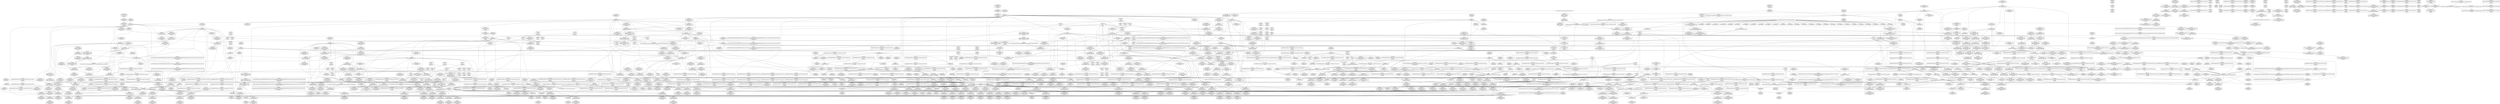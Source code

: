 digraph {
	CE0x59ff160 [shape=record,shape=Mrecord,label="{CE0x59ff160|i64*_getelementptr_inbounds_(_11_x_i64_,_11_x_i64_*___llvm_gcov_ctr127,_i64_0,_i64_0)|*Constant*}"]
	CE0x5a70640 [shape=record,shape=Mrecord,label="{CE0x5a70640|rcu_lock_release:_tmp6|*SummSource*}"]
	CE0x5a3ada0 [shape=record,shape=Mrecord,label="{CE0x5a3ada0|rcu_lock_release:_entry|*SummSource*}"]
	CE0x5984740 [shape=record,shape=Mrecord,label="{CE0x5984740|task_has_perm:_tmp15|security/selinux/hooks.c,1525|*SummSource*}"]
	CE0x5a273e0 [shape=record,shape=Mrecord,label="{CE0x5a273e0|_ret_void,_!dbg_!27719|./arch/x86/include/asm/preempt.h,73|*SummSource*}"]
	CE0x59c1880 [shape=record,shape=Mrecord,label="{CE0x59c1880|_ret_void,_!dbg_!27717|include/linux/rcupdate.h,419|*SummSink*}"]
	CE0x598cf20 [shape=record,shape=Mrecord,label="{CE0x598cf20|task_has_perm:_tmp7|security/selinux/hooks.c,1525|*SummSink*}"]
	CE0x5967160 [shape=record,shape=Mrecord,label="{CE0x5967160|selinux_ptrace_traceme:_entry|*SummSource*}"]
	CE0x598a2f0 [shape=record,shape=Mrecord,label="{CE0x598a2f0|i64*_getelementptr_inbounds_(_6_x_i64_,_6_x_i64_*___llvm_gcov_ctr137,_i64_0,_i64_0)|*Constant*|*SummSource*}"]
	CE0x599b3f0 [shape=record,shape=Mrecord,label="{CE0x599b3f0|i64_7|*Constant*}"]
	CE0x5a2b260 [shape=record,shape=Mrecord,label="{CE0x5a2b260|rcu_read_unlock:_tmp17|include/linux/rcupdate.h,933|*SummSource*}"]
	CE0x5994740 [shape=record,shape=Mrecord,label="{CE0x5994740|task_has_perm:_tmp3}"]
	CE0x59d6a50 [shape=record,shape=Mrecord,label="{CE0x59d6a50|i64*_getelementptr_inbounds_(_24_x_i64_,_24_x_i64_*___llvm_gcov_ctr138,_i64_0,_i64_21)|*Constant*}"]
	CE0x597d330 [shape=record,shape=Mrecord,label="{CE0x597d330|i64*_getelementptr_inbounds_(_2_x_i64_,_2_x_i64_*___llvm_gcov_ctr98,_i64_0,_i64_1)|*Constant*}"]
	CE0x5974d70 [shape=record,shape=Mrecord,label="{CE0x5974d70|_call_void_mcount()_#3|*SummSource*}"]
	CE0x59c4970 [shape=record,shape=Mrecord,label="{CE0x59c4970|task_has_perm:_tmp24|security/selinux/hooks.c,1525}"]
	CE0x59848b0 [shape=record,shape=Mrecord,label="{CE0x59848b0|task_has_perm:_tmp15|security/selinux/hooks.c,1525|*SummSink*}"]
	CE0x5985b90 [shape=record,shape=Mrecord,label="{CE0x5985b90|i64_14|*Constant*|*SummSource*}"]
	CE0x5a2b470 [shape=record,shape=Mrecord,label="{CE0x5a2b470|rcu_read_unlock:_tmp17|include/linux/rcupdate.h,933|*SummSink*}"]
	CE0x59da6a0 [shape=record,shape=Mrecord,label="{CE0x59da6a0|rcu_read_unlock:_tmp14|include/linux/rcupdate.h,933|*SummSink*}"]
	CE0x5991110 [shape=record,shape=Mrecord,label="{CE0x5991110|selinux_ptrace_traceme:_tmp}"]
	CE0x59b3cc0 [shape=record,shape=Mrecord,label="{CE0x59b3cc0|rcu_read_lock:_tmp12|include/linux/rcupdate.h,882|*SummSink*}"]
	CE0x59a0000 [shape=record,shape=Mrecord,label="{CE0x59a0000|i32_1525|*Constant*}"]
	CE0x5a0b640 [shape=record,shape=Mrecord,label="{CE0x5a0b640|rcu_lock_release:_tmp}"]
	CE0x5966560 [shape=record,shape=Mrecord,label="{CE0x5966560|selinux_ptrace_traceme:_parent|Function::selinux_ptrace_traceme&Arg::parent::}"]
	CE0x59e6bd0 [shape=record,shape=Mrecord,label="{CE0x59e6bd0|task_has_perm:_tmp31|*LoadInst*|security/selinux/hooks.c,1526}"]
	CE0x5965960 [shape=record,shape=Mrecord,label="{CE0x5965960|task_has_perm:_tmp33|security/selinux/hooks.c,1526|*SummSource*}"]
	CE0x5985120 [shape=record,shape=Mrecord,label="{CE0x5985120|task_has_perm:_call11|security/selinux/hooks.c,1526|*SummSink*}"]
	CE0x59d9760 [shape=record,shape=Mrecord,label="{CE0x59d9760|task_has_perm:_tmp54|security/selinux/hooks.c,1526|*SummSource*}"]
	CE0x74eac70 [shape=record,shape=Mrecord,label="{CE0x74eac70|selinux_ptrace_traceme:_tmp6|security/selinux/hooks.c,1960|*SummSource*}"]
	CE0x59d1410 [shape=record,shape=Mrecord,label="{CE0x59d1410|task_has_perm:_land.lhs.true2|*SummSink*}"]
	CE0x5a36b70 [shape=record,shape=Mrecord,label="{CE0x5a36b70|128:_i8*,_:_CRE_136,144_}"]
	CE0x5ab35f0 [shape=record,shape=Mrecord,label="{CE0x5ab35f0|__preempt_count_sub:_tmp|*SummSink*}"]
	CE0x597d980 [shape=record,shape=Mrecord,label="{CE0x597d980|task_has_perm:_tmp26|security/selinux/hooks.c,1525|*SummSink*}"]
	CE0x59da400 [shape=record,shape=Mrecord,label="{CE0x59da400|rcu_read_unlock:_tmp14|include/linux/rcupdate.h,933}"]
	CE0x59dca60 [shape=record,shape=Mrecord,label="{CE0x59dca60|rcu_lock_acquire:_map|Function::rcu_lock_acquire&Arg::map::}"]
	CE0x59ba870 [shape=record,shape=Mrecord,label="{CE0x59ba870|rcu_read_lock:_tobool|include/linux/rcupdate.h,882|*SummSource*}"]
	CE0x5a25d40 [shape=record,shape=Mrecord,label="{CE0x5a25d40|rcu_read_lock:_tmp22|include/linux/rcupdate.h,884}"]
	CE0x5a61a90 [shape=record,shape=Mrecord,label="{CE0x5a61a90|__rcu_read_unlock:_do.end|*SummSource*}"]
	CE0x5a7a820 [shape=record,shape=Mrecord,label="{CE0x5a7a820|__rcu_read_unlock:_tmp7|include/linux/rcupdate.h,245|*SummSink*}"]
	CE0x5a35870 [shape=record,shape=Mrecord,label="{CE0x5a35870|128:_i8*,_:_CRE_16,20_}"]
	CE0x59c6e10 [shape=record,shape=Mrecord,label="{CE0x59c6e10|_call_void_mcount()_#3|*SummSource*}"]
	CE0x59a4bb0 [shape=record,shape=Mrecord,label="{CE0x59a4bb0|task_has_perm:_tmp19|security/selinux/hooks.c,1525|*SummSink*}"]
	"CONST[source:0(mediator),value:2(dynamic)][purpose:{object}]"
	CE0x5a2d0a0 [shape=record,shape=Mrecord,label="{CE0x5a2d0a0|i64*_getelementptr_inbounds_(_4_x_i64_,_4_x_i64_*___llvm_gcov_ctr133,_i64_0,_i64_1)|*Constant*|*SummSink*}"]
	CE0x5a70e30 [shape=record,shape=Mrecord,label="{CE0x5a70e30|i64_ptrtoint_(i8*_blockaddress(_rcu_lock_release,_%__here)_to_i64)|*Constant*}"]
	CE0x59dfe40 [shape=record,shape=Mrecord,label="{CE0x59dfe40|i64*_getelementptr_inbounds_(_4_x_i64_,_4_x_i64_*___llvm_gcov_ctr135,_i64_0,_i64_3)|*Constant*|*SummSource*}"]
	CE0x598d540 [shape=record,shape=Mrecord,label="{CE0x598d540|selinux_ptrace_traceme:_retval.0|*SummSink*}"]
	CE0x59fd620 [shape=record,shape=Mrecord,label="{CE0x59fd620|GLOBAL:_rcu_read_lock.__warned|Global_var:rcu_read_lock.__warned}"]
	CE0x5a71c00 [shape=record,shape=Mrecord,label="{CE0x5a71c00|i64*_getelementptr_inbounds_(_4_x_i64_,_4_x_i64_*___llvm_gcov_ctr133,_i64_0,_i64_1)|*Constant*|*SummSource*}"]
	CE0x5a5f6a0 [shape=record,shape=Mrecord,label="{CE0x5a5f6a0|i32_2|*Constant*|*SummSource*}"]
	CE0x5a09b50 [shape=record,shape=Mrecord,label="{CE0x5a09b50|i64*_getelementptr_inbounds_(_4_x_i64_,_4_x_i64_*___llvm_gcov_ctr133,_i64_0,_i64_0)|*Constant*|*SummSource*}"]
	CE0x59cea80 [shape=record,shape=Mrecord,label="{CE0x59cea80|i64_15|*Constant*|*SummSink*}"]
	CE0x5a3b3b0 [shape=record,shape=Mrecord,label="{CE0x5a3b3b0|GLOBAL:_rcu_lock_release|*Constant*|*SummSource*}"]
	CE0x5a126c0 [shape=record,shape=Mrecord,label="{CE0x5a126c0|GLOBAL:_rcu_read_unlock|*Constant*}"]
	CE0x5a13a00 [shape=record,shape=Mrecord,label="{CE0x5a13a00|_ret_i32_%retval.0,_!dbg_!27728|security/selinux/avc.c,775|*SummSink*}"]
	CE0x597e130 [shape=record,shape=Mrecord,label="{CE0x597e130|task_has_perm:_tmp27|security/selinux/hooks.c,1525|*SummSink*}"]
	CE0x59662e0 [shape=record,shape=Mrecord,label="{CE0x59662e0|selinux_ptrace_traceme:_entry|*SummSink*}"]
	CE0x5a34e10 [shape=record,shape=Mrecord,label="{CE0x5a34e10|rcu_read_unlock:_tmp16|include/linux/rcupdate.h,933|*SummSink*}"]
	CE0x59b3b50 [shape=record,shape=Mrecord,label="{CE0x59b3b50|rcu_read_lock:_tmp12|include/linux/rcupdate.h,882|*SummSource*}"]
	CE0x59dece0 [shape=record,shape=Mrecord,label="{CE0x59dece0|i8*_undef|*Constant*}"]
	CE0x5a39a90 [shape=record,shape=Mrecord,label="{CE0x5a39a90|rcu_read_unlock:_tmp21|include/linux/rcupdate.h,935}"]
	CE0x5a73eb0 [shape=record,shape=Mrecord,label="{CE0x5a73eb0|rcu_lock_release:___here|*SummSink*}"]
	CE0x598e430 [shape=record,shape=Mrecord,label="{CE0x598e430|task_has_perm:_tmp36|security/selinux/hooks.c,1526}"]
	CE0x59cf180 [shape=record,shape=Mrecord,label="{CE0x59cf180|task_has_perm:_tmp38|security/selinux/hooks.c,1526}"]
	CE0x5a66f20 [shape=record,shape=Mrecord,label="{CE0x5a66f20|__rcu_read_unlock:_bb|*SummSink*}"]
	CE0x5977ae0 [shape=record,shape=Mrecord,label="{CE0x5977ae0|i64_1|*Constant*}"]
	CE0x5a74fc0 [shape=record,shape=Mrecord,label="{CE0x5a74fc0|__rcu_read_lock:_do.end|*SummSink*}"]
	CE0x598f180 [shape=record,shape=Mrecord,label="{CE0x598f180|%struct.task_struct*_(%struct.task_struct**)*_asm_movq_%gs:$_1:P_,$0_,_r,im,_dirflag_,_fpsr_,_flags_|*SummSource*}"]
	CE0x598fd50 [shape=record,shape=Mrecord,label="{CE0x598fd50|task_has_perm:_tmp13|security/selinux/hooks.c,1525}"]
	CE0x59d4110 [shape=record,shape=Mrecord,label="{CE0x59d4110|task_has_perm:_tmp46|security/selinux/hooks.c,1526|*SummSink*}"]
	CE0x59ff710 [shape=record,shape=Mrecord,label="{CE0x59ff710|__rcu_read_lock:_tmp}"]
	CE0x5a72360 [shape=record,shape=Mrecord,label="{CE0x5a72360|__rcu_read_lock:_tmp3}"]
	CE0x5999560 [shape=record,shape=Mrecord,label="{CE0x5999560|_ret_void,_!dbg_!27735|include/linux/rcupdate.h,938|*SummSource*}"]
	CE0x59fd900 [shape=record,shape=Mrecord,label="{CE0x59fd900|rcu_read_lock:_land.lhs.true2}"]
	CE0x5a07630 [shape=record,shape=Mrecord,label="{CE0x5a07630|i64_1|*Constant*}"]
	CE0x59898c0 [shape=record,shape=Mrecord,label="{CE0x59898c0|task_has_perm:_tsk2|Function::task_has_perm&Arg::tsk2::|*SummSink*}"]
	CE0x59e26e0 [shape=record,shape=Mrecord,label="{CE0x59e26e0|i8_1|*Constant*|*SummSource*}"]
	CE0x59cb7c0 [shape=record,shape=Mrecord,label="{CE0x59cb7c0|rcu_read_unlock:_tmp9|include/linux/rcupdate.h,933|*SummSink*}"]
	CE0x5a35eb0 [shape=record,shape=Mrecord,label="{CE0x5a35eb0|128:_i8*,_:_CRE_48,52_}"]
	CE0x5974930 [shape=record,shape=Mrecord,label="{CE0x5974930|task_has_perm:_tsk1|Function::task_has_perm&Arg::tsk1::|*SummSink*}"]
	CE0x59b7930 [shape=record,shape=Mrecord,label="{CE0x59b7930|i8*_getelementptr_inbounds_(_25_x_i8_,_25_x_i8_*_.str45,_i32_0,_i32_0)|*Constant*|*SummSource*}"]
	CE0x59ac750 [shape=record,shape=Mrecord,label="{CE0x59ac750|selinux_ptrace_traceme:_tmp9|security/selinux/hooks.c,1962}"]
	CE0x5971fd0 [shape=record,shape=Mrecord,label="{CE0x5971fd0|2472:_%struct.cred*,_:_CRE:_elem_0:default:}"]
	CE0x599e1b0 [shape=record,shape=Mrecord,label="{CE0x599e1b0|_ret_void,_!dbg_!27717|include/linux/rcupdate.h,419|*SummSource*}"]
	CE0x5a00dd0 [shape=record,shape=Mrecord,label="{CE0x5a00dd0|GLOBAL:_lock_acquire|*Constant*}"]
	CE0x5a67660 [shape=record,shape=Mrecord,label="{CE0x5a67660|__preempt_count_add:_bb|*SummSink*}"]
	CE0x599a360 [shape=record,shape=Mrecord,label="{CE0x599a360|avc_has_perm:_tclass|Function::avc_has_perm&Arg::tclass::|*SummSink*}"]
	CE0x5a6a340 [shape=record,shape=Mrecord,label="{CE0x5a6a340|__preempt_count_sub:_tmp4|./arch/x86/include/asm/preempt.h,77}"]
	CE0x5999c40 [shape=record,shape=Mrecord,label="{CE0x5999c40|avc_has_perm:_tsid|Function::avc_has_perm&Arg::tsid::|*SummSink*}"]
	CE0x5a32960 [shape=record,shape=Mrecord,label="{CE0x5a32960|rcu_read_unlock:_tobool1|include/linux/rcupdate.h,933}"]
	CE0x597f620 [shape=record,shape=Mrecord,label="{CE0x597f620|%struct.task_struct*_(%struct.task_struct**)*_asm_movq_%gs:$_1:P_,$0_,_r,im,_dirflag_,_fpsr_,_flags_}"]
	CE0x59928c0 [shape=record,shape=Mrecord,label="{CE0x59928c0|task_has_perm:_tmp28|security/selinux/hooks.c,1525}"]
	CE0x5a14460 [shape=record,shape=Mrecord,label="{CE0x5a14460|rcu_read_lock:_do.body|*SummSink*}"]
	CE0x5a66170 [shape=record,shape=Mrecord,label="{CE0x5a66170|_call_void_mcount()_#3}"]
	CE0x5a63530 [shape=record,shape=Mrecord,label="{CE0x5a63530|__preempt_count_sub:_tmp6|./arch/x86/include/asm/preempt.h,78|*SummSource*}"]
	CE0x5978220 [shape=record,shape=Mrecord,label="{CE0x5978220|task_has_perm:_tmp28|security/selinux/hooks.c,1525|*SummSource*}"]
	CE0x74eab00 [shape=record,shape=Mrecord,label="{CE0x74eab00|selinux_ptrace_traceme:_tmp6|security/selinux/hooks.c,1960|*SummSink*}"]
	CE0x5979db0 [shape=record,shape=Mrecord,label="{CE0x5979db0|GLOBAL:_task_has_perm|*Constant*|*SummSource*}"]
	CE0x5a249e0 [shape=record,shape=Mrecord,label="{CE0x5a249e0|rcu_read_lock:_tmp19|include/linux/rcupdate.h,882|*SummSink*}"]
	CE0x5a27be0 [shape=record,shape=Mrecord,label="{CE0x5a27be0|_call_void_asm_sideeffect_,_memory_,_dirflag_,_fpsr_,_flags_()_#3,_!dbg_!27714,_!srcloc_!27715|include/linux/rcupdate.h,239|*SummSource*}"]
	CE0x59be710 [shape=record,shape=Mrecord,label="{CE0x59be710|i64_18|*Constant*|*SummSource*}"]
	CE0x5a35da0 [shape=record,shape=Mrecord,label="{CE0x5a35da0|128:_i8*,_:_CRE_44,48_}"]
	CE0x59da010 [shape=record,shape=Mrecord,label="{CE0x59da010|rcu_read_lock:_tmp6|include/linux/rcupdate.h,882|*SummSink*}"]
	CE0x59b5650 [shape=record,shape=Mrecord,label="{CE0x59b5650|rcu_read_lock:_tmp15|include/linux/rcupdate.h,882|*SummSource*}"]
	CE0x5a6dae0 [shape=record,shape=Mrecord,label="{CE0x5a6dae0|__preempt_count_add:_tmp|*SummSource*}"]
	CE0x5a3b190 [shape=record,shape=Mrecord,label="{CE0x5a3b190|GLOBAL:_rcu_lock_release|*Constant*|*SummSink*}"]
	CE0x5a5f9e0 [shape=record,shape=Mrecord,label="{CE0x5a5f9e0|i32_2|*Constant*|*SummSink*}"]
	CE0x5a0e1b0 [shape=record,shape=Mrecord,label="{CE0x5a0e1b0|i64*_getelementptr_inbounds_(_4_x_i64_,_4_x_i64_*___llvm_gcov_ctr129,_i64_0,_i64_0)|*Constant*|*SummSink*}"]
	CE0x59902b0 [shape=record,shape=Mrecord,label="{CE0x59902b0|_ret_i32_%retval.0,_!dbg_!27723|security/selinux/hooks.c,1963|*SummSink*}"]
	CE0x5a5dfe0 [shape=record,shape=Mrecord,label="{CE0x5a5dfe0|i64*_getelementptr_inbounds_(_4_x_i64_,_4_x_i64_*___llvm_gcov_ctr130,_i64_0,_i64_3)|*Constant*|*SummSource*}"]
	CE0x596f430 [shape=record,shape=Mrecord,label="{CE0x596f430|128:_i8*,_:_CRE_4,8_}"]
	CE0x59a7fa0 [shape=record,shape=Mrecord,label="{CE0x59a7fa0|i64*_getelementptr_inbounds_(_6_x_i64_,_6_x_i64_*___llvm_gcov_ctr137,_i64_0,_i64_4)|*Constant*}"]
	CE0x597faa0 [shape=record,shape=Mrecord,label="{CE0x597faa0|_call_void_lockdep_rcu_suspicious(i8*_getelementptr_inbounds_(_25_x_i8_,_25_x_i8_*_.str3,_i32_0,_i32_0),_i32_1525,_i8*_getelementptr_inbounds_(_41_x_i8_,_41_x_i8_*_.str44,_i32_0,_i32_0))_#10,_!dbg_!27734|security/selinux/hooks.c,1525|*SummSource*}"]
	CE0x5a206e0 [shape=record,shape=Mrecord,label="{CE0x5a206e0|_call_void_asm_addl_$1,_%gs:$0_,_*m,ri,*m,_dirflag_,_fpsr_,_flags_(i32*___preempt_count,_i32_%val,_i32*___preempt_count)_#3,_!dbg_!27714,_!srcloc_!27717|./arch/x86/include/asm/preempt.h,72|*SummSource*}"]
	CE0x59d22b0 [shape=record,shape=Mrecord,label="{CE0x59d22b0|task_has_perm:_tmp42|security/selinux/hooks.c,1526|*SummSource*}"]
	CE0x59caea0 [shape=record,shape=Mrecord,label="{CE0x59caea0|task_has_perm:_tmp2|*SummSink*}"]
	CE0x5981800 [shape=record,shape=Mrecord,label="{CE0x5981800|task_has_perm:_real_cred9|security/selinux/hooks.c,1526|*SummSink*}"]
	CE0x5a67530 [shape=record,shape=Mrecord,label="{CE0x5a67530|__preempt_count_add:_bb|*SummSource*}"]
	CE0x59b87e0 [shape=record,shape=Mrecord,label="{CE0x59b87e0|rcu_read_lock:_tmp17|include/linux/rcupdate.h,882|*SummSink*}"]
	CE0x598c8b0 [shape=record,shape=Mrecord,label="{CE0x598c8b0|i64*_getelementptr_inbounds_(_6_x_i64_,_6_x_i64_*___llvm_gcov_ctr137,_i64_0,_i64_5)|*Constant*|*SummSink*}"]
	CE0x596f310 [shape=record,shape=Mrecord,label="{CE0x596f310|selinux_ptrace_traceme:_tmp4|security/selinux/hooks.c,1959}"]
	CE0x5a24b50 [shape=record,shape=Mrecord,label="{CE0x5a24b50|rcu_read_lock:_tmp21|include/linux/rcupdate.h,884|*SummSource*}"]
	CE0x59ff630 [shape=record,shape=Mrecord,label="{CE0x59ff630|__rcu_read_lock:_do.body|*SummSink*}"]
	CE0x599fc30 [shape=record,shape=Mrecord,label="{CE0x599fc30|GLOBAL:___rcu_read_lock|*Constant*}"]
	CE0x5a2a6c0 [shape=record,shape=Mrecord,label="{CE0x5a2a6c0|rcu_read_unlock:_call3|include/linux/rcupdate.h,933}"]
	CE0x5a36ea0 [shape=record,shape=Mrecord,label="{CE0x5a36ea0|128:_i8*,_:_CRE_160,168_}"]
	CE0x59d93d0 [shape=record,shape=Mrecord,label="{CE0x59d93d0|task_has_perm:_tmp53|security/selinux/hooks.c,1526|*SummSink*}"]
	CE0x5972040 [shape=record,shape=Mrecord,label="{CE0x5972040|selinux_ptrace_traceme:_parent|Function::selinux_ptrace_traceme&Arg::parent::|*SummSource*}"]
	CE0x598d2f0 [shape=record,shape=Mrecord,label="{CE0x598d2f0|i64_0|*Constant*|*SummSource*}"]
	CE0x5a10170 [shape=record,shape=Mrecord,label="{CE0x5a10170|task_has_perm:_tmp55|security/selinux/hooks.c,1526|*SummSource*}"]
	CE0x5a370c0 [shape=record,shape=Mrecord,label="{CE0x5a370c0|i32_0|*Constant*}"]
	CE0x5a295e0 [shape=record,shape=Mrecord,label="{CE0x5a295e0|_call_void_mcount()_#3|*SummSink*}"]
	CE0x5a2a7f0 [shape=record,shape=Mrecord,label="{CE0x5a2a7f0|rcu_read_unlock:_call3|include/linux/rcupdate.h,933|*SummSource*}"]
	CE0x5999760 [shape=record,shape=Mrecord,label="{CE0x5999760|avc_has_perm:_ssid|Function::avc_has_perm&Arg::ssid::|*SummSink*}"]
	CE0x5a09df0 [shape=record,shape=Mrecord,label="{CE0x5a09df0|rcu_lock_release:_bb|*SummSource*}"]
	CE0x59709d0 [shape=record,shape=Mrecord,label="{CE0x59709d0|_call_void_mcount()_#3}"]
	CE0x5a0b6b0 [shape=record,shape=Mrecord,label="{CE0x5a0b6b0|COLLAPSED:_GCMRE___llvm_gcov_ctr133_internal_global_4_x_i64_zeroinitializer:_elem_0:default:}"]
	CE0x5a2de20 [shape=record,shape=Mrecord,label="{CE0x5a2de20|rcu_lock_acquire:_tmp5|include/linux/rcupdate.h,418|*SummSource*}"]
	CE0x5a279a0 [shape=record,shape=Mrecord,label="{CE0x5a279a0|i64*_getelementptr_inbounds_(_11_x_i64_,_11_x_i64_*___llvm_gcov_ctr132,_i64_0,_i64_1)|*Constant*}"]
	CE0x5ab3300 [shape=record,shape=Mrecord,label="{CE0x5ab3300|__preempt_count_add:_do.end|*SummSink*}"]
	CE0x5a0fff0 [shape=record,shape=Mrecord,label="{CE0x5a0fff0|task_has_perm:_tmp55|security/selinux/hooks.c,1526|*SummSink*}"]
	CE0x59d0e20 [shape=record,shape=Mrecord,label="{CE0x59d0e20|task_has_perm:_sid|security/selinux/hooks.c,1525|*SummSource*}"]
	CE0x5a371d0 [shape=record,shape=Mrecord,label="{CE0x5a371d0|i32_0|*Constant*|*SummSource*}"]
	CE0x59c8600 [shape=record,shape=Mrecord,label="{CE0x59c8600|get_current:_tmp3|*SummSource*}"]
	CE0x59d5830 [shape=record,shape=Mrecord,label="{CE0x59d5830|i64*_getelementptr_inbounds_(_24_x_i64_,_24_x_i64_*___llvm_gcov_ctr138,_i64_0,_i64_20)|*Constant*}"]
	CE0x5a05e40 [shape=record,shape=Mrecord,label="{CE0x5a05e40|i64*_getelementptr_inbounds_(_4_x_i64_,_4_x_i64_*___llvm_gcov_ctr130,_i64_0,_i64_2)|*Constant*}"]
	CE0x5980b30 [shape=record,shape=Mrecord,label="{CE0x5980b30|get_current:_bb}"]
	CE0x597ad90 [shape=record,shape=Mrecord,label="{CE0x597ad90|task_has_perm:_tmp13|security/selinux/hooks.c,1525|*SummSource*}"]
	CE0x5993410 [shape=record,shape=Mrecord,label="{CE0x5993410|selinux_ptrace_traceme:_call1|security/selinux/hooks.c,1962}"]
	CE0x5a73770 [shape=record,shape=Mrecord,label="{CE0x5a73770|i64*_getelementptr_inbounds_(_4_x_i64_,_4_x_i64_*___llvm_gcov_ctr133,_i64_0,_i64_2)|*Constant*|*SummSink*}"]
	CE0x59cfdc0 [shape=record,shape=Mrecord,label="{CE0x59cfdc0|task_has_perm:_do.end22}"]
	CE0x59df260 [shape=record,shape=Mrecord,label="{CE0x59df260|__rcu_read_unlock:_do.body|*SummSource*}"]
	CE0x59bb2a0 [shape=record,shape=Mrecord,label="{CE0x59bb2a0|__preempt_count_add:_val|Function::__preempt_count_add&Arg::val::|*SummSource*}"]
	CE0x5a74150 [shape=record,shape=Mrecord,label="{CE0x5a74150|rcu_lock_release:_tmp4|include/linux/rcupdate.h,423|*SummSource*}"]
	CE0x597f520 [shape=record,shape=Mrecord,label="{CE0x597f520|GLOBAL:_current_task|Global_var:current_task}"]
	CE0x5a70850 [shape=record,shape=Mrecord,label="{CE0x5a70850|GLOBAL:_lock_release|*Constant*|*SummSource*}"]
	CE0x5a70af0 [shape=record,shape=Mrecord,label="{CE0x5a70af0|GLOBAL:_lock_release|*Constant*|*SummSink*}"]
	CE0x59ce1b0 [shape=record,shape=Mrecord,label="{CE0x59ce1b0|rcu_read_lock:_tmp11|include/linux/rcupdate.h,882}"]
	CE0x59b9c90 [shape=record,shape=Mrecord,label="{CE0x59b9c90|rcu_read_unlock:_tmp4|include/linux/rcupdate.h,933|*SummSource*}"]
	CE0x5a28170 [shape=record,shape=Mrecord,label="{CE0x5a28170|rcu_read_unlock:_tmp6|include/linux/rcupdate.h,933}"]
	CE0x5975820 [shape=record,shape=Mrecord,label="{CE0x5975820|task_has_perm:_tmp22|security/selinux/hooks.c,1525}"]
	CE0x5993780 [shape=record,shape=Mrecord,label="{CE0x5993780|_call_void_rcu_read_lock()_#10,_!dbg_!27714|security/selinux/hooks.c,1524|*SummSource*}"]
	CE0x5976900 [shape=record,shape=Mrecord,label="{CE0x5976900|i64_5|*Constant*}"]
	CE0x5a5e6a0 [shape=record,shape=Mrecord,label="{CE0x5a5e6a0|i64*_getelementptr_inbounds_(_4_x_i64_,_4_x_i64_*___llvm_gcov_ctr133,_i64_0,_i64_0)|*Constant*|*SummSink*}"]
	CE0x597c5a0 [shape=record,shape=Mrecord,label="{CE0x597c5a0|task_has_perm:_land.lhs.true13|*SummSink*}"]
	CE0x59dbaf0 [shape=record,shape=Mrecord,label="{CE0x59dbaf0|i64*_getelementptr_inbounds_(_4_x_i64_,_4_x_i64_*___llvm_gcov_ctr128,_i64_0,_i64_0)|*Constant*|*SummSink*}"]
	CE0x59900f0 [shape=record,shape=Mrecord,label="{CE0x59900f0|_ret_i32_%retval.0,_!dbg_!27723|security/selinux/hooks.c,1963|*SummSource*}"]
	CE0x59cdc90 [shape=record,shape=Mrecord,label="{CE0x59cdc90|rcu_read_lock:_tmp10|include/linux/rcupdate.h,882}"]
	CE0x59b5ca0 [shape=record,shape=Mrecord,label="{CE0x59b5ca0|rcu_read_lock:_tmp16|include/linux/rcupdate.h,882|*SummSink*}"]
	CE0x59b91e0 [shape=record,shape=Mrecord,label="{CE0x59b91e0|_call_void_mcount()_#3|*SummSource*}"]
	CE0x59d67b0 [shape=record,shape=Mrecord,label="{CE0x59d67b0|task_has_perm:_tmp49|security/selinux/hooks.c,1526}"]
	CE0x5a293d0 [shape=record,shape=Mrecord,label="{CE0x5a293d0|_call_void_mcount()_#3}"]
	CE0x59dd060 [shape=record,shape=Mrecord,label="{CE0x59dd060|rcu_read_unlock:_tmp2|*SummSink*}"]
	CE0x5a0cc20 [shape=record,shape=Mrecord,label="{CE0x5a0cc20|__preempt_count_sub:_tmp5|./arch/x86/include/asm/preempt.h,77}"]
	CE0x59b4030 [shape=record,shape=Mrecord,label="{CE0x59b4030|rcu_read_lock:_call3|include/linux/rcupdate.h,882}"]
	CE0x59ce7c0 [shape=record,shape=Mrecord,label="{CE0x59ce7c0|task_has_perm:_tobool17|security/selinux/hooks.c,1526|*SummSink*}"]
	CE0x59c71e0 [shape=record,shape=Mrecord,label="{CE0x59c71e0|task_has_perm:_call26|security/selinux/hooks.c,1528|*SummSource*}"]
	CE0x5999600 [shape=record,shape=Mrecord,label="{CE0x5999600|avc_has_perm:_ssid|Function::avc_has_perm&Arg::ssid::}"]
	CE0x59ce4b0 [shape=record,shape=Mrecord,label="{CE0x59ce4b0|i64_15|*Constant*}"]
	CE0x5996540 [shape=record,shape=Mrecord,label="{CE0x5996540|task_has_perm:_tmp22|security/selinux/hooks.c,1525|*SummSource*}"]
	CE0x59c4f50 [shape=record,shape=Mrecord,label="{CE0x59c4f50|i64*_getelementptr_inbounds_(_24_x_i64_,_24_x_i64_*___llvm_gcov_ctr138,_i64_0,_i64_11)|*Constant*|*SummSink*}"]
	CE0x599d1c0 [shape=record,shape=Mrecord,label="{CE0x599d1c0|rcu_read_lock:_do.body}"]
	CE0x5a319a0 [shape=record,shape=Mrecord,label="{CE0x5a319a0|rcu_read_unlock:_tmp10|include/linux/rcupdate.h,933}"]
	CE0x59be6a0 [shape=record,shape=Mrecord,label="{CE0x59be6a0|i64_17|*Constant*}"]
	CE0x5996360 [shape=record,shape=Mrecord,label="{CE0x5996360|task_has_perm:_tmp20|security/selinux/hooks.c,1525|*SummSource*}"]
	CE0x5989e90 [shape=record,shape=Mrecord,label="{CE0x5989e90|i64*_getelementptr_inbounds_(_24_x_i64_,_24_x_i64_*___llvm_gcov_ctr138,_i64_0,_i64_0)|*Constant*|*SummSink*}"]
	CE0x59d1c50 [shape=record,shape=Mrecord,label="{CE0x59d1c50|task_has_perm:_tmp41|security/selinux/hooks.c,1526|*SummSource*}"]
	CE0x59949a0 [shape=record,shape=Mrecord,label="{CE0x59949a0|i32_128|*Constant*|*SummSource*}"]
	CE0x5a8df30 [shape=record,shape=Mrecord,label="{CE0x5a8df30|__preempt_count_sub:_do.end|*SummSource*}"]
	CE0x59d6410 [shape=record,shape=Mrecord,label="{CE0x59d6410|task_has_perm:_tmp48|security/selinux/hooks.c,1526|*SummSink*}"]
	CE0x59b76e0 [shape=record,shape=Mrecord,label="{CE0x59b76e0|i8*_getelementptr_inbounds_(_25_x_i8_,_25_x_i8_*_.str45,_i32_0,_i32_0)|*Constant*}"]
	CE0x597db70 [shape=record,shape=Mrecord,label="{CE0x597db70|task_has_perm:_tmp27|security/selinux/hooks.c,1525}"]
	CE0x59deab0 [shape=record,shape=Mrecord,label="{CE0x59deab0|rcu_lock_release:_tmp7|*SummSink*}"]
	CE0x598b040 [shape=record,shape=Mrecord,label="{CE0x598b040|i64*_getelementptr_inbounds_(_2_x_i64_,_2_x_i64_*___llvm_gcov_ctr98,_i64_0,_i64_1)|*Constant*|*SummSink*}"]
	CE0x59e1b60 [shape=record,shape=Mrecord,label="{CE0x59e1b60|rcu_read_lock:_tmp|*SummSink*}"]
	CE0x5a0ae80 [shape=record,shape=Mrecord,label="{CE0x5a0ae80|rcu_lock_release:_tmp3|*SummSink*}"]
	CE0x5a37b00 [shape=record,shape=Mrecord,label="{CE0x5a37b00|i32_934|*Constant*|*SummSink*}"]
	CE0x597cb10 [shape=record,shape=Mrecord,label="{CE0x597cb10|get_current:_tmp2|*SummSource*}"]
	CE0x597c2a0 [shape=record,shape=Mrecord,label="{CE0x597c2a0|task_has_perm:_do.body10|*SummSink*}"]
	CE0x59dc800 [shape=record,shape=Mrecord,label="{CE0x59dc800|GLOBAL:_rcu_lock_map|Global_var:rcu_lock_map|*SummSource*}"]
	CE0x5a274f0 [shape=record,shape=Mrecord,label="{CE0x5a274f0|__preempt_count_add:_val|Function::__preempt_count_add&Arg::val::}"]
	CE0x5a07cc0 [shape=record,shape=Mrecord,label="{CE0x5a07cc0|GLOBAL:_lock_acquire|*Constant*|*SummSink*}"]
	CE0x5a7b2a0 [shape=record,shape=Mrecord,label="{CE0x5a7b2a0|__rcu_read_unlock:_bb|*SummSource*}"]
	CE0x599df70 [shape=record,shape=Mrecord,label="{CE0x599df70|rcu_read_lock:_call|include/linux/rcupdate.h,882}"]
	CE0x5a259b0 [shape=record,shape=Mrecord,label="{CE0x5a259b0|rcu_read_lock:_tmp21|include/linux/rcupdate.h,884|*SummSink*}"]
	CE0x596ead0 [shape=record,shape=Mrecord,label="{CE0x596ead0|i64_1|*Constant*|*SummSource*}"]
	CE0x5a8ac90 [shape=record,shape=Mrecord,label="{CE0x5a8ac90|__preempt_count_add:_tmp}"]
	CE0x59b8fb0 [shape=record,shape=Mrecord,label="{CE0x59b8fb0|_call_void_mcount()_#3|*SummSink*}"]
	CE0x5a739c0 [shape=record,shape=Mrecord,label="{CE0x5a739c0|i64*_getelementptr_inbounds_(_4_x_i64_,_4_x_i64_*___llvm_gcov_ctr133,_i64_0,_i64_2)|*Constant*|*SummSource*}"]
	CE0x59cf820 [shape=record,shape=Mrecord,label="{CE0x59cf820|i64*_getelementptr_inbounds_(_24_x_i64_,_24_x_i64_*___llvm_gcov_ctr138,_i64_0,_i64_9)|*Constant*}"]
	CE0x5974890 [shape=record,shape=Mrecord,label="{CE0x5974890|task_has_perm:_entry|*SummSink*}"]
	CE0x5a2b730 [shape=record,shape=Mrecord,label="{CE0x5a2b730|rcu_read_unlock:_tmp18|include/linux/rcupdate.h,933}"]
	CE0x59bafa0 [shape=record,shape=Mrecord,label="{CE0x59bafa0|GLOBAL:___preempt_count_sub|*Constant*|*SummSource*}"]
	CE0x59cc3a0 [shape=record,shape=Mrecord,label="{CE0x59cc3a0|task_has_perm:_tmp16|security/selinux/hooks.c,1525|*SummSource*}"]
	CE0x59cf890 [shape=record,shape=Mrecord,label="{CE0x59cf890|i64*_getelementptr_inbounds_(_24_x_i64_,_24_x_i64_*___llvm_gcov_ctr138,_i64_0,_i64_9)|*Constant*|*SummSource*}"]
	CE0x59e0990 [shape=record,shape=Mrecord,label="{CE0x59e0990|task_has_perm:_tmp38|security/selinux/hooks.c,1526|*SummSink*}"]
	CE0x5a36950 [shape=record,shape=Mrecord,label="{CE0x5a36950|128:_i8*,_:_CRE_120,128_}"]
	CE0x59dd510 [shape=record,shape=Mrecord,label="{CE0x59dd510|__rcu_read_lock:_tmp7|include/linux/rcupdate.h,240|*SummSource*}"]
	CE0x5a733e0 [shape=record,shape=Mrecord,label="{CE0x5a733e0|_call_void_asm_addl_$1,_%gs:$0_,_*m,ri,*m,_dirflag_,_fpsr_,_flags_(i32*___preempt_count,_i32_%val,_i32*___preempt_count)_#3,_!dbg_!27714,_!srcloc_!27717|./arch/x86/include/asm/preempt.h,72}"]
	CE0x5989ba0 [shape=record,shape=Mrecord,label="{CE0x5989ba0|i64_2|*Constant*}"]
	CE0x5972980 [shape=record,shape=Mrecord,label="{CE0x5972980|task_has_perm:_tmp24|security/selinux/hooks.c,1525|*SummSource*}"]
	CE0x59c44b0 [shape=record,shape=Mrecord,label="{CE0x59c44b0|i64*_getelementptr_inbounds_(_24_x_i64_,_24_x_i64_*___llvm_gcov_ctr138,_i64_0,_i64_1)|*Constant*|*SummSource*}"]
	CE0x5a7a890 [shape=record,shape=Mrecord,label="{CE0x5a7a890|__preempt_count_add:_bb}"]
	CE0x5993870 [shape=record,shape=Mrecord,label="{CE0x5993870|_call_void_rcu_read_lock()_#10,_!dbg_!27714|security/selinux/hooks.c,1524|*SummSink*}"]
	CE0x59e2c20 [shape=record,shape=Mrecord,label="{CE0x59e2c20|rcu_read_unlock:_tmp8|include/linux/rcupdate.h,933|*SummSource*}"]
	CE0x5a0e850 [shape=record,shape=Mrecord,label="{CE0x5a0e850|__rcu_read_unlock:_tmp4|include/linux/rcupdate.h,244|*SummSink*}"]
	CE0x5a72180 [shape=record,shape=Mrecord,label="{CE0x5a72180|i64*_getelementptr_inbounds_(_4_x_i64_,_4_x_i64_*___llvm_gcov_ctr134,_i64_0,_i64_0)|*Constant*|*SummSource*}"]
	CE0x5a26d80 [shape=record,shape=Mrecord,label="{CE0x5a26d80|rcu_read_unlock:_if.end|*SummSource*}"]
	CE0x5a39d60 [shape=record,shape=Mrecord,label="{CE0x5a39d60|i64*_getelementptr_inbounds_(_11_x_i64_,_11_x_i64_*___llvm_gcov_ctr132,_i64_0,_i64_10)|*Constant*|*SummSource*}"]
	CE0x59a0ba0 [shape=record,shape=Mrecord,label="{CE0x59a0ba0|__preempt_count_add:_entry}"]
	CE0x59b8e10 [shape=record,shape=Mrecord,label="{CE0x59b8e10|_call_void_mcount()_#3}"]
	CE0x5973070 [shape=record,shape=Mrecord,label="{CE0x5973070|task_has_perm:_tmp23|security/selinux/hooks.c,1525|*SummSink*}"]
	CE0x59c39f0 [shape=record,shape=Mrecord,label="{CE0x59c39f0|0:_i8,_:_GCMR_rcu_read_lock.__warned_internal_global_i8_0,_section_.data.unlikely_,_align_1:_elem_0:default:}"]
	CE0x5965330 [shape=record,shape=Mrecord,label="{CE0x5965330|task_has_perm:_tmp32|security/selinux/hooks.c,1526|*SummSource*}"]
	CE0x59ca1d0 [shape=record,shape=Mrecord,label="{CE0x59ca1d0|GLOBAL:___llvm_gcov_ctr138|Global_var:__llvm_gcov_ctr138|*SummSource*}"]
	CE0x59d1a60 [shape=record,shape=Mrecord,label="{CE0x59d1a60|i64_17|*Constant*|*SummSink*}"]
	CE0x59b4c30 [shape=record,shape=Mrecord,label="{CE0x59b4c30|rcu_read_lock:_tmp13|include/linux/rcupdate.h,882|*SummSink*}"]
	CE0x5991b20 [shape=record,shape=Mrecord,label="{CE0x5991b20|__rcu_read_unlock:_tmp3|*SummSink*}"]
	CE0x59a1320 [shape=record,shape=Mrecord,label="{CE0x59a1320|task_has_perm:_tmp26|security/selinux/hooks.c,1525}"]
	CE0x5a1fab0 [shape=record,shape=Mrecord,label="{CE0x5a1fab0|__preempt_count_sub:_tmp|*SummSource*}"]
	CE0x5ab34a0 [shape=record,shape=Mrecord,label="{CE0x5ab34a0|i64*_getelementptr_inbounds_(_4_x_i64_,_4_x_i64_*___llvm_gcov_ctr129,_i64_0,_i64_0)|*Constant*}"]
	CE0x5a09510 [shape=record,shape=Mrecord,label="{CE0x5a09510|rcu_lock_release:_tmp6}"]
	CE0x5a7a5b0 [shape=record,shape=Mrecord,label="{CE0x5a7a5b0|__rcu_read_unlock:_tmp6|include/linux/rcupdate.h,245|*SummSink*}"]
	CE0x5a5f090 [shape=record,shape=Mrecord,label="{CE0x5a5f090|__rcu_read_lock:_bb|*SummSink*}"]
	CE0x5a107b0 [shape=record,shape=Mrecord,label="{CE0x5a107b0|task_has_perm:_tmp56|security/selinux/hooks.c,1526}"]
	CE0x59d4750 [shape=record,shape=Mrecord,label="{CE0x59d4750|_call_void_lockdep_rcu_suspicious(i8*_getelementptr_inbounds_(_25_x_i8_,_25_x_i8_*_.str3,_i32_0,_i32_0),_i32_1526,_i8*_getelementptr_inbounds_(_41_x_i8_,_41_x_i8_*_.str44,_i32_0,_i32_0))_#10,_!dbg_!27771|security/selinux/hooks.c,1526|*SummSink*}"]
	CE0x5a674c0 [shape=record,shape=Mrecord,label="{CE0x5a674c0|__preempt_count_add:_do.body}"]
	CE0x59c9970 [shape=record,shape=Mrecord,label="{CE0x59c9970|task_has_perm:_tmp|*SummSink*}"]
	CE0x59b4f70 [shape=record,shape=Mrecord,label="{CE0x59b4f70|rcu_read_lock:_tmp14|include/linux/rcupdate.h,882}"]
	CE0x5a102e0 [shape=record,shape=Mrecord,label="{CE0x5a102e0|_call_void_rcu_read_unlock()_#10,_!dbg_!27790|security/selinux/hooks.c,1527|*SummSink*}"]
	CE0x5a2fd10 [shape=record,shape=Mrecord,label="{CE0x5a2fd10|_call_void___preempt_count_add(i32_1)_#10,_!dbg_!27711|include/linux/rcupdate.h,239}"]
	CE0x5975eb0 [shape=record,shape=Mrecord,label="{CE0x5975eb0|i64*_getelementptr_inbounds_(_24_x_i64_,_24_x_i64_*___llvm_gcov_ctr138,_i64_0,_i64_10)|*Constant*|*SummSink*}"]
	CE0x59c0880 [shape=record,shape=Mrecord,label="{CE0x59c0880|rcu_read_unlock:_tmp5|include/linux/rcupdate.h,933}"]
	CE0x5970710 [shape=record,shape=Mrecord,label="{CE0x5970710|selinux_ptrace_traceme:_tmp3|security/selinux/hooks.c,1959}"]
	CE0x5a76630 [shape=record,shape=Mrecord,label="{CE0x5a76630|i64*_getelementptr_inbounds_(_4_x_i64_,_4_x_i64_*___llvm_gcov_ctr134,_i64_0,_i64_2)|*Constant*}"]
	CE0x5a8f3b0 [shape=record,shape=Mrecord,label="{CE0x5a8f3b0|_call_void_asm_addl_$1,_%gs:$0_,_*m,ri,*m,_dirflag_,_fpsr_,_flags_(i32*___preempt_count,_i32_%sub,_i32*___preempt_count)_#3,_!dbg_!27717,_!srcloc_!27718|./arch/x86/include/asm/preempt.h,77|*SummSink*}"]
	CE0x5a6fd30 [shape=record,shape=Mrecord,label="{CE0x5a6fd30|__preempt_count_sub:_sub|./arch/x86/include/asm/preempt.h,77|*SummSink*}"]
	CE0x5a012a0 [shape=record,shape=Mrecord,label="{CE0x5a012a0|rcu_lock_release:___here|*SummSource*}"]
	CE0x59cbd50 [shape=record,shape=Mrecord,label="{CE0x59cbd50|COLLAPSED:_GCMRE___llvm_gcov_ctr138_internal_global_24_x_i64_zeroinitializer:_elem_0:default:}"]
	CE0x59cb360 [shape=record,shape=Mrecord,label="{CE0x59cb360|task_has_perm:_tmp5|security/selinux/hooks.c,1525}"]
	CE0x59c7880 [shape=record,shape=Mrecord,label="{CE0x59c7880|i32_(i32,_i32,_i16,_i32,_%struct.common_audit_data*)*_bitcast_(i32_(i32,_i32,_i16,_i32,_%struct.common_audit_data.495*)*_avc_has_perm_to_i32_(i32,_i32,_i16,_i32,_%struct.common_audit_data*)*)|*Constant*|*SummSource*}"]
	CE0x5a76a70 [shape=record,shape=Mrecord,label="{CE0x5a76a70|GLOBAL:___preempt_count|Global_var:__preempt_count}"]
	CE0x59be450 [shape=record,shape=Mrecord,label="{CE0x59be450|task_has_perm:_tobool17|security/selinux/hooks.c,1526|*SummSource*}"]
	CE0x5a74350 [shape=record,shape=Mrecord,label="{CE0x5a74350|rcu_lock_release:_tmp4|include/linux/rcupdate.h,423|*SummSink*}"]
	CE0x5a706b0 [shape=record,shape=Mrecord,label="{CE0x5a706b0|rcu_lock_release:_tmp6|*SummSink*}"]
	CE0x5a24400 [shape=record,shape=Mrecord,label="{CE0x5a24400|i8*_getelementptr_inbounds_(_42_x_i8_,_42_x_i8_*_.str46,_i32_0,_i32_0)|*Constant*|*SummSink*}"]
	CE0x59c5c70 [shape=record,shape=Mrecord,label="{CE0x59c5c70|task_has_perm:_tmp35|security/selinux/hooks.c,1526|*SummSink*}"]
	CE0x59c47a0 [shape=record,shape=Mrecord,label="{CE0x59c47a0|rcu_lock_acquire:_map|Function::rcu_lock_acquire&Arg::map::|*SummSink*}"]
	CE0x5992350 [shape=record,shape=Mrecord,label="{CE0x5992350|i32_22|*Constant*}"]
	CE0x5a0c690 [shape=record,shape=Mrecord,label="{CE0x5a0c690|i64*_getelementptr_inbounds_(_4_x_i64_,_4_x_i64_*___llvm_gcov_ctr128,_i64_0,_i64_0)|*Constant*|*SummSource*}"]
	CE0x597d9f0 [shape=record,shape=Mrecord,label="{CE0x597d9f0|task_has_perm:_security|security/selinux/hooks.c,1525|*SummSink*}"]
	CE0x59ac8f0 [shape=record,shape=Mrecord,label="{CE0x59ac8f0|selinux_ptrace_traceme:_tmp9|security/selinux/hooks.c,1962|*SummSource*}"]
	CE0x5a6fea0 [shape=record,shape=Mrecord,label="{CE0x5a6fea0|_call_void_asm_addl_$1,_%gs:$0_,_*m,ri,*m,_dirflag_,_fpsr_,_flags_(i32*___preempt_count,_i32_%sub,_i32*___preempt_count)_#3,_!dbg_!27717,_!srcloc_!27718|./arch/x86/include/asm/preempt.h,77}"]
	CE0x59a21f0 [shape=record,shape=Mrecord,label="{CE0x59a21f0|rcu_read_unlock:_tmp|*SummSource*}"]
	CE0x5a07310 [shape=record,shape=Mrecord,label="{CE0x5a07310|i64*_getelementptr_inbounds_(_4_x_i64_,_4_x_i64_*___llvm_gcov_ctr133,_i64_0,_i64_2)|*Constant*}"]
	CE0x59c0580 [shape=record,shape=Mrecord,label="{CE0x59c0580|i64_2|*Constant*}"]
	CE0x59e51e0 [shape=record,shape=Mrecord,label="{CE0x59e51e0|i8*_getelementptr_inbounds_(_25_x_i8_,_25_x_i8_*_.str3,_i32_0,_i32_0)|*Constant*}"]
	CE0x59b4a00 [shape=record,shape=Mrecord,label="{CE0x59b4a00|rcu_read_lock:_tmp13|include/linux/rcupdate.h,882}"]
	CE0x5a35560 [shape=record,shape=Mrecord,label="{CE0x5a35560|rcu_read_unlock:_land.lhs.true}"]
	CE0x5a32690 [shape=record,shape=Mrecord,label="{CE0x5a32690|i64*_getelementptr_inbounds_(_4_x_i64_,_4_x_i64_*___llvm_gcov_ctr130,_i64_0,_i64_2)|*Constant*|*SummSource*}"]
	CE0x5a7b160 [shape=record,shape=Mrecord,label="{CE0x5a7b160|__preempt_count_sub:_tmp5|./arch/x86/include/asm/preempt.h,77|*SummSink*}"]
	CE0x596bbb0 [shape=record,shape=Mrecord,label="{CE0x596bbb0|i64_2|*Constant*|*SummSource*}"]
	CE0x59bf120 [shape=record,shape=Mrecord,label="{CE0x59bf120|GLOBAL:_rcu_lock_acquire|*Constant*|*SummSource*}"]
	CE0x599e380 [shape=record,shape=Mrecord,label="{CE0x599e380|task_has_perm:_do.end20}"]
	CE0x5a671b0 [shape=record,shape=Mrecord,label="{CE0x5a671b0|__rcu_read_unlock:_tmp7|include/linux/rcupdate.h,245|*SummSource*}"]
	CE0x59865a0 [shape=record,shape=Mrecord,label="{CE0x59865a0|0:_i8,_:_GCMR_task_has_perm.__warned_internal_global_i8_0,_section_.data.unlikely_,_align_1:_elem_0:default:}"]
	CE0x59a33e0 [shape=record,shape=Mrecord,label="{CE0x59a33e0|task_has_perm:_bb|*SummSink*}"]
	CE0x59fdf60 [shape=record,shape=Mrecord,label="{CE0x59fdf60|i64_0|*Constant*}"]
	CE0x5ab3390 [shape=record,shape=Mrecord,label="{CE0x5ab3390|i64*_getelementptr_inbounds_(_4_x_i64_,_4_x_i64_*___llvm_gcov_ctr135,_i64_0,_i64_1)|*Constant*|*SummSink*}"]
	CE0x5984e20 [shape=record,shape=Mrecord,label="{CE0x5984e20|_ret_void,_!dbg_!27717|include/linux/rcupdate.h,240|*SummSource*}"]
	CE0x5a39ef0 [shape=record,shape=Mrecord,label="{CE0x5a39ef0|rcu_read_unlock:_tmp21|include/linux/rcupdate.h,935|*SummSink*}"]
	CE0x5a26eb0 [shape=record,shape=Mrecord,label="{CE0x5a26eb0|rcu_read_unlock:_if.end|*SummSink*}"]
	CE0x5a5ef30 [shape=record,shape=Mrecord,label="{CE0x5a5ef30|__rcu_read_unlock:_tmp2|*SummSource*}"]
	CE0x59d19b0 [shape=record,shape=Mrecord,label="{CE0x59d19b0|i64_17|*Constant*|*SummSource*}"]
	CE0x5976c10 [shape=record,shape=Mrecord,label="{CE0x5976c10|task_has_perm:_tobool4|security/selinux/hooks.c,1525|*SummSink*}"]
	CE0x59b7d00 [shape=record,shape=Mrecord,label="{CE0x59b7d00|i8*_getelementptr_inbounds_(_25_x_i8_,_25_x_i8_*_.str45,_i32_0,_i32_0)|*Constant*|*SummSink*}"]
	CE0x59c7250 [shape=record,shape=Mrecord,label="{CE0x59c7250|task_has_perm:_call26|security/selinux/hooks.c,1528|*SummSink*}"]
	CE0x59c8810 [shape=record,shape=Mrecord,label="{CE0x59c8810|task_has_perm:_tmp1}"]
	CE0x5a321d0 [shape=record,shape=Mrecord,label="{CE0x5a321d0|rcu_read_unlock:_tmp12|include/linux/rcupdate.h,933}"]
	CE0x5a5edd0 [shape=record,shape=Mrecord,label="{CE0x5a5edd0|i8*_undef|*Constant*|*SummSink*}"]
	CE0x599eaf0 [shape=record,shape=Mrecord,label="{CE0x599eaf0|task_has_perm:_do.body21|*SummSource*}"]
	CE0x59fd1a0 [shape=record,shape=Mrecord,label="{CE0x59fd1a0|rcu_read_lock:_tmp7|include/linux/rcupdate.h,882|*SummSource*}"]
	CE0x5a25940 [shape=record,shape=Mrecord,label="{CE0x5a25940|i64*_getelementptr_inbounds_(_11_x_i64_,_11_x_i64_*___llvm_gcov_ctr127,_i64_0,_i64_10)|*Constant*|*SummSink*}"]
	CE0x59ff050 [shape=record,shape=Mrecord,label="{CE0x59ff050|rcu_read_lock:_bb|*SummSink*}"]
	CE0x59a0a80 [shape=record,shape=Mrecord,label="{CE0x59a0a80|GLOBAL:___preempt_count_add|*Constant*|*SummSource*}"]
	CE0x59d9360 [shape=record,shape=Mrecord,label="{CE0x59d9360|i64*_getelementptr_inbounds_(_24_x_i64_,_24_x_i64_*___llvm_gcov_ctr138,_i64_0,_i64_23)|*Constant*|*SummSink*}"]
	CE0x5a5ebf0 [shape=record,shape=Mrecord,label="{CE0x5a5ebf0|i8*_undef|*Constant*}"]
	CE0x5a5f190 [shape=record,shape=Mrecord,label="{CE0x5a5f190|__rcu_read_unlock:_tmp|*SummSource*}"]
	CE0x5999e20 [shape=record,shape=Mrecord,label="{CE0x5999e20|i16_2|*Constant*}"]
	CE0x5995d20 [shape=record,shape=Mrecord,label="{CE0x5995d20|i64*_getelementptr_inbounds_(_11_x_i64_,_11_x_i64_*___llvm_gcov_ctr127,_i64_0,_i64_0)|*Constant*|*SummSource*}"]
	CE0x59a3720 [shape=record,shape=Mrecord,label="{CE0x59a3720|task_has_perm:_land.lhs.true15|*SummSink*}"]
	CE0x59e0790 [shape=record,shape=Mrecord,label="{CE0x59e0790|i64*_getelementptr_inbounds_(_4_x_i64_,_4_x_i64_*___llvm_gcov_ctr134,_i64_0,_i64_1)|*Constant*}"]
	CE0x5a63980 [shape=record,shape=Mrecord,label="{CE0x5a63980|__preempt_count_add:_do.end}"]
	CE0x5a360d0 [shape=record,shape=Mrecord,label="{CE0x5a360d0|128:_i8*,_:_CRE_56,64_}"]
	CE0x5a128d0 [shape=record,shape=Mrecord,label="{CE0x5a128d0|_call_void_rcu_read_unlock()_#10,_!dbg_!27790|security/selinux/hooks.c,1527|*SummSource*}"]
	CE0x599bc70 [shape=record,shape=Mrecord,label="{CE0x599bc70|rcu_read_unlock:_tmp18|include/linux/rcupdate.h,933|*SummSink*}"]
	CE0x597d860 [shape=record,shape=Mrecord,label="{CE0x597d860|i64*_getelementptr_inbounds_(_24_x_i64_,_24_x_i64_*___llvm_gcov_ctr138,_i64_0,_i64_12)|*Constant*|*SummSource*}"]
	CE0x5a26890 [shape=record,shape=Mrecord,label="{CE0x5a26890|i64*_getelementptr_inbounds_(_11_x_i64_,_11_x_i64_*___llvm_gcov_ctr127,_i64_0,_i64_9)|*Constant*|*SummSource*}"]
	CE0x599a830 [shape=record,shape=Mrecord,label="{CE0x599a830|avc_has_perm:_requested|Function::avc_has_perm&Arg::requested::|*SummSource*}"]
	CE0x596efa0 [shape=record,shape=Mrecord,label="{CE0x596efa0|selinux_ptrace_traceme:_bb|*SummSink*}"]
	CE0x5a66d70 [shape=record,shape=Mrecord,label="{CE0x5a66d70|__preempt_count_sub:_tmp1|*SummSource*}"]
	CE0x59781b0 [shape=record,shape=Mrecord,label="{CE0x59781b0|task_has_perm:_tmp29|security/selinux/hooks.c,1525}"]
	CE0x59d8fd0 [shape=record,shape=Mrecord,label="{CE0x59d8fd0|i64*_getelementptr_inbounds_(_24_x_i64_,_24_x_i64_*___llvm_gcov_ctr138,_i64_0,_i64_23)|*Constant*}"]
	CE0x59d0230 [shape=record,shape=Mrecord,label="{CE0x59d0230|get_current:_tmp1}"]
	CE0x599efe0 [shape=record,shape=Mrecord,label="{CE0x599efe0|task_has_perm:_do.end6}"]
	CE0x5a63830 [shape=record,shape=Mrecord,label="{CE0x5a63830|__preempt_count_sub:_tmp7|./arch/x86/include/asm/preempt.h,78|*SummSink*}"]
	CE0x5965440 [shape=record,shape=Mrecord,label="{CE0x5965440|task_has_perm:_tmp32|security/selinux/hooks.c,1526|*SummSink*}"]
	CE0x5a3c810 [shape=record,shape=Mrecord,label="{CE0x5a3c810|_ret_void,_!dbg_!27717|include/linux/rcupdate.h,245|*SummSink*}"]
	CE0x59d2130 [shape=record,shape=Mrecord,label="{CE0x59d2130|task_has_perm:_tmp42|security/selinux/hooks.c,1526}"]
	CE0x59fd970 [shape=record,shape=Mrecord,label="{CE0x59fd970|rcu_read_lock:_land.lhs.true2|*SummSource*}"]
	CE0x59df390 [shape=record,shape=Mrecord,label="{CE0x59df390|i64*_getelementptr_inbounds_(_4_x_i64_,_4_x_i64_*___llvm_gcov_ctr134,_i64_0,_i64_2)|*Constant*|*SummSource*}"]
	CE0x5a768b0 [shape=record,shape=Mrecord,label="{CE0x5a768b0|i64*_getelementptr_inbounds_(_4_x_i64_,_4_x_i64_*___llvm_gcov_ctr129,_i64_0,_i64_1)|*Constant*}"]
	CE0x5a63a50 [shape=record,shape=Mrecord,label="{CE0x5a63a50|__preempt_count_sub:_tmp1}"]
	CE0x5a5efa0 [shape=record,shape=Mrecord,label="{CE0x5a5efa0|__rcu_read_unlock:_tmp2|*SummSink*}"]
	CE0x5966af0 [shape=record,shape=Mrecord,label="{CE0x5966af0|selinux_ptrace_traceme:_if.then}"]
	CE0x59da160 [shape=record,shape=Mrecord,label="{CE0x59da160|rcu_read_lock:_tmp7|include/linux/rcupdate.h,882}"]
	CE0x59cd2d0 [shape=record,shape=Mrecord,label="{CE0x59cd2d0|task_has_perm:_tmp7|security/selinux/hooks.c,1525}"]
	CE0x59a5db0 [shape=record,shape=Mrecord,label="{CE0x59a5db0|i64_3|*Constant*|*SummSink*}"]
	CE0x5a291d0 [shape=record,shape=Mrecord,label="{CE0x5a291d0|GLOBAL:_rcu_read_unlock.__warned|Global_var:rcu_read_unlock.__warned|*SummSource*}"]
	CE0x59cc810 [shape=record,shape=Mrecord,label="{CE0x59cc810|task_has_perm:_tmp17|security/selinux/hooks.c,1525|*SummSource*}"]
	CE0x5a12e50 [shape=record,shape=Mrecord,label="{CE0x5a12e50|_ret_void,_!dbg_!27735|include/linux/rcupdate.h,938|*SummSink*}"]
	CE0x59e5430 [shape=record,shape=Mrecord,label="{CE0x59e5430|i8*_getelementptr_inbounds_(_25_x_i8_,_25_x_i8_*_.str3,_i32_0,_i32_0)|*Constant*|*SummSink*}"]
	"CONST[source:1(input),value:2(dynamic)][purpose:{subject}]"
	CE0x59a4420 [shape=record,shape=Mrecord,label="{CE0x59a4420|task_has_perm:_tmp18|security/selinux/hooks.c,1525}"]
	CE0x5a2a960 [shape=record,shape=Mrecord,label="{CE0x5a2a960|rcu_read_unlock:_call3|include/linux/rcupdate.h,933|*SummSink*}"]
	CE0x59dcb30 [shape=record,shape=Mrecord,label="{CE0x59dcb30|__rcu_read_lock:_tmp6|include/linux/rcupdate.h,240|*SummSink*}"]
	CE0x5a13820 [shape=record,shape=Mrecord,label="{CE0x5a13820|_ret_i32_%retval.0,_!dbg_!27728|security/selinux/avc.c,775|*SummSource*}"]
	CE0x5a27e20 [shape=record,shape=Mrecord,label="{CE0x5a27e20|_ret_void,_!dbg_!27719|./arch/x86/include/asm/preempt.h,73}"]
	CE0x59996a0 [shape=record,shape=Mrecord,label="{CE0x59996a0|avc_has_perm:_ssid|Function::avc_has_perm&Arg::ssid::|*SummSource*}"]
	CE0x5977440 [shape=record,shape=Mrecord,label="{CE0x5977440|selinux_ptrace_traceme:_tmp2|security/selinux/hooks.c,1959|*SummSource*}"]
	CE0x59a8080 [shape=record,shape=Mrecord,label="{CE0x59a8080|i64*_getelementptr_inbounds_(_6_x_i64_,_6_x_i64_*___llvm_gcov_ctr137,_i64_0,_i64_4)|*Constant*|*SummSource*}"]
	CE0x597d910 [shape=record,shape=Mrecord,label="{CE0x597d910|i64*_getelementptr_inbounds_(_24_x_i64_,_24_x_i64_*___llvm_gcov_ctr138,_i64_0,_i64_12)|*Constant*|*SummSink*}"]
	CE0x59c30f0 [shape=record,shape=Mrecord,label="{CE0x59c30f0|task_has_perm:_if.end19|*SummSink*}"]
	CE0x599e6b0 [shape=record,shape=Mrecord,label="{CE0x599e6b0|task_has_perm:_if.end|*SummSink*}"]
	CE0x5a3cf80 [shape=record,shape=Mrecord,label="{CE0x5a3cf80|_ret_void,_!dbg_!27717|include/linux/rcupdate.h,245}"]
	CE0x5980fd0 [shape=record,shape=Mrecord,label="{CE0x5980fd0|COLLAPSED:_GCMRE_current_task_external_global_%struct.task_struct*:_elem_0:default:}"]
	CE0x597e940 [shape=record,shape=Mrecord,label="{CE0x597e940|task_has_perm:_if.then}"]
	CE0x59d5de0 [shape=record,shape=Mrecord,label="{CE0x59d5de0|task_has_perm:_tmp48|security/selinux/hooks.c,1526}"]
	CE0x5a288b0 [shape=record,shape=Mrecord,label="{CE0x5a288b0|rcu_read_unlock:_tmp3}"]
	CE0x5a0a5a0 [shape=record,shape=Mrecord,label="{CE0x5a0a5a0|i64*_getelementptr_inbounds_(_4_x_i64_,_4_x_i64_*___llvm_gcov_ctr135,_i64_0,_i64_3)|*Constant*|*SummSink*}"]
	CE0x59783a0 [shape=record,shape=Mrecord,label="{CE0x59783a0|task_has_perm:_tmp28|security/selinux/hooks.c,1525|*SummSink*}"]
	CE0x5a12c60 [shape=record,shape=Mrecord,label="{CE0x5a12c60|rcu_read_unlock:_entry}"]
	CE0x59cd510 [shape=record,shape=Mrecord,label="{CE0x59cd510|rcu_read_lock:_tmp9|include/linux/rcupdate.h,882}"]
	CE0x59aa410 [shape=record,shape=Mrecord,label="{CE0x59aa410|selinux_ptrace_traceme:_tmp8|security/selinux/hooks.c,1962|*SummSource*}"]
	CE0x598e800 [shape=record,shape=Mrecord,label="{CE0x598e800|task_has_perm:_tmp36|security/selinux/hooks.c,1526|*SummSource*}"]
	CE0x59955e0 [shape=record,shape=Mrecord,label="{CE0x59955e0|i64*_getelementptr_inbounds_(_24_x_i64_,_24_x_i64_*___llvm_gcov_ctr138,_i64_0,_i64_8)|*Constant*}"]
	CE0x59b6d00 [shape=record,shape=Mrecord,label="{CE0x59b6d00|_call_void_lockdep_rcu_suspicious(i8*_getelementptr_inbounds_(_25_x_i8_,_25_x_i8_*_.str45,_i32_0,_i32_0),_i32_883,_i8*_getelementptr_inbounds_(_42_x_i8_,_42_x_i8_*_.str46,_i32_0,_i32_0))_#10,_!dbg_!27728|include/linux/rcupdate.h,882|*SummSource*}"]
	CE0x59c74e0 [shape=record,shape=Mrecord,label="{CE0x59c74e0|avc_has_perm:_entry}"]
	CE0x59e3070 [shape=record,shape=Mrecord,label="{CE0x59e3070|task_has_perm:_if.then18|*SummSink*}"]
	CE0x596f100 [shape=record,shape=Mrecord,label="{CE0x596f100|selinux_ptrace_traceme:_tmp4|security/selinux/hooks.c,1959|*SummSink*}"]
	CE0x59e2310 [shape=record,shape=Mrecord,label="{CE0x59e2310|rcu_read_unlock:_call|include/linux/rcupdate.h,933|*SummSink*}"]
	CE0x59c6eb0 [shape=record,shape=Mrecord,label="{CE0x59c6eb0|_call_void_mcount()_#3|*SummSink*}"]
	CE0x5a761d0 [shape=record,shape=Mrecord,label="{CE0x5a761d0|i64*_getelementptr_inbounds_(_4_x_i64_,_4_x_i64_*___llvm_gcov_ctr134,_i64_0,_i64_3)|*Constant*|*SummSink*}"]
	CE0x59b4760 [shape=record,shape=Mrecord,label="{CE0x59b4760|i64_6|*Constant*}"]
	CE0x59b8400 [shape=record,shape=Mrecord,label="{CE0x59b8400|i32_883|*Constant*|*SummSource*}"]
	CE0x59c6140 [shape=record,shape=Mrecord,label="{CE0x59c6140|GLOBAL:_task_has_perm.__warned48|Global_var:task_has_perm.__warned48|*SummSource*}"]
	CE0x59e3ce0 [shape=record,shape=Mrecord,label="{CE0x59e3ce0|rcu_read_unlock:_if.then|*SummSink*}"]
	CE0x59b5520 [shape=record,shape=Mrecord,label="{CE0x59b5520|rcu_read_lock:_tmp15|include/linux/rcupdate.h,882}"]
	CE0x59e0d90 [shape=record,shape=Mrecord,label="{CE0x59e0d90|task_has_perm:_tmp39|security/selinux/hooks.c,1526|*SummSource*}"]
	CE0x59c1370 [shape=record,shape=Mrecord,label="{CE0x59c1370|_call_void_mcount()_#3|*SummSink*}"]
	CE0x59c3220 [shape=record,shape=Mrecord,label="{CE0x59c3220|task_has_perm:_do.end}"]
	CE0x5984610 [shape=record,shape=Mrecord,label="{CE0x5984610|task_has_perm:_tmp15|security/selinux/hooks.c,1525}"]
	CE0x5971420 [shape=record,shape=Mrecord,label="{CE0x5971420|selinux_ptrace_traceme:_tmp4|security/selinux/hooks.c,1959|*SummSource*}"]
	CE0x5978bf0 [shape=record,shape=Mrecord,label="{CE0x5978bf0|GLOBAL:_get_current|*Constant*}"]
	CE0x5a5eec0 [shape=record,shape=Mrecord,label="{CE0x5a5eec0|__rcu_read_unlock:_tmp2}"]
	CE0x59cfad0 [shape=record,shape=Mrecord,label="{CE0x59cfad0|__rcu_read_lock:_entry|*SummSource*}"]
	CE0x59fed00 [shape=record,shape=Mrecord,label="{CE0x59fed00|_call_void_mcount()_#3}"]
	CE0x5a075c0 [shape=record,shape=Mrecord,label="{CE0x5a075c0|i64*_getelementptr_inbounds_(_4_x_i64_,_4_x_i64_*___llvm_gcov_ctr128,_i64_0,_i64_1)|*Constant*|*SummSink*}"]
	CE0x59a2110 [shape=record,shape=Mrecord,label="{CE0x59a2110|rcu_read_unlock:_tmp}"]
	CE0x59bdbe0 [shape=record,shape=Mrecord,label="{CE0x59bdbe0|task_has_perm:_call16|security/selinux/hooks.c,1526|*SummSource*}"]
	CE0x59b5b30 [shape=record,shape=Mrecord,label="{CE0x59b5b30|rcu_read_lock:_tmp16|include/linux/rcupdate.h,882|*SummSource*}"]
	CE0x596ee40 [shape=record,shape=Mrecord,label="{CE0x596ee40|GLOBAL:___llvm_gcov_ctr137|Global_var:__llvm_gcov_ctr137|*SummSink*}"]
	CE0x59c2de0 [shape=record,shape=Mrecord,label="{CE0x59c2de0|GLOBAL:___llvm_gcov_ctr127|Global_var:__llvm_gcov_ctr127|*SummSource*}"]
	CE0x59a5b10 [shape=record,shape=Mrecord,label="{CE0x59a5b10|i64_3|*Constant*}"]
	CE0x5994290 [shape=record,shape=Mrecord,label="{CE0x5994290|128:_i8*,_:_CRE_8,16_}"]
	CE0x59db840 [shape=record,shape=Mrecord,label="{CE0x59db840|i64*_getelementptr_inbounds_(_11_x_i64_,_11_x_i64_*___llvm_gcov_ctr127,_i64_0,_i64_0)|*Constant*|*SummSink*}"]
	CE0x59ca410 [shape=record,shape=Mrecord,label="{CE0x59ca410|i32_0|*Constant*}"]
	CE0x5a26d10 [shape=record,shape=Mrecord,label="{CE0x5a26d10|rcu_read_unlock:_do.end}"]
	CE0x5a36fb0 [shape=record,shape=Mrecord,label="{CE0x5a36fb0|128:_i8*,_:_CRE_168,176_}"]
	CE0x59c1b70 [shape=record,shape=Mrecord,label="{CE0x59c1b70|task_has_perm:_land.lhs.true|*SummSink*}"]
	CE0x5a3be30 [shape=record,shape=Mrecord,label="{CE0x5a3be30|_ret_void,_!dbg_!27717|include/linux/rcupdate.h,424}"]
	CE0x59ccfd0 [shape=record,shape=Mrecord,label="{CE0x59ccfd0|task_has_perm:_tmp6|security/selinux/hooks.c,1525|*SummSource*}"]
	CE0x59a1f90 [shape=record,shape=Mrecord,label="{CE0x59a1f90|i64*_getelementptr_inbounds_(_11_x_i64_,_11_x_i64_*___llvm_gcov_ctr132,_i64_0,_i64_0)|*Constant*|*SummSource*}"]
	CE0x59fdd70 [shape=record,shape=Mrecord,label="{CE0x59fdd70|GLOBAL:___llvm_gcov_ctr132|Global_var:__llvm_gcov_ctr132|*SummSink*}"]
	CE0x596fa70 [shape=record,shape=Mrecord,label="{CE0x596fa70|_ret_%struct.task_struct*_%tmp4,_!dbg_!27714|./arch/x86/include/asm/current.h,14|*SummSource*}"]
	CE0x5977a70 [shape=record,shape=Mrecord,label="{CE0x5977a70|get_current:_tmp|*SummSink*}"]
	CE0x59cf300 [shape=record,shape=Mrecord,label="{CE0x59cf300|task_has_perm:_tmp38|security/selinux/hooks.c,1526|*SummSource*}"]
	CE0x59d2eb0 [shape=record,shape=Mrecord,label="{CE0x59d2eb0|task_has_perm:_tmp44|security/selinux/hooks.c,1526|*SummSink*}"]
	CE0x5a69380 [shape=record,shape=Mrecord,label="{CE0x5a69380|_call_void_mcount()_#3|*SummSource*}"]
	CE0x5a2f170 [shape=record,shape=Mrecord,label="{CE0x5a2f170|rcu_read_unlock:_tmp13|include/linux/rcupdate.h,933|*SummSource*}"]
	CE0x59c2830 [shape=record,shape=Mrecord,label="{CE0x59c2830|GLOBAL:_rcu_read_lock|*Constant*|*SummSource*}"]
	CE0x599b0a0 [shape=record,shape=Mrecord,label="{CE0x599b0a0|i64_6|*Constant*}"]
	CE0x5a39e10 [shape=record,shape=Mrecord,label="{CE0x5a39e10|i64*_getelementptr_inbounds_(_11_x_i64_,_11_x_i64_*___llvm_gcov_ctr132,_i64_0,_i64_10)|*Constant*|*SummSink*}"]
	CE0x5a27e90 [shape=record,shape=Mrecord,label="{CE0x5a27e90|rcu_read_unlock:_tobool1|include/linux/rcupdate.h,933|*SummSink*}"]
	CE0x5983f20 [shape=record,shape=Mrecord,label="{CE0x5983f20|task_has_perm:_tmp6|security/selinux/hooks.c,1525}"]
	CE0x59dc740 [shape=record,shape=Mrecord,label="{CE0x59dc740|GLOBAL:_rcu_lock_map|Global_var:rcu_lock_map}"]
	CE0x59db5d0 [shape=record,shape=Mrecord,label="{CE0x59db5d0|rcu_read_lock:_do.end|*SummSink*}"]
	CE0x599e060 [shape=record,shape=Mrecord,label="{CE0x599e060|_ret_void,_!dbg_!27717|include/linux/rcupdate.h,419}"]
	CE0x597b550 [shape=record,shape=Mrecord,label="{CE0x597b550|GLOBAL:_cap_ptrace_traceme|*Constant*|*SummSource*}"]
	CE0x5978e70 [shape=record,shape=Mrecord,label="{CE0x5978e70|GLOBAL:_get_current|*Constant*|*SummSink*}"]
	CE0x59999a0 [shape=record,shape=Mrecord,label="{CE0x59999a0|avc_has_perm:_tsid|Function::avc_has_perm&Arg::tsid::}"]
	CE0x5a3c150 [shape=record,shape=Mrecord,label="{CE0x5a3c150|_call_void___rcu_read_unlock()_#10,_!dbg_!27734|include/linux/rcupdate.h,937|*SummSource*}"]
	CE0x599cb90 [shape=record,shape=Mrecord,label="{CE0x599cb90|task_has_perm:_tobool|security/selinux/hooks.c,1525|*SummSource*}"]
	CE0x597aee0 [shape=record,shape=Mrecord,label="{CE0x597aee0|task_has_perm:_tmp13|security/selinux/hooks.c,1525|*SummSink*}"]
	CE0x59e42c0 [shape=record,shape=Mrecord,label="{CE0x59e42c0|task_has_perm:_if.then18}"]
	CE0x59c2cb0 [shape=record,shape=Mrecord,label="{CE0x59c2cb0|GLOBAL:___llvm_gcov_ctr127|Global_var:__llvm_gcov_ctr127}"]
	CE0x5a69840 [shape=record,shape=Mrecord,label="{CE0x5a69840|__preempt_count_sub:_tmp3|*SummSource*}"]
	CE0x59ff890 [shape=record,shape=Mrecord,label="{CE0x59ff890|COLLAPSED:_GCMRE___llvm_gcov_ctr128_internal_global_4_x_i64_zeroinitializer:_elem_0:default:}"]
	CE0x5a30b00 [shape=record,shape=Mrecord,label="{CE0x5a30b00|__rcu_read_lock:_tmp4|include/linux/rcupdate.h,239|*SummSink*}"]
	CE0x597bd20 [shape=record,shape=Mrecord,label="{CE0x597bd20|task_has_perm:_tobool|security/selinux/hooks.c,1525}"]
	CE0x599cd00 [shape=record,shape=Mrecord,label="{CE0x599cd00|task_has_perm:_tobool|security/selinux/hooks.c,1525|*SummSink*}"]
	CE0x59d2d40 [shape=record,shape=Mrecord,label="{CE0x59d2d40|task_has_perm:_tmp44|security/selinux/hooks.c,1526|*SummSource*}"]
	CE0x5a70090 [shape=record,shape=Mrecord,label="{CE0x5a70090|_call_void_asm_addl_$1,_%gs:$0_,_*m,ri,*m,_dirflag_,_fpsr_,_flags_(i32*___preempt_count,_i32_%sub,_i32*___preempt_count)_#3,_!dbg_!27717,_!srcloc_!27718|./arch/x86/include/asm/preempt.h,77|*SummSource*}"]
	CE0x59712c0 [shape=record,shape=Mrecord,label="{CE0x59712c0|selinux_ptrace_traceme:_call|security/selinux/hooks.c,1958|*SummSource*}"]
	CE0x59fdc00 [shape=record,shape=Mrecord,label="{CE0x59fdc00|GLOBAL:___llvm_gcov_ctr132|Global_var:__llvm_gcov_ctr132|*SummSource*}"]
	CE0x5a085d0 [shape=record,shape=Mrecord,label="{CE0x5a085d0|_call_void_lock_release(%struct.lockdep_map*_%map,_i32_1,_i64_ptrtoint_(i8*_blockaddress(_rcu_lock_release,_%__here)_to_i64))_#10,_!dbg_!27716|include/linux/rcupdate.h,423|*SummSource*}"]
	CE0x5a3bfa0 [shape=record,shape=Mrecord,label="{CE0x5a3bfa0|_ret_void,_!dbg_!27717|include/linux/rcupdate.h,424|*SummSource*}"]
	CE0x59703a0 [shape=record,shape=Mrecord,label="{CE0x59703a0|selinux_ptrace_traceme:_tmp1|*SummSource*}"]
	CE0x5a77b20 [shape=record,shape=Mrecord,label="{CE0x5a77b20|__preempt_count_sub:_tmp3}"]
	CE0x59e37d0 [shape=record,shape=Mrecord,label="{CE0x59e37d0|task_has_perm:_real_cred|security/selinux/hooks.c,1525|*SummSink*}"]
	CE0x5a386e0 [shape=record,shape=Mrecord,label="{CE0x5a386e0|i64*_getelementptr_inbounds_(_11_x_i64_,_11_x_i64_*___llvm_gcov_ctr132,_i64_0,_i64_9)|*Constant*|*SummSink*}"]
	CE0x5a014c0 [shape=record,shape=Mrecord,label="{CE0x5a014c0|_call_void_mcount()_#3}"]
	CE0x59e4a00 [shape=record,shape=Mrecord,label="{CE0x59e4a00|task_has_perm:_tobool1|security/selinux/hooks.c,1525|*SummSink*}"]
	CE0x599e5a0 [shape=record,shape=Mrecord,label="{CE0x599e5a0|task_has_perm:_if.end|*SummSource*}"]
	CE0x5a3b5e0 [shape=record,shape=Mrecord,label="{CE0x5a3b5e0|rcu_lock_release:_entry|*SummSink*}"]
	CE0x5a380a0 [shape=record,shape=Mrecord,label="{CE0x5a380a0|i8*_getelementptr_inbounds_(_44_x_i8_,_44_x_i8_*_.str47,_i32_0,_i32_0)|*Constant*|*SummSink*}"]
	CE0x5a297b0 [shape=record,shape=Mrecord,label="{CE0x5a297b0|rcu_read_unlock:_tmp11|include/linux/rcupdate.h,933|*SummSource*}"]
	CE0x599d780 [shape=record,shape=Mrecord,label="{CE0x599d780|task_has_perm:_tmp29|security/selinux/hooks.c,1525|*SummSource*}"]
	CE0x59dff30 [shape=record,shape=Mrecord,label="{CE0x59dff30|__preempt_count_sub:_tmp6|./arch/x86/include/asm/preempt.h,78}"]
	CE0x59e5c40 [shape=record,shape=Mrecord,label="{CE0x59e5c40|rcu_read_unlock:_do.body}"]
	CE0x599ea50 [shape=record,shape=Mrecord,label="{CE0x599ea50|task_has_perm:_do.body21}"]
	CE0x59d3c40 [shape=record,shape=Mrecord,label="{CE0x59d3c40|task_has_perm:_tmp46|security/selinux/hooks.c,1526|*SummSource*}"]
	CE0x5a29c40 [shape=record,shape=Mrecord,label="{CE0x5a29c40|rcu_read_unlock:_land.lhs.true2|*SummSource*}"]
	CE0x59be840 [shape=record,shape=Mrecord,label="{CE0x59be840|i64_18|*Constant*|*SummSink*}"]
	CE0x5a09580 [shape=record,shape=Mrecord,label="{CE0x5a09580|i64*_getelementptr_inbounds_(_4_x_i64_,_4_x_i64_*___llvm_gcov_ctr133,_i64_0,_i64_3)|*Constant*|*SummSink*}"]
	CE0x5a8b0c0 [shape=record,shape=Mrecord,label="{CE0x5a8b0c0|GLOBAL:___preempt_count|Global_var:__preempt_count|*SummSource*}"]
	CE0x5a3a070 [shape=record,shape=Mrecord,label="{CE0x5a3a070|rcu_read_unlock:_tmp22|include/linux/rcupdate.h,935|*SummSink*}"]
	CE0x597d670 [shape=record,shape=Mrecord,label="{CE0x597d670|selinux_ptrace_traceme:_parent|Function::selinux_ptrace_traceme&Arg::parent::|*SummSink*}"]
	CE0x5a132d0 [shape=record,shape=Mrecord,label="{CE0x5a132d0|avc_has_perm:_auditdata|Function::avc_has_perm&Arg::auditdata::|*SummSink*}"]
	CE0x5a328d0 [shape=record,shape=Mrecord,label="{CE0x5a328d0|rcu_read_unlock:_tmp9|include/linux/rcupdate.h,933}"]
	CE0x5a35330 [shape=record,shape=Mrecord,label="{CE0x5a35330|rcu_read_unlock:_bb|*SummSource*}"]
	CE0x59d9ea0 [shape=record,shape=Mrecord,label="{CE0x59d9ea0|rcu_read_lock:_tmp6|include/linux/rcupdate.h,882|*SummSource*}"]
	CE0x59aa3a0 [shape=record,shape=Mrecord,label="{CE0x59aa3a0|selinux_ptrace_traceme:_tmp8|security/selinux/hooks.c,1962|*SummSink*}"]
	CE0x5966be0 [shape=record,shape=Mrecord,label="{CE0x5966be0|GLOBAL:_cap_ptrace_traceme|*Constant*}"]
	CE0x59714d0 [shape=record,shape=Mrecord,label="{CE0x59714d0|selinux_ptrace_traceme:_call|security/selinux/hooks.c,1958}"]
	CE0x59e0060 [shape=record,shape=Mrecord,label="{CE0x59e0060|i64*_getelementptr_inbounds_(_4_x_i64_,_4_x_i64_*___llvm_gcov_ctr129,_i64_0,_i64_2)|*Constant*|*SummSink*}"]
	CE0x59fd7a0 [shape=record,shape=Mrecord,label="{CE0x59fd7a0|GLOBAL:_rcu_read_lock.__warned|Global_var:rcu_read_lock.__warned|*SummSource*}"]
	CE0x5a3ab00 [shape=record,shape=Mrecord,label="{CE0x5a3ab00|_call_void_rcu_lock_release(%struct.lockdep_map*_rcu_lock_map)_#10,_!dbg_!27733|include/linux/rcupdate.h,935|*SummSource*}"]
	CE0x5a05bc0 [shape=record,shape=Mrecord,label="{CE0x5a05bc0|rcu_lock_acquire:_tmp2|*SummSource*}"]
	CE0x5a143a0 [shape=record,shape=Mrecord,label="{CE0x5a143a0|rcu_read_lock:_do.body|*SummSource*}"]
	CE0x5a678b0 [shape=record,shape=Mrecord,label="{CE0x5a678b0|__rcu_read_unlock:_bb}"]
	CE0x599eb60 [shape=record,shape=Mrecord,label="{CE0x599eb60|task_has_perm:_do.body21|*SummSink*}"]
	CE0x59963d0 [shape=record,shape=Mrecord,label="{CE0x59963d0|task_has_perm:_tmp20|security/selinux/hooks.c,1525|*SummSink*}"]
	CE0x59e3e00 [shape=record,shape=Mrecord,label="{CE0x59e3e00|rcu_read_unlock:_land.lhs.true2}"]
	CE0x59cc980 [shape=record,shape=Mrecord,label="{CE0x59cc980|task_has_perm:_tmp17|security/selinux/hooks.c,1525|*SummSink*}"]
	CE0x598ee20 [shape=record,shape=Mrecord,label="{CE0x598ee20|task_has_perm:_tobool14|security/selinux/hooks.c,1526|*SummSource*}"]
	CE0x59e6430 [shape=record,shape=Mrecord,label="{CE0x59e6430|task_has_perm:_tmp30|security/selinux/hooks.c,1525|*SummSink*}"]
	CE0x59d6dd0 [shape=record,shape=Mrecord,label="{CE0x59d6dd0|i64*_getelementptr_inbounds_(_24_x_i64_,_24_x_i64_*___llvm_gcov_ctr138,_i64_0,_i64_21)|*Constant*|*SummSource*}"]
	CE0x59b6170 [shape=record,shape=Mrecord,label="{CE0x59b6170|i64*_getelementptr_inbounds_(_11_x_i64_,_11_x_i64_*___llvm_gcov_ctr127,_i64_0,_i64_8)|*Constant*|*SummSource*}"]
	CE0x5a00e40 [shape=record,shape=Mrecord,label="{CE0x5a00e40|_call_void_lock_acquire(%struct.lockdep_map*_%map,_i32_0,_i32_0,_i32_2,_i32_0,_%struct.lockdep_map*_null,_i64_ptrtoint_(i8*_blockaddress(_rcu_lock_acquire,_%__here)_to_i64))_#10,_!dbg_!27716|include/linux/rcupdate.h,418|*SummSource*}"]
	CE0x5985a20 [shape=record,shape=Mrecord,label="{CE0x5985a20|i64_13|*Constant*|*SummSink*}"]
	CE0x5a2f090 [shape=record,shape=Mrecord,label="{CE0x5a2f090|rcu_read_unlock:_tmp13|include/linux/rcupdate.h,933}"]
	CE0x5a0fba0 [shape=record,shape=Mrecord,label="{CE0x5a0fba0|task_has_perm:_security24|security/selinux/hooks.c,1526|*SummSource*}"]
	CE0x5974440 [shape=record,shape=Mrecord,label="{CE0x5974440|selinux_ptrace_traceme:_return|*SummSource*}"]
	CE0x5a5e170 [shape=record,shape=Mrecord,label="{CE0x5a5e170|i64*_getelementptr_inbounds_(_4_x_i64_,_4_x_i64_*___llvm_gcov_ctr130,_i64_0,_i64_3)|*Constant*|*SummSink*}"]
	CE0x5a14880 [shape=record,shape=Mrecord,label="{CE0x5a14880|rcu_lock_acquire:_tmp2}"]
	CE0x5a32240 [shape=record,shape=Mrecord,label="{CE0x5a32240|rcu_read_unlock:_tmp11|include/linux/rcupdate.h,933}"]
	CE0x59c6480 [shape=record,shape=Mrecord,label="{CE0x59c6480|get_current:_tmp4|./arch/x86/include/asm/current.h,14}"]
	CE0x59fea90 [shape=record,shape=Mrecord,label="{CE0x59fea90|rcu_read_unlock:_tmp3|*SummSink*}"]
	CE0x5a34b70 [shape=record,shape=Mrecord,label="{CE0x5a34b70|rcu_read_unlock:_tmp16|include/linux/rcupdate.h,933}"]
	CE0x599b560 [shape=record,shape=Mrecord,label="{CE0x599b560|task_has_perm:_do.body}"]
	CE0x59c4bf0 [shape=record,shape=Mrecord,label="{CE0x59c4bf0|i64*_getelementptr_inbounds_(_24_x_i64_,_24_x_i64_*___llvm_gcov_ctr138,_i64_0,_i64_11)|*Constant*}"]
	CE0x5a24fd0 [shape=record,shape=Mrecord,label="{CE0x5a24fd0|rcu_read_lock:_tmp20|include/linux/rcupdate.h,882|*SummSink*}"]
	CE0x597b300 [shape=record,shape=Mrecord,label="{CE0x597b300|task_has_perm:_call3|security/selinux/hooks.c,1525|*SummSource*}"]
	CE0x5a391e0 [shape=record,shape=Mrecord,label="{CE0x5a391e0|rcu_read_unlock:_tmp20|include/linux/rcupdate.h,933}"]
	CE0x5994560 [shape=record,shape=Mrecord,label="{CE0x5994560|GLOBAL:_rcu_read_lock|*Constant*}"]
	CE0x5966d40 [shape=record,shape=Mrecord,label="{CE0x5966d40|get_current:_entry|*SummSink*}"]
	CE0x5a36c80 [shape=record,shape=Mrecord,label="{CE0x5a36c80|128:_i8*,_:_CRE_144,152_}"]
	CE0x5991060 [shape=record,shape=Mrecord,label="{CE0x5991060|i64_1|*Constant*}"]
	CE0x59d13a0 [shape=record,shape=Mrecord,label="{CE0x59d13a0|task_has_perm:_land.lhs.true2|*SummSource*}"]
	CE0x5975af0 [shape=record,shape=Mrecord,label="{CE0x5975af0|i64*_getelementptr_inbounds_(_24_x_i64_,_24_x_i64_*___llvm_gcov_ctr138,_i64_0,_i64_10)|*Constant*}"]
	CE0x5a27a10 [shape=record,shape=Mrecord,label="{CE0x5a27a10|i64*_getelementptr_inbounds_(_11_x_i64_,_11_x_i64_*___llvm_gcov_ctr132,_i64_0,_i64_1)|*Constant*|*SummSource*}"]
	CE0x5a5e3b0 [shape=record,shape=Mrecord,label="{CE0x5a5e3b0|rcu_lock_acquire:_tmp6|*SummSource*}"]
	CE0x59919a0 [shape=record,shape=Mrecord,label="{CE0x59919a0|%struct.lockdep_map*_null|*Constant*}"]
	CE0x5993c10 [shape=record,shape=Mrecord,label="{CE0x5993c10|selinux_ptrace_traceme:_call2|security/selinux/hooks.c,1962|*SummSink*}"]
	CE0x5986ac0 [shape=record,shape=Mrecord,label="{CE0x5986ac0|i8*_getelementptr_inbounds_(_41_x_i8_,_41_x_i8_*_.str44,_i32_0,_i32_0)|*Constant*|*SummSink*}"]
	CE0x59cdf30 [shape=record,shape=Mrecord,label="{CE0x59cdf30|rcu_read_lock:_tmp10|include/linux/rcupdate.h,882|*SummSink*}"]
	CE0x597a0e0 [shape=record,shape=Mrecord,label="{CE0x597a0e0|task_has_perm:_do.end22|*SummSink*}"]
	CE0x5a079d0 [shape=record,shape=Mrecord,label="{CE0x5a079d0|i64*_getelementptr_inbounds_(_4_x_i64_,_4_x_i64_*___llvm_gcov_ctr130,_i64_0,_i64_3)|*Constant*}"]
	CE0x5966060 [shape=record,shape=Mrecord,label="{CE0x5966060|task_has_perm:_perms|Function::task_has_perm&Arg::perms::|*SummSource*}"]
	CE0x59d84f0 [shape=record,shape=Mrecord,label="{CE0x59d84f0|task_has_perm:_tmp52|security/selinux/hooks.c,1526|*SummSource*}"]
	CE0x5986940 [shape=record,shape=Mrecord,label="{CE0x5986940|i8*_getelementptr_inbounds_(_41_x_i8_,_41_x_i8_*_.str44,_i32_0,_i32_0)|*Constant*}"]
	CE0x5a0f180 [shape=record,shape=Mrecord,label="{CE0x5a0f180|_call_void_mcount()_#3}"]
	CE0x59b42d0 [shape=record,shape=Mrecord,label="{CE0x59b42d0|rcu_read_lock:_call3|include/linux/rcupdate.h,882|*SummSink*}"]
	CE0x5ab3700 [shape=record,shape=Mrecord,label="{CE0x5ab3700|i64*_getelementptr_inbounds_(_4_x_i64_,_4_x_i64_*___llvm_gcov_ctr129,_i64_0,_i64_0)|*Constant*|*SummSource*}"]
	CE0x5a75d70 [shape=record,shape=Mrecord,label="{CE0x5a75d70|__rcu_read_unlock:_tmp1|*SummSink*}"]
	CE0x772cad0 [shape=record,shape=Mrecord,label="{CE0x772cad0|i64*_getelementptr_inbounds_(_6_x_i64_,_6_x_i64_*___llvm_gcov_ctr137,_i64_0,_i64_3)|*Constant*|*SummSource*}"]
	CE0x5a61a20 [shape=record,shape=Mrecord,label="{CE0x5a61a20|__rcu_read_unlock:_do.end}"]
	CE0x59e1140 [shape=record,shape=Mrecord,label="{CE0x59e1140|task_has_perm:_tmp40|security/selinux/hooks.c,1526}"]
	CE0x5a8b510 [shape=record,shape=Mrecord,label="{CE0x5a8b510|__preempt_count_sub:_tmp2}"]
	CE0x5991a10 [shape=record,shape=Mrecord,label="{CE0x5991a10|%struct.lockdep_map*_null|*Constant*|*SummSource*}"]
	CE0x5a71220 [shape=record,shape=Mrecord,label="{CE0x5a71220|i64*_getelementptr_inbounds_(_4_x_i64_,_4_x_i64_*___llvm_gcov_ctr128,_i64_0,_i64_2)|*Constant*|*SummSource*}"]
	CE0x5a2f940 [shape=record,shape=Mrecord,label="{CE0x5a2f940|rcu_read_unlock:_do.body|*SummSink*}"]
	CE0x5a36400 [shape=record,shape=Mrecord,label="{CE0x5a36400|128:_i8*,_:_CRE_80,88_}"]
	CE0x5a677d0 [shape=record,shape=Mrecord,label="{CE0x5a677d0|__preempt_count_add:_do.body|*SummSource*}"]
	CE0x59e0610 [shape=record,shape=Mrecord,label="{CE0x59e0610|i64*_getelementptr_inbounds_(_4_x_i64_,_4_x_i64_*___llvm_gcov_ctr134,_i64_0,_i64_0)|*Constant*|*SummSink*}"]
	CE0x5a2fff0 [shape=record,shape=Mrecord,label="{CE0x5a2fff0|__preempt_count_sub:_entry|*SummSink*}"]
	CE0x599f170 [shape=record,shape=Mrecord,label="{CE0x599f170|task_has_perm:_do.end6|*SummSink*}"]
	CE0x59ff4b0 [shape=record,shape=Mrecord,label="{CE0x59ff4b0|__rcu_read_lock:_do.body|*SummSource*}"]
	CE0x599c9b0 [shape=record,shape=Mrecord,label="{CE0x599c9b0|rcu_read_lock:_if.end|*SummSource*}"]
	CE0x5a20840 [shape=record,shape=Mrecord,label="{CE0x5a20840|_call_void_asm_addl_$1,_%gs:$0_,_*m,ri,*m,_dirflag_,_fpsr_,_flags_(i32*___preempt_count,_i32_%val,_i32*___preempt_count)_#3,_!dbg_!27714,_!srcloc_!27717|./arch/x86/include/asm/preempt.h,72|*SummSink*}"]
	CE0x5a76be0 [shape=record,shape=Mrecord,label="{CE0x5a76be0|i64*_getelementptr_inbounds_(_4_x_i64_,_4_x_i64_*___llvm_gcov_ctr135,_i64_0,_i64_3)|*Constant*}"]
	CE0x59c5350 [shape=record,shape=Mrecord,label="{CE0x59c5350|task_has_perm:_tmp25|security/selinux/hooks.c,1525|*SummSource*}"]
	CE0x59e0c60 [shape=record,shape=Mrecord,label="{CE0x59e0c60|task_has_perm:_tmp39|security/selinux/hooks.c,1526}"]
	CE0x59966e0 [shape=record,shape=Mrecord,label="{CE0x59966e0|task_has_perm:_tmp21|security/selinux/hooks.c,1525}"]
	CE0x59e5f00 [shape=record,shape=Mrecord,label="{CE0x59e5f00|rcu_read_unlock:_bb}"]
	CE0x5a61820 [shape=record,shape=Mrecord,label="{CE0x5a61820|__preempt_count_add:_tmp4|./arch/x86/include/asm/preempt.h,72|*SummSink*}"]
	CE0x59b9c20 [shape=record,shape=Mrecord,label="{CE0x59b9c20|GLOBAL:___llvm_gcov_ctr132|Global_var:__llvm_gcov_ctr132}"]
	CE0x59cd680 [shape=record,shape=Mrecord,label="{CE0x59cd680|i64*_getelementptr_inbounds_(_11_x_i64_,_11_x_i64_*___llvm_gcov_ctr127,_i64_0,_i64_8)|*Constant*|*SummSink*}"]
	CE0x5a8b250 [shape=record,shape=Mrecord,label="{CE0x5a8b250|GLOBAL:___preempt_count|Global_var:__preempt_count|*SummSink*}"]
	CE0x5a8b5f0 [shape=record,shape=Mrecord,label="{CE0x5a8b5f0|__preempt_count_sub:_tmp2|*SummSink*}"]
	CE0x59e19d0 [shape=record,shape=Mrecord,label="{CE0x59e19d0|i64*_getelementptr_inbounds_(_4_x_i64_,_4_x_i64_*___llvm_gcov_ctr130,_i64_0,_i64_1)|*Constant*|*SummSource*}"]
	CE0x59befc0 [shape=record,shape=Mrecord,label="{CE0x59befc0|GLOBAL:_rcu_lock_acquire|*Constant*|*SummSink*}"]
	CE0x6d71c50 [shape=record,shape=Mrecord,label="{CE0x6d71c50|i64*_getelementptr_inbounds_(_6_x_i64_,_6_x_i64_*___llvm_gcov_ctr137,_i64_0,_i64_5)|*Constant*|*SummSource*}"]
	CE0x59e3840 [shape=record,shape=Mrecord,label="{CE0x59e3840|task_has_perm:_real_cred|security/selinux/hooks.c,1525|*SummSource*}"]
	CE0x59cd130 [shape=record,shape=Mrecord,label="{CE0x59cd130|task_has_perm:_tmp6|security/selinux/hooks.c,1525|*SummSink*}"]
	CE0x5a372e0 [shape=record,shape=Mrecord,label="{CE0x5a372e0|i32_0|*Constant*|*SummSink*}"]
	CE0x5a8b580 [shape=record,shape=Mrecord,label="{CE0x5a8b580|__preempt_count_sub:_tmp2|*SummSource*}"]
	CE0x5a2cbf0 [shape=record,shape=Mrecord,label="{CE0x5a2cbf0|__rcu_read_lock:_tmp5|include/linux/rcupdate.h,239|*SummSource*}"]
	CE0x59df520 [shape=record,shape=Mrecord,label="{CE0x59df520|i64*_getelementptr_inbounds_(_4_x_i64_,_4_x_i64_*___llvm_gcov_ctr134,_i64_0,_i64_2)|*Constant*|*SummSink*}"]
	CE0x59b4890 [shape=record,shape=Mrecord,label="{CE0x59b4890|i64_7|*Constant*}"]
	CE0x5973970 [shape=record,shape=Mrecord,label="{CE0x5973970|i64_7|*Constant*|*SummSink*}"]
	CE0x599a5e0 [shape=record,shape=Mrecord,label="{CE0x599a5e0|%struct.common_audit_data*_null|*Constant*}"]
	CE0x59e2fb0 [shape=record,shape=Mrecord,label="{CE0x59e2fb0|task_has_perm:_if.then18|*SummSource*}"]
	CE0x5a08870 [shape=record,shape=Mrecord,label="{CE0x5a08870|i64*_getelementptr_inbounds_(_4_x_i64_,_4_x_i64_*___llvm_gcov_ctr133,_i64_0,_i64_3)|*Constant*}"]
	CE0x59e03a0 [shape=record,shape=Mrecord,label="{CE0x59e03a0|i64*_getelementptr_inbounds_(_4_x_i64_,_4_x_i64_*___llvm_gcov_ctr134,_i64_0,_i64_1)|*Constant*|*SummSink*}"]
	CE0x59cadc0 [shape=record,shape=Mrecord,label="{CE0x59cadc0|task_has_perm:_tmp2}"]
	CE0x59b8cc0 [shape=record,shape=Mrecord,label="{CE0x59b8cc0|rcu_read_lock:_tmp18|include/linux/rcupdate.h,882}"]
	"CONST[source:2(external),value:2(dynamic)][purpose:{object}]"
	CE0x59b6a60 [shape=record,shape=Mrecord,label="{CE0x59b6a60|i8_1|*Constant*}"]
	CE0x5a14070 [shape=record,shape=Mrecord,label="{CE0x5a14070|rcu_read_lock:_if.then|*SummSource*}"]
	CE0x5993540 [shape=record,shape=Mrecord,label="{CE0x5993540|selinux_ptrace_traceme:_call1|security/selinux/hooks.c,1962|*SummSource*}"]
	CE0x59bec20 [shape=record,shape=Mrecord,label="{CE0x59bec20|rcu_lock_acquire:___here|*SummSource*}"]
	CE0x5a335e0 [shape=record,shape=Mrecord,label="{CE0x5a335e0|_call_void_asm_sideeffect_,_memory_,_dirflag_,_fpsr_,_flags_()_#3,_!dbg_!27711,_!srcloc_!27714|include/linux/rcupdate.h,244|*SummSink*}"]
	CE0x59929c0 [shape=record,shape=Mrecord,label="{CE0x59929c0|task_has_perm:_security|security/selinux/hooks.c,1525|*SummSource*}"]
	CE0x5a8e0e0 [shape=record,shape=Mrecord,label="{CE0x5a8e0e0|__preempt_count_sub:_do.end|*SummSink*}"]
	CE0x59c87a0 [shape=record,shape=Mrecord,label="{CE0x59c87a0|i64*_getelementptr_inbounds_(_24_x_i64_,_24_x_i64_*___llvm_gcov_ctr138,_i64_0,_i64_1)|*Constant*|*SummSink*}"]
	CE0x5a347c0 [shape=record,shape=Mrecord,label="{CE0x5a347c0|rcu_read_unlock:_tmp15|include/linux/rcupdate.h,933|*SummSource*}"]
	CE0x597fb10 [shape=record,shape=Mrecord,label="{CE0x597fb10|_call_void_lockdep_rcu_suspicious(i8*_getelementptr_inbounds_(_25_x_i8_,_25_x_i8_*_.str3,_i32_0,_i32_0),_i32_1525,_i8*_getelementptr_inbounds_(_41_x_i8_,_41_x_i8_*_.str44,_i32_0,_i32_0))_#10,_!dbg_!27734|security/selinux/hooks.c,1525|*SummSink*}"]
	CE0x59fd9e0 [shape=record,shape=Mrecord,label="{CE0x59fd9e0|rcu_read_lock:_land.lhs.true2|*SummSink*}"]
	CE0x5a093f0 [shape=record,shape=Mrecord,label="{CE0x5a093f0|i64*_getelementptr_inbounds_(_4_x_i64_,_4_x_i64_*___llvm_gcov_ctr133,_i64_0,_i64_3)|*Constant*|*SummSource*}"]
	CE0x5a29e50 [shape=record,shape=Mrecord,label="{CE0x5a29e50|rcu_lock_acquire:_tmp3|*SummSource*}"]
	CE0x59c86a0 [shape=record,shape=Mrecord,label="{CE0x59c86a0|get_current:_tmp3|*SummSink*}"]
	CE0x5a76710 [shape=record,shape=Mrecord,label="{CE0x5a76710|_call_void_mcount()_#3|*SummSink*}"]
	CE0x5a36620 [shape=record,shape=Mrecord,label="{CE0x5a36620|128:_i8*,_:_CRE_96,104_}"]
	CE0x59819f0 [shape=record,shape=Mrecord,label="{CE0x59819f0|task_has_perm:_tmp31|*LoadInst*|security/selinux/hooks.c,1526|*SummSink*}"]
	CE0x5976d70 [shape=record,shape=Mrecord,label="{CE0x5976d70|i64_5|*Constant*|*SummSource*}"]
	CE0x5a34930 [shape=record,shape=Mrecord,label="{CE0x5a34930|rcu_read_unlock:_tmp15|include/linux/rcupdate.h,933|*SummSink*}"]
	CE0x5973b40 [shape=record,shape=Mrecord,label="{CE0x5973b40|task_has_perm:_tmp14|security/selinux/hooks.c,1525|*SummSource*}"]
	CE0x59b9470 [shape=record,shape=Mrecord,label="{CE0x59b9470|__rcu_read_lock:_tmp1|*SummSource*}"]
	CE0x599b960 [shape=record,shape=Mrecord,label="{CE0x599b960|task_has_perm:_do.end20|*SummSink*}"]
	CE0x5a5f590 [shape=record,shape=Mrecord,label="{CE0x5a5f590|i32_2|*Constant*}"]
	CE0x5971840 [shape=record,shape=Mrecord,label="{CE0x5971840|selinux_ptrace_traceme:_tmp2|security/selinux/hooks.c,1959|*SummSink*}"]
	CE0x59feea0 [shape=record,shape=Mrecord,label="{CE0x59feea0|rcu_read_lock:_bb}"]
	CE0x5a2e950 [shape=record,shape=Mrecord,label="{CE0x5a2e950|__preempt_count_add:_tmp6|./arch/x86/include/asm/preempt.h,73|*SummSource*}"]
	CE0x5988f50 [shape=record,shape=Mrecord,label="{CE0x5988f50|task_has_perm:_tmp10|security/selinux/hooks.c,1525|*SummSource*}"]
	CE0x50aa060 [shape=record,shape=Mrecord,label="{CE0x50aa060|selinux_ptrace_traceme:_tmp7|security/selinux/hooks.c,1960}"]
	CE0x5a0fa30 [shape=record,shape=Mrecord,label="{CE0x5a0fa30|task_has_perm:_security24|security/selinux/hooks.c,1526}"]
	CE0x5a29dc0 [shape=record,shape=Mrecord,label="{CE0x5a29dc0|rcu_lock_acquire:_tmp3}"]
	CE0x59c6010 [shape=record,shape=Mrecord,label="{CE0x59c6010|GLOBAL:_task_has_perm.__warned48|Global_var:task_has_perm.__warned48}"]
	CE0x5a3bd40 [shape=record,shape=Mrecord,label="{CE0x5a3bd40|GLOBAL:___rcu_read_unlock|*Constant*}"]
	CE0x5a7ad70 [shape=record,shape=Mrecord,label="{CE0x5a7ad70|i64*_getelementptr_inbounds_(_4_x_i64_,_4_x_i64_*___llvm_gcov_ctr135,_i64_0,_i64_0)|*Constant*|*SummSink*}"]
	CE0x5a13c40 [shape=record,shape=Mrecord,label="{CE0x5a13c40|rcu_read_lock:_if.then|*SummSink*}"]
	CE0x5a72e90 [shape=record,shape=Mrecord,label="{CE0x5a72e90|__preempt_count_add:_tmp6|./arch/x86/include/asm/preempt.h,73}"]
	CE0x59d99d0 [shape=record,shape=Mrecord,label="{CE0x59d99d0|GLOBAL:_rcu_read_unlock.__warned|Global_var:rcu_read_unlock.__warned|*SummSink*}"]
	CE0x59c0b30 [shape=record,shape=Mrecord,label="{CE0x59c0b30|rcu_read_lock:_tmp8|include/linux/rcupdate.h,882|*SummSink*}"]
	CE0x5983e10 [shape=record,shape=Mrecord,label="{CE0x5983e10|i64_0|*Constant*}"]
	CE0x5971370 [shape=record,shape=Mrecord,label="{CE0x5971370|selinux_ptrace_traceme:_bb}"]
	CE0x59babb0 [shape=record,shape=Mrecord,label="{CE0x59babb0|__preempt_count_add:_entry|*SummSource*}"]
	CE0x5974e60 [shape=record,shape=Mrecord,label="{CE0x5974e60|_call_void_mcount()_#3|*SummSink*}"]
	CE0x59aa330 [shape=record,shape=Mrecord,label="{CE0x59aa330|selinux_ptrace_traceme:_tmp8|security/selinux/hooks.c,1962}"]
	CE0x5a06060 [shape=record,shape=Mrecord,label="{CE0x5a06060|i64*_getelementptr_inbounds_(_4_x_i64_,_4_x_i64_*___llvm_gcov_ctr128,_i64_0,_i64_1)|*Constant*|*SummSource*}"]
	CE0x59b8390 [shape=record,shape=Mrecord,label="{CE0x59b8390|i32_883|*Constant*|*SummSink*}"]
	CE0x5a25310 [shape=record,shape=Mrecord,label="{CE0x5a25310|rcu_read_lock:_tmp21|include/linux/rcupdate.h,884}"]
	CE0x5a0e390 [shape=record,shape=Mrecord,label="{CE0x5a0e390|__preempt_count_add:_tmp2}"]
	CE0x59deef0 [shape=record,shape=Mrecord,label="{CE0x59deef0|__rcu_read_unlock:_do.body}"]
	CE0x5a0b720 [shape=record,shape=Mrecord,label="{CE0x5a0b720|rcu_lock_release:_tmp|*SummSource*}"]
	CE0x59e5a50 [shape=record,shape=Mrecord,label="{CE0x59e5a50|i64*_getelementptr_inbounds_(_11_x_i64_,_11_x_i64_*___llvm_gcov_ctr132,_i64_0,_i64_0)|*Constant*}"]
	CE0x59c4150 [shape=record,shape=Mrecord,label="{CE0x59c4150|task_has_perm:_tmp1|*SummSink*}"]
	CE0x59ba580 [shape=record,shape=Mrecord,label="{CE0x59ba580|__rcu_read_lock:_tmp|*SummSink*}"]
	CE0x5976970 [shape=record,shape=Mrecord,label="{CE0x5976970|i64_4|*Constant*|*SummSource*}"]
	CE0x597e490 [shape=record,shape=Mrecord,label="{CE0x597e490|rcu_read_lock:_tmp2}"]
	CE0x5986c90 [shape=record,shape=Mrecord,label="{CE0x5986c90|i64*_getelementptr_inbounds_(_24_x_i64_,_24_x_i64_*___llvm_gcov_ctr138,_i64_0,_i64_9)|*Constant*|*SummSink*}"]
	CE0x59d6e80 [shape=record,shape=Mrecord,label="{CE0x59d6e80|i64*_getelementptr_inbounds_(_24_x_i64_,_24_x_i64_*___llvm_gcov_ctr138,_i64_0,_i64_21)|*Constant*|*SummSink*}"]
	CE0x59d5200 [shape=record,shape=Mrecord,label="{CE0x59d5200|i32_1526|*Constant*|*SummSink*}"]
	CE0x59c8590 [shape=record,shape=Mrecord,label="{CE0x59c8590|get_current:_tmp3}"]
	CE0x59d80f0 [shape=record,shape=Mrecord,label="{CE0x59d80f0|i64*_getelementptr_inbounds_(_24_x_i64_,_24_x_i64_*___llvm_gcov_ctr138,_i64_0,_i64_22)|*Constant*|*SummSink*}"]
	CE0x5a72510 [shape=record,shape=Mrecord,label="{CE0x5a72510|__rcu_read_lock:_tmp3|*SummSink*}"]
	CE0x5a36730 [shape=record,shape=Mrecord,label="{CE0x5a36730|128:_i8*,_:_CRE_104,112_}"]
	CE0x59a4a40 [shape=record,shape=Mrecord,label="{CE0x59a4a40|task_has_perm:_tmp19|security/selinux/hooks.c,1525|*SummSource*}"]
	CE0x5a08b70 [shape=record,shape=Mrecord,label="{CE0x5a08b70|i64_ptrtoint_(i8*_blockaddress(_rcu_lock_release,_%__here)_to_i64)|*Constant*|*SummSource*}"]
	CE0x59d39a0 [shape=record,shape=Mrecord,label="{CE0x59d39a0|task_has_perm:_tmp47|security/selinux/hooks.c,1526|*SummSource*}"]
	CE0x5a0e6f0 [shape=record,shape=Mrecord,label="{CE0x5a0e6f0|__rcu_read_unlock:_tmp4|include/linux/rcupdate.h,244|*SummSource*}"]
	CE0x5a0c3d0 [shape=record,shape=Mrecord,label="{CE0x5a0c3d0|__rcu_read_lock:_bb|*SummSource*}"]
	CE0x5a37770 [shape=record,shape=Mrecord,label="{CE0x5a37770|i32_934|*Constant*|*SummSource*}"]
	CE0x5a3a550 [shape=record,shape=Mrecord,label="{CE0x5a3a550|rcu_read_unlock:_tmp22|include/linux/rcupdate.h,935}"]
	CE0x5a255b0 [shape=record,shape=Mrecord,label="{CE0x5a255b0|i64*_getelementptr_inbounds_(_11_x_i64_,_11_x_i64_*___llvm_gcov_ctr127,_i64_0,_i64_10)|*Constant*}"]
	CE0x5a05ff0 [shape=record,shape=Mrecord,label="{CE0x5a05ff0|i64*_getelementptr_inbounds_(_4_x_i64_,_4_x_i64_*___llvm_gcov_ctr128,_i64_0,_i64_1)|*Constant*}"]
	CE0x5a35010 [shape=record,shape=Mrecord,label="{CE0x5a35010|i64*_getelementptr_inbounds_(_4_x_i64_,_4_x_i64_*___llvm_gcov_ctr128,_i64_0,_i64_2)|*Constant*|*SummSink*}"]
	CE0x59bb070 [shape=record,shape=Mrecord,label="{CE0x59bb070|__preempt_count_sub:_entry}"]
	CE0x5a6dbf0 [shape=record,shape=Mrecord,label="{CE0x5a6dbf0|i64*_getelementptr_inbounds_(_4_x_i64_,_4_x_i64_*___llvm_gcov_ctr134,_i64_0,_i64_0)|*Constant*}"]
	CE0x598ca10 [shape=record,shape=Mrecord,label="{CE0x598ca10|rcu_read_lock:_entry|*SummSource*}"]
	CE0x5a34ca0 [shape=record,shape=Mrecord,label="{CE0x5a34ca0|rcu_read_unlock:_tmp16|include/linux/rcupdate.h,933|*SummSource*}"]
	CE0x5a5e840 [shape=record,shape=Mrecord,label="{CE0x5a5e840|rcu_lock_acquire:_tmp7}"]
	CE0x5a05c30 [shape=record,shape=Mrecord,label="{CE0x5a05c30|rcu_lock_acquire:_tmp2|*SummSink*}"]
	CE0x5a31f50 [shape=record,shape=Mrecord,label="{CE0x5a31f50|rcu_read_unlock:_tmp10|include/linux/rcupdate.h,933|*SummSource*}"]
	CE0x5a60ff0 [shape=record,shape=Mrecord,label="{CE0x5a60ff0|GLOBAL:_lock_acquire|*Constant*|*SummSource*}"]
	CE0x59c5620 [shape=record,shape=Mrecord,label="{CE0x59c5620|task_has_perm:_tmp34|security/selinux/hooks.c,1526|*SummSource*}"]
	CE0x5a242d0 [shape=record,shape=Mrecord,label="{CE0x5a242d0|i8*_getelementptr_inbounds_(_42_x_i8_,_42_x_i8_*_.str46,_i32_0,_i32_0)|*Constant*}"]
	CE0x5995710 [shape=record,shape=Mrecord,label="{CE0x5995710|i64*_getelementptr_inbounds_(_24_x_i64_,_24_x_i64_*___llvm_gcov_ctr138,_i64_0,_i64_8)|*Constant*|*SummSource*}"]
	CE0x59d5f80 [shape=record,shape=Mrecord,label="{CE0x59d5f80|task_has_perm:_tmp48|security/selinux/hooks.c,1526|*SummSource*}"]
	CE0x59b9380 [shape=record,shape=Mrecord,label="{CE0x59b9380|__rcu_read_unlock:_tmp3|*SummSource*}"]
	CE0x5a39310 [shape=record,shape=Mrecord,label="{CE0x5a39310|rcu_read_unlock:_tmp20|include/linux/rcupdate.h,933|*SummSource*}"]
	CE0x5986810 [shape=record,shape=Mrecord,label="{CE0x5986810|i32_1525|*Constant*|*SummSink*}"]
	CE0x5989b30 [shape=record,shape=Mrecord,label="{CE0x5989b30|selinux_ptrace_traceme:_tobool|security/selinux/hooks.c,1959|*SummSink*}"]
	CE0x5985880 [shape=record,shape=Mrecord,label="{CE0x5985880|i64_14|*Constant*}"]
	CE0x59a2e40 [shape=record,shape=Mrecord,label="{CE0x59a2e40|i32_0|*Constant*}"]
	CE0x59fef70 [shape=record,shape=Mrecord,label="{CE0x59fef70|rcu_read_lock:_bb|*SummSource*}"]
	CE0x59a37f0 [shape=record,shape=Mrecord,label="{CE0x59a37f0|rcu_read_unlock:_tmp4|include/linux/rcupdate.h,933|*SummSink*}"]
	CE0x59e3c50 [shape=record,shape=Mrecord,label="{CE0x59e3c50|rcu_read_unlock:_if.then|*SummSource*}"]
	CE0x59e41f0 [shape=record,shape=Mrecord,label="{CE0x59e41f0|task_has_perm:_do.body5|*SummSink*}"]
	CE0x59a1000 [shape=record,shape=Mrecord,label="{CE0x59a1000|task_has_perm:_tmp25|security/selinux/hooks.c,1525|*SummSink*}"]
	CE0x5a05840 [shape=record,shape=Mrecord,label="{CE0x5a05840|rcu_lock_acquire:_tmp1|*SummSource*}"]
	CE0x5a32e00 [shape=record,shape=Mrecord,label="{CE0x5a32e00|__rcu_read_lock:_tmp6|include/linux/rcupdate.h,240}"]
	CE0x597c390 [shape=record,shape=Mrecord,label="{CE0x597c390|task_has_perm:_land.lhs.true13}"]
	CE0x5a7a9c0 [shape=record,shape=Mrecord,label="{CE0x5a7a9c0|__rcu_read_unlock:_tmp7|include/linux/rcupdate.h,245}"]
	CE0x5a74740 [shape=record,shape=Mrecord,label="{CE0x5a74740|rcu_lock_release:_tmp5|include/linux/rcupdate.h,423}"]
	CE0x59e1bf0 [shape=record,shape=Mrecord,label="{CE0x59e1bf0|i64*_getelementptr_inbounds_(_11_x_i64_,_11_x_i64_*___llvm_gcov_ctr127,_i64_0,_i64_1)|*Constant*|*SummSink*}"]
	CE0x5a14930 [shape=record,shape=Mrecord,label="{CE0x5a14930|rcu_read_lock:_land.lhs.true|*SummSource*}"]
	CE0x596cb40 [shape=record,shape=Mrecord,label="{CE0x596cb40|_ret_%struct.task_struct*_%tmp4,_!dbg_!27714|./arch/x86/include/asm/current.h,14}"]
	CE0x5993cf0 [shape=record,shape=Mrecord,label="{CE0x5993cf0|task_has_perm:_entry}"]
	CE0x5a8b840 [shape=record,shape=Mrecord,label="{CE0x5a8b840|GLOBAL:___preempt_count|Global_var:__preempt_count}"]
	CE0x5a13120 [shape=record,shape=Mrecord,label="{CE0x5a13120|_ret_void,_!dbg_!27735|include/linux/rcupdate.h,938}"]
	CE0x5999f50 [shape=record,shape=Mrecord,label="{CE0x5999f50|i16_2|*Constant*|*SummSource*}"]
	CE0x5a28c80 [shape=record,shape=Mrecord,label="{CE0x5a28c80|i64*_getelementptr_inbounds_(_4_x_i64_,_4_x_i64_*___llvm_gcov_ctr128,_i64_0,_i64_3)|*Constant*}"]
	CE0x59c6730 [shape=record,shape=Mrecord,label="{CE0x59c6730|i64_4|*Constant*}"]
	CE0x59e5690 [shape=record,shape=Mrecord,label="{CE0x59e5690|GLOBAL:_lockdep_rcu_suspicious|*Constant*|*SummSource*}"]
	CE0x59da530 [shape=record,shape=Mrecord,label="{CE0x59da530|rcu_read_unlock:_tmp14|include/linux/rcupdate.h,933|*SummSource*}"]
	CE0x597fa30 [shape=record,shape=Mrecord,label="{CE0x597fa30|_call_void_lockdep_rcu_suspicious(i8*_getelementptr_inbounds_(_25_x_i8_,_25_x_i8_*_.str3,_i32_0,_i32_0),_i32_1525,_i8*_getelementptr_inbounds_(_41_x_i8_,_41_x_i8_*_.str44,_i32_0,_i32_0))_#10,_!dbg_!27734|security/selinux/hooks.c,1525}"]
	CE0x597e500 [shape=record,shape=Mrecord,label="{CE0x597e500|rcu_read_lock:_tmp2|*SummSource*}"]
	CE0x59a3c70 [shape=record,shape=Mrecord,label="{CE0x59a3c70|_call_void_rcu_lock_acquire(%struct.lockdep_map*_rcu_lock_map)_#10,_!dbg_!27711|include/linux/rcupdate.h,881|*SummSink*}"]
	CE0x59e4ea0 [shape=record,shape=Mrecord,label="{CE0x59e4ea0|rcu_read_unlock:_if.then}"]
	CE0x59d1b30 [shape=record,shape=Mrecord,label="{CE0x59d1b30|task_has_perm:_tmp41|security/selinux/hooks.c,1526}"]
	CE0x598d280 [shape=record,shape=Mrecord,label="{CE0x598d280|i64_0|*Constant*}"]
	CE0x5a35fc0 [shape=record,shape=Mrecord,label="{CE0x5a35fc0|128:_i8*,_:_CRE_52,56_}"]
	CE0x5a6f930 [shape=record,shape=Mrecord,label="{CE0x5a6f930|i64*_getelementptr_inbounds_(_4_x_i64_,_4_x_i64_*___llvm_gcov_ctr134,_i64_0,_i64_3)|*Constant*}"]
	CE0x59dbe50 [shape=record,shape=Mrecord,label="{CE0x59dbe50|__rcu_read_lock:_tmp2|*SummSink*}"]
	CE0x599d550 [shape=record,shape=Mrecord,label="{CE0x599d550|task_has_perm:_sid|security/selinux/hooks.c,1525|*SummSink*}"]
	CE0x59b3a20 [shape=record,shape=Mrecord,label="{CE0x59b3a20|rcu_read_lock:_tmp12|include/linux/rcupdate.h,882}"]
	CE0x59d4cf0 [shape=record,shape=Mrecord,label="{CE0x59d4cf0|i32_1526|*Constant*}"]
	CE0x59d2730 [shape=record,shape=Mrecord,label="{CE0x59d2730|task_has_perm:_tmp43|security/selinux/hooks.c,1526}"]
	CE0x59e6250 [shape=record,shape=Mrecord,label="{CE0x59e6250|task_has_perm:_tmp30|security/selinux/hooks.c,1525|*SummSource*}"]
	CE0x599dc70 [shape=record,shape=Mrecord,label="{CE0x599dc70|i32_1|*Constant*}"]
	CE0x597dd10 [shape=record,shape=Mrecord,label="{CE0x597dd10|task_has_perm:_tmp27|security/selinux/hooks.c,1525|*SummSource*}"]
	CE0x5a3aa90 [shape=record,shape=Mrecord,label="{CE0x5a3aa90|GLOBAL:_rcu_lock_release|*Constant*}"]
	CE0x59ccbc0 [shape=record,shape=Mrecord,label="{CE0x59ccbc0|rcu_read_lock:_tmp3|*SummSource*}"]
	CE0x59bacc0 [shape=record,shape=Mrecord,label="{CE0x59bacc0|__preempt_count_add:_entry|*SummSink*}"]
	CE0x5a2a320 [shape=record,shape=Mrecord,label="{CE0x5a2a320|_call_void___preempt_count_add(i32_1)_#10,_!dbg_!27711|include/linux/rcupdate.h,239|*SummSink*}"]
	CE0x59818e0 [shape=record,shape=Mrecord,label="{CE0x59818e0|task_has_perm:_tmp31|*LoadInst*|security/selinux/hooks.c,1526|*SummSource*}"]
	CE0x5a26820 [shape=record,shape=Mrecord,label="{CE0x5a26820|i64*_getelementptr_inbounds_(_11_x_i64_,_11_x_i64_*___llvm_gcov_ctr127,_i64_0,_i64_9)|*Constant*}"]
	CE0x5a8f050 [shape=record,shape=Mrecord,label="{CE0x5a8f050|__preempt_count_add:_tmp5|./arch/x86/include/asm/preempt.h,72}"]
	CE0x59dd820 [shape=record,shape=Mrecord,label="{CE0x59dd820|rcu_read_lock:_do.end|*SummSource*}"]
	CE0x59dabe0 [shape=record,shape=Mrecord,label="{CE0x59dabe0|GLOBAL:_rcu_read_lock.__warned|Global_var:rcu_read_lock.__warned|*SummSink*}"]
	CE0x5a5e100 [shape=record,shape=Mrecord,label="{CE0x5a5e100|rcu_lock_acquire:_tmp6}"]
	CE0x5ab3290 [shape=record,shape=Mrecord,label="{CE0x5ab3290|__preempt_count_add:_do.end|*SummSource*}"]
	CE0x599f080 [shape=record,shape=Mrecord,label="{CE0x599f080|task_has_perm:_do.end6|*SummSource*}"]
	CE0x599f900 [shape=record,shape=Mrecord,label="{CE0x599f900|__rcu_read_unlock:_tmp5|include/linux/rcupdate.h,244|*SummSource*}"]
	CE0x599b650 [shape=record,shape=Mrecord,label="{CE0x599b650|task_has_perm:_do.body|*SummSource*}"]
	CE0x5a108e0 [shape=record,shape=Mrecord,label="{CE0x5a108e0|task_has_perm:_tmp56|security/selinux/hooks.c,1526|*SummSource*}"]
	CE0x5a0b220 [shape=record,shape=Mrecord,label="{CE0x5a0b220|void_(i32*,_i32,_i32*)*_asm_addl_$1,_%gs:$0_,_*m,ri,*m,_dirflag_,_fpsr_,_flags_}"]
	CE0x5a290a0 [shape=record,shape=Mrecord,label="{CE0x5a290a0|GLOBAL:_rcu_read_unlock.__warned|Global_var:rcu_read_unlock.__warned}"]
	CE0x597fe80 [shape=record,shape=Mrecord,label="{CE0x597fe80|i8*_getelementptr_inbounds_(_25_x_i8_,_25_x_i8_*_.str3,_i32_0,_i32_0)|*Constant*|*SummSource*}"]
	CE0x5a71f70 [shape=record,shape=Mrecord,label="{CE0x5a71f70|__rcu_read_unlock:_tmp}"]
	CE0x59bdab0 [shape=record,shape=Mrecord,label="{CE0x59bdab0|task_has_perm:_call16|security/selinux/hooks.c,1526}"]
	CE0x5a32400 [shape=record,shape=Mrecord,label="{CE0x5a32400|i64*_getelementptr_inbounds_(_4_x_i64_,_4_x_i64_*___llvm_gcov_ctr130,_i64_0,_i64_2)|*Constant*|*SummSink*}"]
	CE0x5a74550 [shape=record,shape=Mrecord,label="{CE0x5a74550|rcu_lock_release:_tmp5|include/linux/rcupdate.h,423|*SummSink*}"]
	CE0x59c5b00 [shape=record,shape=Mrecord,label="{CE0x59c5b00|task_has_perm:_tmp35|security/selinux/hooks.c,1526|*SummSource*}"]
	CE0x5a38d70 [shape=record,shape=Mrecord,label="{CE0x5a38d70|rcu_read_unlock:_tmp19|include/linux/rcupdate.h,933|*SummSource*}"]
	CE0x5a24e60 [shape=record,shape=Mrecord,label="{CE0x5a24e60|rcu_read_lock:_tmp20|include/linux/rcupdate.h,882|*SummSource*}"]
	CE0x59e0f00 [shape=record,shape=Mrecord,label="{CE0x59e0f00|task_has_perm:_tmp39|security/selinux/hooks.c,1526|*SummSink*}"]
	CE0x599a6c0 [shape=record,shape=Mrecord,label="{CE0x599a6c0|avc_has_perm:_requested|Function::avc_has_perm&Arg::requested::}"]
	CE0x5a36510 [shape=record,shape=Mrecord,label="{CE0x5a36510|128:_i8*,_:_CRE_88,89_}"]
	CE0x597d120 [shape=record,shape=Mrecord,label="{CE0x597d120|i64*_getelementptr_inbounds_(_2_x_i64_,_2_x_i64_*___llvm_gcov_ctr98,_i64_0,_i64_1)|*Constant*|*SummSource*}"]
	CE0x5a61c30 [shape=record,shape=Mrecord,label="{CE0x5a61c30|__rcu_read_unlock:_do.end|*SummSink*}"]
	CE0x5972190 [shape=record,shape=Mrecord,label="{CE0x5972190|selinux_ptrace_traceme:_call2|security/selinux/hooks.c,1962}"]
	CE0x5984d10 [shape=record,shape=Mrecord,label="{CE0x5984d10|_ret_void,_!dbg_!27717|include/linux/rcupdate.h,240}"]
	CE0x5a120a0 [shape=record,shape=Mrecord,label="{CE0x5a120a0|task_has_perm:_tmp57|security/selinux/hooks.c,1526|*SummSource*}"]
	CE0x59d70e0 [shape=record,shape=Mrecord,label="{CE0x59d70e0|task_has_perm:_tmp50|security/selinux/hooks.c,1526}"]
	CE0x597cc00 [shape=record,shape=Mrecord,label="{CE0x597cc00|selinux_ptrace_traceme:_call1|security/selinux/hooks.c,1962|*SummSink*}"]
	CE0x59ba360 [shape=record,shape=Mrecord,label="{CE0x59ba360|i64*_getelementptr_inbounds_(_4_x_i64_,_4_x_i64_*___llvm_gcov_ctr128,_i64_0,_i64_0)|*Constant*}"]
	CE0x5a35a80 [shape=record,shape=Mrecord,label="{CE0x5a35a80|128:_i8*,_:_CRE_28,32_}"]
	CE0x59b6040 [shape=record,shape=Mrecord,label="{CE0x59b6040|i64*_getelementptr_inbounds_(_11_x_i64_,_11_x_i64_*___llvm_gcov_ctr127,_i64_0,_i64_8)|*Constant*}"]
	CE0x59b8700 [shape=record,shape=Mrecord,label="{CE0x59b8700|rcu_read_lock:_tmp17|include/linux/rcupdate.h,882}"]
	CE0x599d980 [shape=record,shape=Mrecord,label="{CE0x599d980|task_has_perm:_tmp29|security/selinux/hooks.c,1525|*SummSink*}"]
	CE0x5aacaa0 [shape=record,shape=Mrecord,label="{CE0x5aacaa0|i64*_getelementptr_inbounds_(_4_x_i64_,_4_x_i64_*___llvm_gcov_ctr135,_i64_0,_i64_1)|*Constant*}"]
	CE0x597c490 [shape=record,shape=Mrecord,label="{CE0x597c490|task_has_perm:_land.lhs.true13|*SummSource*}"]
	CE0x5a362f0 [shape=record,shape=Mrecord,label="{CE0x5a362f0|128:_i8*,_:_CRE_72,80_}"]
	CE0x5a30f10 [shape=record,shape=Mrecord,label="{CE0x5a30f10|rcu_read_unlock:_tmp1|*SummSource*}"]
	CE0x5a6f5d0 [shape=record,shape=Mrecord,label="{CE0x5a6f5d0|__preempt_count_add:_tmp1|*SummSink*}"]
	CE0x5999380 [shape=record,shape=Mrecord,label="{CE0x5999380|void_(i32*,_i32,_i32*)*_asm_addl_$1,_%gs:$0_,_*m,ri,*m,_dirflag_,_fpsr_,_flags_|*SummSink*}"]
	CE0x59a4300 [shape=record,shape=Mrecord,label="{CE0x59a4300|rcu_read_unlock:_tmp9|include/linux/rcupdate.h,933|*SummSource*}"]
	CE0x59a2ee0 [shape=record,shape=Mrecord,label="{CE0x59a2ee0|task_has_perm:_tmp4|*LoadInst*|security/selinux/hooks.c,1525}"]
	CE0x5a2b1f0 [shape=record,shape=Mrecord,label="{CE0x5a2b1f0|rcu_read_unlock:_tmp17|include/linux/rcupdate.h,933}"]
	CE0x5a5e900 [shape=record,shape=Mrecord,label="{CE0x5a5e900|rcu_lock_acquire:_tmp7|*SummSource*}"]
	CE0x5a61740 [shape=record,shape=Mrecord,label="{CE0x5a61740|__preempt_count_add:_tmp4|./arch/x86/include/asm/preempt.h,72}"]
	CE0x59c0400 [shape=record,shape=Mrecord,label="{CE0x59c0400|i64_3|*Constant*}"]
	CE0x5a2d8e0 [shape=record,shape=Mrecord,label="{CE0x5a2d8e0|_call_void___preempt_count_sub(i32_1)_#10,_!dbg_!27715|include/linux/rcupdate.h,244}"]
	CE0x5a748b0 [shape=record,shape=Mrecord,label="{CE0x5a748b0|rcu_lock_release:_tmp5|include/linux/rcupdate.h,423|*SummSource*}"]
	CE0x599b180 [shape=record,shape=Mrecord,label="{CE0x599b180|task_has_perm:_tobool4|security/selinux/hooks.c,1525}"]
	CE0x5999ad0 [shape=record,shape=Mrecord,label="{CE0x5999ad0|avc_has_perm:_tsid|Function::avc_has_perm&Arg::tsid::|*SummSource*}"]
	CE0x5a261e0 [shape=record,shape=Mrecord,label="{CE0x5a261e0|rcu_read_lock:_tmp22|include/linux/rcupdate.h,884|*SummSource*}"]
	CE0x5a33440 [shape=record,shape=Mrecord,label="{CE0x5a33440|_call_void___preempt_count_sub(i32_1)_#10,_!dbg_!27715|include/linux/rcupdate.h,244|*SummSource*}"]
	CE0x5a2dcd0 [shape=record,shape=Mrecord,label="{CE0x5a2dcd0|rcu_lock_acquire:_tmp5|include/linux/rcupdate.h,418}"]
	CE0x59d45e0 [shape=record,shape=Mrecord,label="{CE0x59d45e0|_call_void_lockdep_rcu_suspicious(i8*_getelementptr_inbounds_(_25_x_i8_,_25_x_i8_*_.str3,_i32_0,_i32_0),_i32_1526,_i8*_getelementptr_inbounds_(_41_x_i8_,_41_x_i8_*_.str44,_i32_0,_i32_0))_#10,_!dbg_!27771|security/selinux/hooks.c,1526|*SummSource*}"]
	CE0x5976ee0 [shape=record,shape=Mrecord,label="{CE0x5976ee0|task_has_perm:_tmp10|security/selinux/hooks.c,1525}"]
	CE0x599f600 [shape=record,shape=Mrecord,label="{CE0x599f600|get_current:_tmp4|./arch/x86/include/asm/current.h,14|*SummSource*}"]
	CE0x598cdd0 [shape=record,shape=Mrecord,label="{CE0x598cdd0|task_has_perm:_tmp7|security/selinux/hooks.c,1525|*SummSource*}"]
	CE0x5a3bb00 [shape=record,shape=Mrecord,label="{CE0x5a3bb00|rcu_lock_release:_map|Function::rcu_lock_release&Arg::map::|*SummSink*}"]
	CE0x59d5c10 [shape=record,shape=Mrecord,label="{CE0x59d5c10|i64*_getelementptr_inbounds_(_24_x_i64_,_24_x_i64_*___llvm_gcov_ctr138,_i64_0,_i64_20)|*Constant*|*SummSink*}"]
	CE0x5a134d0 [shape=record,shape=Mrecord,label="{CE0x5a134d0|avc_has_perm:_auditdata|Function::avc_has_perm&Arg::auditdata::}"]
	CE0x5a38030 [shape=record,shape=Mrecord,label="{CE0x5a38030|i8*_getelementptr_inbounds_(_44_x_i8_,_44_x_i8_*_.str47,_i32_0,_i32_0)|*Constant*|*SummSource*}"]
	CE0x5a71b40 [shape=record,shape=Mrecord,label="{CE0x5a71b40|i64*_getelementptr_inbounds_(_4_x_i64_,_4_x_i64_*___llvm_gcov_ctr133,_i64_0,_i64_1)|*Constant*}"]
	CE0x5a08560 [shape=record,shape=Mrecord,label="{CE0x5a08560|GLOBAL:_lock_release|*Constant*}"]
	CE0x5a2e210 [shape=record,shape=Mrecord,label="{CE0x5a2e210|rcu_read_unlock:_tmp12|include/linux/rcupdate.h,933|*SummSource*}"]
	CE0x59cbce0 [shape=record,shape=Mrecord,label="{CE0x59cbce0|task_has_perm:_tmp}"]
	CE0x59bed50 [shape=record,shape=Mrecord,label="{CE0x59bed50|rcu_lock_acquire:___here|*SummSink*}"]
	CE0x5a2fca0 [shape=record,shape=Mrecord,label="{CE0x5a2fca0|GLOBAL:___preempt_count_add|*Constant*}"]
	CE0x59b8210 [shape=record,shape=Mrecord,label="{CE0x59b8210|i32_883|*Constant*}"]
	CE0x59cfc30 [shape=record,shape=Mrecord,label="{CE0x59cfc30|__rcu_read_lock:_entry}"]
	CE0x59d4f40 [shape=record,shape=Mrecord,label="{CE0x59d4f40|i32_1526|*Constant*|*SummSource*}"]
	CE0x598e920 [shape=record,shape=Mrecord,label="{CE0x598e920|task_has_perm:_tmp36|security/selinux/hooks.c,1526|*SummSink*}"]
	CE0x59c2fe0 [shape=record,shape=Mrecord,label="{CE0x59c2fe0|task_has_perm:_if.end19|*SummSource*}"]
	CE0x5972910 [shape=record,shape=Mrecord,label="{CE0x5972910|task_has_perm:_tmp22|security/selinux/hooks.c,1525|*SummSink*}"]
	CE0x59d2860 [shape=record,shape=Mrecord,label="{CE0x59d2860|task_has_perm:_tmp43|security/selinux/hooks.c,1526|*SummSource*}"]
	CE0x5a01560 [shape=record,shape=Mrecord,label="{CE0x5a01560|_call_void_mcount()_#3|*SummSource*}"]
	CE0x59cb4e0 [shape=record,shape=Mrecord,label="{CE0x59cb4e0|task_has_perm:_tmp5|security/selinux/hooks.c,1525|*SummSink*}"]
	CE0x59a28c0 [shape=record,shape=Mrecord,label="{CE0x59a28c0|_call_void_mcount()_#3|*SummSink*}"]
	CE0x59be1b0 [shape=record,shape=Mrecord,label="{CE0x59be1b0|i64_18|*Constant*}"]
	CE0x59c84c0 [shape=record,shape=Mrecord,label="{CE0x59c84c0|task_has_perm:_tmp9|security/selinux/hooks.c,1525|*SummSink*}"]
	CE0x59bb490 [shape=record,shape=Mrecord,label="{CE0x59bb490|_ret_void,_!dbg_!27719|./arch/x86/include/asm/preempt.h,73|*SummSink*}"]
	CE0x5a0cda0 [shape=record,shape=Mrecord,label="{CE0x5a0cda0|__preempt_count_sub:_tmp5|./arch/x86/include/asm/preempt.h,77|*SummSource*}"]
	CE0x5a28400 [shape=record,shape=Mrecord,label="{CE0x5a28400|rcu_lock_acquire:_tmp4|include/linux/rcupdate.h,418}"]
	CE0x5a27020 [shape=record,shape=Mrecord,label="{CE0x5a27020|i64*_getelementptr_inbounds_(_11_x_i64_,_11_x_i64_*___llvm_gcov_ctr132,_i64_0,_i64_0)|*Constant*|*SummSink*}"]
	CE0x59c8880 [shape=record,shape=Mrecord,label="{CE0x59c8880|task_has_perm:_tmp1|*SummSource*}"]
	CE0x5a72400 [shape=record,shape=Mrecord,label="{CE0x5a72400|__rcu_read_lock:_tmp3|*SummSource*}"]
	CE0x59cae30 [shape=record,shape=Mrecord,label="{CE0x59cae30|task_has_perm:_tmp2|*SummSource*}"]
	CE0x597b1d0 [shape=record,shape=Mrecord,label="{CE0x597b1d0|task_has_perm:_call3|security/selinux/hooks.c,1525}"]
	CE0x599bb00 [shape=record,shape=Mrecord,label="{CE0x599bb00|rcu_read_unlock:_tmp18|include/linux/rcupdate.h,933|*SummSource*}"]
	CE0x59c1240 [shape=record,shape=Mrecord,label="{CE0x59c1240|i64_5|*Constant*}"]
	CE0x5a72080 [shape=record,shape=Mrecord,label="{CE0x5a72080|__rcu_read_lock:_do.end}"]
	CE0x59a2c10 [shape=record,shape=Mrecord,label="{CE0x59a2c10|task_has_perm:_real_cred|security/selinux/hooks.c,1525}"]
	CE0x5a0d810 [shape=record,shape=Mrecord,label="{CE0x5a0d810|COLLAPSED:_GCMRE___llvm_gcov_ctr135_internal_global_4_x_i64_zeroinitializer:_elem_0:default:}"]
	CE0x59c0390 [shape=record,shape=Mrecord,label="{CE0x59c0390|rcu_read_lock:_tobool1|include/linux/rcupdate.h,882|*SummSink*}"]
	CE0x59c35a0 [shape=record,shape=Mrecord,label="{CE0x59c35a0|task_has_perm:_do.end|*SummSink*}"]
	CE0x59a4790 [shape=record,shape=Mrecord,label="{CE0x59a4790|GLOBAL:_lockdep_rcu_suspicious|*Constant*}"]
	CE0x5a36d90 [shape=record,shape=Mrecord,label="{CE0x5a36d90|128:_i8*,_:_CRE_152,160_}"]
	CE0x5a0ec10 [shape=record,shape=Mrecord,label="{CE0x5a0ec10|__preempt_count_sub:_val|Function::__preempt_count_sub&Arg::val::|*SummSource*}"]
	CE0x5a2d110 [shape=record,shape=Mrecord,label="{CE0x5a2d110|i64_1|*Constant*}"]
	CE0x59e0410 [shape=record,shape=Mrecord,label="{CE0x59e0410|__rcu_read_unlock:_tmp1}"]
	CE0x5a12980 [shape=record,shape=Mrecord,label="{CE0x5a12980|GLOBAL:_rcu_read_unlock|*Constant*|*SummSink*}"]
	CE0x59cfca0 [shape=record,shape=Mrecord,label="{CE0x59cfca0|__rcu_read_lock:_entry|*SummSink*}"]
	CE0x5991ee0 [shape=record,shape=Mrecord,label="{CE0x5991ee0|i64_ptrtoint_(i8*_blockaddress(_rcu_lock_acquire,_%__here)_to_i64)|*Constant*}"]
	CE0x5a8f7f0 [shape=record,shape=Mrecord,label="{CE0x5a8f7f0|__preempt_count_add:_tmp3}"]
	CE0x5a09a10 [shape=record,shape=Mrecord,label="{CE0x5a09a10|rcu_lock_release:_tmp7}"]
	CE0x59d29d0 [shape=record,shape=Mrecord,label="{CE0x59d29d0|task_has_perm:_tmp43|security/selinux/hooks.c,1526|*SummSink*}"]
	CE0x59c1760 [shape=record,shape=Mrecord,label="{CE0x59c1760|rcu_lock_acquire:_entry}"]
	CE0x59b57c0 [shape=record,shape=Mrecord,label="{CE0x59b57c0|rcu_read_lock:_tmp15|include/linux/rcupdate.h,882|*SummSink*}"]
	CE0x5a06cf0 [shape=record,shape=Mrecord,label="{CE0x5a06cf0|rcu_lock_release:_indirectgoto}"]
	CE0x5981f70 [shape=record,shape=Mrecord,label="{CE0x5981f70|task_has_perm:_call11|security/selinux/hooks.c,1526|*SummSource*}"]
	CE0x59bb420 [shape=record,shape=Mrecord,label="{CE0x59bb420|_call_void_asm_sideeffect_,_memory_,_dirflag_,_fpsr_,_flags_()_#3,_!dbg_!27714,_!srcloc_!27715|include/linux/rcupdate.h,239|*SummSink*}"]
	CE0x5a2cf10 [shape=record,shape=Mrecord,label="{CE0x5a2cf10|0:_i8,_:_GCMR_rcu_read_unlock.__warned_internal_global_i8_0,_section_.data.unlikely_,_align_1:_elem_0:default:}"]
	CE0x5965f10 [shape=record,shape=Mrecord,label="{CE0x5965f10|i32_128|*Constant*|*SummSink*}"]
	CE0x59ceca0 [shape=record,shape=Mrecord,label="{CE0x59ceca0|task_has_perm:_tmp37|security/selinux/hooks.c,1526|*SummSource*}"]
	CE0x5985540 [shape=record,shape=Mrecord,label="{CE0x5985540|task_has_perm:_tobool12|security/selinux/hooks.c,1526}"]
	CE0x59c62b0 [shape=record,shape=Mrecord,label="{CE0x59c62b0|GLOBAL:_task_has_perm.__warned48|Global_var:task_has_perm.__warned48|*SummSink*}"]
	CE0x5a6bde0 [shape=record,shape=Mrecord,label="{CE0x5a6bde0|_call_void_mcount()_#3|*SummSink*}"]
	CE0x5a5d8d0 [shape=record,shape=Mrecord,label="{CE0x5a5d8d0|rcu_lock_acquire:_indirectgoto|*SummSink*}"]
	CE0x59d6f60 [shape=record,shape=Mrecord,label="{CE0x59d6f60|task_has_perm:_tmp51|security/selinux/hooks.c,1526|*SummSource*}"]
	CE0x59b34f0 [shape=record,shape=Mrecord,label="{CE0x59b34f0|i64*_getelementptr_inbounds_(_11_x_i64_,_11_x_i64_*___llvm_gcov_ctr132,_i64_0,_i64_8)|*Constant*|*SummSink*}"]
	CE0x59c9bf0 [shape=record,shape=Mrecord,label="{CE0x59c9bf0|rcu_read_lock:_call|include/linux/rcupdate.h,882|*SummSource*}"]
	CE0x5975180 [shape=record,shape=Mrecord,label="{CE0x5975180|get_current:_tmp|*SummSource*}"]
	CE0x5992480 [shape=record,shape=Mrecord,label="{CE0x5992480|i32_22|*Constant*|*SummSource*}"]
	CE0x59c7b10 [shape=record,shape=Mrecord,label="{CE0x59c7b10|avc_has_perm:_entry|*SummSource*}"]
	CE0x5a73370 [shape=record,shape=Mrecord,label="{CE0x5a73370|void_(i32*,_i32,_i32*)*_asm_addl_$1,_%gs:$0_,_*m,ri,*m,_dirflag_,_fpsr_,_flags_}"]
	CE0x599b460 [shape=record,shape=Mrecord,label="{CE0x599b460|i64_6|*Constant*|*SummSource*}"]
	CE0x59dfa60 [shape=record,shape=Mrecord,label="{CE0x59dfa60|__preempt_count_add:_tmp1|*SummSource*}"]
	CE0x5a5d990 [shape=record,shape=Mrecord,label="{CE0x5a5d990|rcu_lock_acquire:_bb}"]
	CE0x599a220 [shape=record,shape=Mrecord,label="{CE0x599a220|avc_has_perm:_tclass|Function::avc_has_perm&Arg::tclass::}"]
	CE0x5a70420 [shape=record,shape=Mrecord,label="{CE0x5a70420|_call_void_asm_sideeffect_,_memory_,_dirflag_,_fpsr_,_flags_()_#3,_!dbg_!27711,_!srcloc_!27714|include/linux/rcupdate.h,244}"]
	CE0x5a35450 [shape=record,shape=Mrecord,label="{CE0x5a35450|rcu_read_unlock:_bb|*SummSink*}"]
	CE0x596bc20 [shape=record,shape=Mrecord,label="{CE0x596bc20|selinux_ptrace_traceme:_tmp2|security/selinux/hooks.c,1959}"]
	CE0x59c8c50 [shape=record,shape=Mrecord,label="{CE0x59c8c50|rcu_read_unlock:_tmp8|include/linux/rcupdate.h,933|*SummSink*}"]
	CE0x5989450 [shape=record,shape=Mrecord,label="{CE0x5989450|task_has_perm:_tmp11|security/selinux/hooks.c,1525|*SummSource*}"]
	CE0x5a5d7a0 [shape=record,shape=Mrecord,label="{CE0x5a5d7a0|rcu_lock_acquire:_bb|*SummSource*}"]
	CE0x5a3cce0 [shape=record,shape=Mrecord,label="{CE0x5a3cce0|__rcu_read_unlock:_entry|*SummSink*}"]
	CE0x59d6ef0 [shape=record,shape=Mrecord,label="{CE0x59d6ef0|task_has_perm:_tmp49|security/selinux/hooks.c,1526|*SummSink*}"]
	CE0x5a0d7a0 [shape=record,shape=Mrecord,label="{CE0x5a0d7a0|__preempt_count_sub:_tmp}"]
	CE0x5a745c0 [shape=record,shape=Mrecord,label="{CE0x5a745c0|_call_void_lock_release(%struct.lockdep_map*_%map,_i32_1,_i64_ptrtoint_(i8*_blockaddress(_rcu_lock_release,_%__here)_to_i64))_#10,_!dbg_!27716|include/linux/rcupdate.h,423}"]
	CE0x59d8160 [shape=record,shape=Mrecord,label="{CE0x59d8160|task_has_perm:_tmp51|security/selinux/hooks.c,1526|*SummSink*}"]
	CE0x59788d0 [shape=record,shape=Mrecord,label="{CE0x59788d0|__rcu_read_lock:_tmp1|*SummSink*}"]
	CE0x5966190 [shape=record,shape=Mrecord,label="{CE0x5966190|selinux_ptrace_traceme:_retval.0}"]
	CE0x59fd030 [shape=record,shape=Mrecord,label="{CE0x59fd030|rcu_read_unlock:_tmp7|include/linux/rcupdate.h,933|*SummSink*}"]
	CE0x5a38d00 [shape=record,shape=Mrecord,label="{CE0x5a38d00|rcu_read_unlock:_tmp19|include/linux/rcupdate.h,933}"]
	CE0x59e45a0 [shape=record,shape=Mrecord,label="{CE0x59e45a0|rcu_read_lock:_tmp4|include/linux/rcupdate.h,882|*SummSource*}"]
	CE0x5a8f730 [shape=record,shape=Mrecord,label="{CE0x5a8f730|i64*_getelementptr_inbounds_(_4_x_i64_,_4_x_i64_*___llvm_gcov_ctr129,_i64_0,_i64_2)|*Constant*}"]
	CE0x5a0eec0 [shape=record,shape=Mrecord,label="{CE0x5a0eec0|_ret_void,_!dbg_!27720|./arch/x86/include/asm/preempt.h,78|*SummSource*}"]
	CE0x5992ba0 [shape=record,shape=Mrecord,label="{CE0x5992ba0|selinux_ptrace_traceme:_tmp5|security/selinux/hooks.c,1959|*SummSource*}"]
	CE0x59b6b90 [shape=record,shape=Mrecord,label="{CE0x59b6b90|_call_void_lockdep_rcu_suspicious(i8*_getelementptr_inbounds_(_25_x_i8_,_25_x_i8_*_.str45,_i32_0,_i32_0),_i32_883,_i8*_getelementptr_inbounds_(_42_x_i8_,_42_x_i8_*_.str46,_i32_0,_i32_0))_#10,_!dbg_!27728|include/linux/rcupdate.h,882}"]
	CE0x5a2e380 [shape=record,shape=Mrecord,label="{CE0x5a2e380|rcu_read_unlock:_tmp12|include/linux/rcupdate.h,933|*SummSink*}"]
	CE0x59e1c60 [shape=record,shape=Mrecord,label="{CE0x59e1c60|i64_1|*Constant*}"]
	CE0x5a20030 [shape=record,shape=Mrecord,label="{CE0x5a20030|__preempt_count_sub:_tmp7|./arch/x86/include/asm/preempt.h,78}"]
	CE0x5a135e0 [shape=record,shape=Mrecord,label="{CE0x5a135e0|avc_has_perm:_auditdata|Function::avc_has_perm&Arg::auditdata::|*SummSource*}"]
	CE0x59a8010 [shape=record,shape=Mrecord,label="{CE0x59a8010|i64*_getelementptr_inbounds_(_6_x_i64_,_6_x_i64_*___llvm_gcov_ctr137,_i64_0,_i64_4)|*Constant*|*SummSink*}"]
	CE0x59d8350 [shape=record,shape=Mrecord,label="{CE0x59d8350|task_has_perm:_tmp52|security/selinux/hooks.c,1526}"]
	CE0x5a5e420 [shape=record,shape=Mrecord,label="{CE0x5a5e420|rcu_lock_acquire:_tmp6|*SummSink*}"]
	CE0x5a0f560 [shape=record,shape=Mrecord,label="{CE0x5a0f560|task_has_perm:_tmp54|security/selinux/hooks.c,1526|*SummSink*}"]
	CE0x5a01110 [shape=record,shape=Mrecord,label="{CE0x5a01110|rcu_lock_release:_bb}"]
	CE0x5a2fee0 [shape=record,shape=Mrecord,label="{CE0x5a2fee0|__preempt_count_sub:_entry|*SummSource*}"]
	CE0x5a6c8d0 [shape=record,shape=Mrecord,label="{CE0x5a6c8d0|__preempt_count_sub:_bb|*SummSource*}"]
	CE0x598ec30 [shape=record,shape=Mrecord,label="{CE0x598ec30|i64_16|*Constant*}"]
	CE0x59ab540 [shape=record,shape=Mrecord,label="{CE0x59ab540|selinux_ptrace_traceme:_tmp9|security/selinux/hooks.c,1962|*SummSink*}"]
	CE0x5ab3400 [shape=record,shape=Mrecord,label="{CE0x5ab3400|i64_1|*Constant*}"]
	CE0x59d56c0 [shape=record,shape=Mrecord,label="{CE0x59d56c0|task_has_perm:_tmp47|security/selinux/hooks.c,1526}"]
	CE0x5a09c40 [shape=record,shape=Mrecord,label="{CE0x5a09c40|rcu_lock_release:_bb|*SummSink*}"]
	CE0x5a8fa30 [shape=record,shape=Mrecord,label="{CE0x5a8fa30|__preempt_count_add:_tmp5|./arch/x86/include/asm/preempt.h,72|*SummSink*}"]
	CE0x5a0c2c0 [shape=record,shape=Mrecord,label="{CE0x5a0c2c0|COLLAPSED:_GCMRE___llvm_gcov_ctr130_internal_global_4_x_i64_zeroinitializer:_elem_0:default:}"]
	CE0x59c4fc0 [shape=record,shape=Mrecord,label="{CE0x59c4fc0|task_has_perm:_tmp24|security/selinux/hooks.c,1525|*SummSink*}"]
	CE0x59b5a00 [shape=record,shape=Mrecord,label="{CE0x59b5a00|rcu_read_lock:_tmp16|include/linux/rcupdate.h,882}"]
	CE0x5966390 [shape=record,shape=Mrecord,label="{CE0x5966390|get_current:_entry|*SummSource*}"]
	CE0x5a69950 [shape=record,shape=Mrecord,label="{CE0x5a69950|__preempt_count_sub:_tmp3|*SummSink*}"]
	CE0x59a5eb0 [shape=record,shape=Mrecord,label="{CE0x59a5eb0|i64_2|*Constant*}"]
	CE0x598f9e0 [shape=record,shape=Mrecord,label="{CE0x598f9e0|task_has_perm:_tmp12|security/selinux/hooks.c,1525|*SummSource*}"]
	CE0x59d81d0 [shape=record,shape=Mrecord,label="{CE0x59d81d0|task_has_perm:_tmp53|security/selinux/hooks.c,1526|*SummSource*}"]
	CE0x5a334b0 [shape=record,shape=Mrecord,label="{CE0x5a334b0|_call_void_asm_sideeffect_,_memory_,_dirflag_,_fpsr_,_flags_()_#3,_!dbg_!27711,_!srcloc_!27714|include/linux/rcupdate.h,244|*SummSource*}"]
	CE0x59ca340 [shape=record,shape=Mrecord,label="{CE0x59ca340|GLOBAL:___llvm_gcov_ctr138|Global_var:__llvm_gcov_ctr138|*SummSink*}"]
	CE0x5a24900 [shape=record,shape=Mrecord,label="{CE0x5a24900|rcu_read_lock:_tmp19|include/linux/rcupdate.h,882}"]
	CE0x5a25890 [shape=record,shape=Mrecord,label="{CE0x5a25890|i64*_getelementptr_inbounds_(_11_x_i64_,_11_x_i64_*___llvm_gcov_ctr127,_i64_0,_i64_10)|*Constant*|*SummSource*}"]
	CE0x59cfa60 [shape=record,shape=Mrecord,label="{CE0x59cfa60|GLOBAL:___rcu_read_lock|*Constant*|*SummSource*}"]
	CE0x5a66ff0 [shape=record,shape=Mrecord,label="{CE0x5a66ff0|__preempt_count_add:_tmp1}"]
	CE0x5a12cd0 [shape=record,shape=Mrecord,label="{CE0x5a12cd0|rcu_read_unlock:_entry|*SummSink*}"]
	CE0x597f480 [shape=record,shape=Mrecord,label="{CE0x597f480|get_current:_tmp4|./arch/x86/include/asm/current.h,14|*SummSink*}"]
	CE0x5985f20 [shape=record,shape=Mrecord,label="{CE0x5985f20|GLOBAL:_rcu_lock_acquire|*Constant*}"]
	CE0x59dc910 [shape=record,shape=Mrecord,label="{CE0x59dc910|GLOBAL:_rcu_lock_map|Global_var:rcu_lock_map|*SummSink*}"]
	CE0x5a7a3e0 [shape=record,shape=Mrecord,label="{CE0x5a7a3e0|__rcu_read_unlock:_tmp6|include/linux/rcupdate.h,245}"]
	CE0x59bdd50 [shape=record,shape=Mrecord,label="{CE0x59bdd50|task_has_perm:_call16|security/selinux/hooks.c,1526|*SummSink*}"]
	CE0x5980760 [shape=record,shape=Mrecord,label="{CE0x5980760|GLOBAL:___llvm_gcov_ctr137|Global_var:__llvm_gcov_ctr137|*SummSource*}"]
	CE0x5991c90 [shape=record,shape=Mrecord,label="{CE0x5991c90|%struct.lockdep_map*_null|*Constant*|*SummSink*}"]
	CE0x59dbd70 [shape=record,shape=Mrecord,label="{CE0x59dbd70|__rcu_read_lock:_tmp2}"]
	CE0x59e48b0 [shape=record,shape=Mrecord,label="{CE0x59e48b0|task_has_perm:_tmp4|*LoadInst*|security/selinux/hooks.c,1525|*SummSink*}"]
	CE0x5a32b30 [shape=record,shape=Mrecord,label="{CE0x5a32b30|i64*_getelementptr_inbounds_(_4_x_i64_,_4_x_i64_*___llvm_gcov_ctr128,_i64_0,_i64_3)|*Constant*|*SummSink*}"]
	CE0x59d1150 [shape=record,shape=Mrecord,label="{CE0x59d1150|GLOBAL:___rcu_read_lock|*Constant*|*SummSink*}"]
	CE0x59e58f0 [shape=record,shape=Mrecord,label="{CE0x59e58f0|rcu_read_unlock:_land.lhs.true|*SummSink*}"]
	CE0x5995eb0 [shape=record,shape=Mrecord,label="{CE0x5995eb0|rcu_read_lock:_tmp}"]
	CE0x59a0c10 [shape=record,shape=Mrecord,label="{CE0x59a0c10|__preempt_count_add:_val|Function::__preempt_count_add&Arg::val::|*SummSink*}"]
	CE0x59e22a0 [shape=record,shape=Mrecord,label="{CE0x59e22a0|rcu_read_unlock:_call|include/linux/rcupdate.h,933|*SummSource*}"]
	CE0x5977210 [shape=record,shape=Mrecord,label="{CE0x5977210|i64*_getelementptr_inbounds_(_6_x_i64_,_6_x_i64_*___llvm_gcov_ctr137,_i64_0,_i64_0)|*Constant*|*SummSink*}"]
	CE0x59dcf80 [shape=record,shape=Mrecord,label="{CE0x59dcf80|rcu_read_unlock:_tmp2}"]
	CE0x59719a0 [shape=record,shape=Mrecord,label="{CE0x59719a0|selinux_ptrace_traceme:_bb|*SummSource*}"]
	CE0x598de90 [shape=record,shape=Mrecord,label="{CE0x598de90|i64*_getelementptr_inbounds_(_2_x_i64_,_2_x_i64_*___llvm_gcov_ctr98,_i64_0,_i64_0)|*Constant*}"]
	CE0x59bebb0 [shape=record,shape=Mrecord,label="{CE0x59bebb0|rcu_lock_acquire:_indirectgoto}"]
	CE0x5a77a60 [shape=record,shape=Mrecord,label="{CE0x5a77a60|i64*_getelementptr_inbounds_(_4_x_i64_,_4_x_i64_*___llvm_gcov_ctr135,_i64_0,_i64_2)|*Constant*}"]
	CE0x59e6530 [shape=record,shape=Mrecord,label="{CE0x59e6530|task_has_perm:_tobool14|security/selinux/hooks.c,1526|*SummSink*}"]
	CE0x5a29f60 [shape=record,shape=Mrecord,label="{CE0x5a29f60|rcu_lock_acquire:_tmp3|*SummSink*}"]
	CE0x5983a80 [shape=record,shape=Mrecord,label="{CE0x5983a80|task_has_perm:_land.lhs.true}"]
	CE0x5a8e7d0 [shape=record,shape=Mrecord,label="{CE0x5a8e7d0|_call_void_mcount()_#3|*SummSource*}"]
	CE0x5a77c20 [shape=record,shape=Mrecord,label="{CE0x5a77c20|__preempt_count_sub:_bb}"]
	CE0x59e0820 [shape=record,shape=Mrecord,label="{CE0x59e0820|i64*_getelementptr_inbounds_(_4_x_i64_,_4_x_i64_*___llvm_gcov_ctr134,_i64_0,_i64_1)|*Constant*|*SummSource*}"]
	CE0x59c2f50 [shape=record,shape=Mrecord,label="{CE0x59c2f50|GLOBAL:___llvm_gcov_ctr127|Global_var:__llvm_gcov_ctr127|*SummSink*}"]
	CE0x5a740e0 [shape=record,shape=Mrecord,label="{CE0x5a740e0|rcu_lock_release:_tmp4|include/linux/rcupdate.h,423}"]
	CE0x59e5bd0 [shape=record,shape=Mrecord,label="{CE0x59e5bd0|rcu_read_unlock:_if.end}"]
	CE0x59a0a10 [shape=record,shape=Mrecord,label="{CE0x59a0a10|GLOBAL:___preempt_count_add|*Constant*|*SummSink*}"]
	CE0x59858f0 [shape=record,shape=Mrecord,label="{CE0x59858f0|i64_13|*Constant*|*SummSource*}"]
	CE0x59dd3a0 [shape=record,shape=Mrecord,label="{CE0x59dd3a0|__rcu_read_lock:_tmp7|include/linux/rcupdate.h,240}"]
	CE0x59dbde0 [shape=record,shape=Mrecord,label="{CE0x59dbde0|__rcu_read_lock:_tmp2|*SummSource*}"]
	CE0x5a60a40 [shape=record,shape=Mrecord,label="{CE0x5a60a40|i64*_getelementptr_inbounds_(_4_x_i64_,_4_x_i64_*___llvm_gcov_ctr129,_i64_0,_i64_3)|*Constant*|*SummSink*}"]
	CE0x59936e0 [shape=record,shape=Mrecord,label="{CE0x59936e0|_call_void_rcu_read_lock()_#10,_!dbg_!27714|security/selinux/hooks.c,1524}"]
	CE0x598c0b0 [shape=record,shape=Mrecord,label="{CE0x598c0b0|selinux_ptrace_traceme:_tmp7|security/selinux/hooks.c,1960|*SummSink*}"]
	CE0x5994c10 [shape=record,shape=Mrecord,label="{CE0x5994c10|task_has_perm:_tmp8|security/selinux/hooks.c,1525|*SummSource*}"]
	CE0x599f330 [shape=record,shape=Mrecord,label="{CE0x599f330|get_current:_tmp}"]
	CE0x5a6bbe0 [shape=record,shape=Mrecord,label="{CE0x5a6bbe0|__preempt_count_sub:_do.body|*SummSource*}"]
	CE0x59d8990 [shape=record,shape=Mrecord,label="{CE0x59d8990|task_has_perm:_tmp52|security/selinux/hooks.c,1526|*SummSink*}"]
	CE0x5966df0 [shape=record,shape=Mrecord,label="{CE0x5966df0|_call_void_mcount()_#3|*SummSink*}"]
	CE0x5a12b40 [shape=record,shape=Mrecord,label="{CE0x5a12b40|rcu_read_unlock:_entry|*SummSource*}"]
	CE0x5a3ac30 [shape=record,shape=Mrecord,label="{CE0x5a3ac30|_call_void_rcu_lock_release(%struct.lockdep_map*_rcu_lock_map)_#10,_!dbg_!27733|include/linux/rcupdate.h,935|*SummSink*}"]
	"CONST[source:0(mediator),value:2(dynamic)][purpose:{subject}]"
	CE0x5a20370 [shape=record,shape=Mrecord,label="{CE0x5a20370|i64*_getelementptr_inbounds_(_4_x_i64_,_4_x_i64_*___llvm_gcov_ctr135,_i64_0,_i64_2)|*Constant*|*SummSource*}"]
	CE0x5989020 [shape=record,shape=Mrecord,label="{CE0x5989020|task_has_perm:_tmp10|security/selinux/hooks.c,1525|*SummSink*}"]
	CE0x5a276e0 [shape=record,shape=Mrecord,label="{CE0x5a276e0|rcu_read_unlock:_tmp1|*SummSink*}"]
	CE0x599f2a0 [shape=record,shape=Mrecord,label="{CE0x599f2a0|task_has_perm:_if.end19}"]
	CE0x59d3aa0 [shape=record,shape=Mrecord,label="{CE0x59d3aa0|task_has_perm:_tmp46|security/selinux/hooks.c,1526}"]
	CE0x5989720 [shape=record,shape=Mrecord,label="{CE0x5989720|task_has_perm:_tsk2|Function::task_has_perm&Arg::tsk2::|*SummSource*}"]
	CE0x59db740 [shape=record,shape=Mrecord,label="{CE0x59db740|rcu_read_lock:_land.lhs.true}"]
	CE0x5a11040 [shape=record,shape=Mrecord,label="{CE0x5a11040|task_has_perm:_sid25|security/selinux/hooks.c,1526|*SummSink*}"]
	CE0x59be9b0 [shape=record,shape=Mrecord,label="{CE0x59be9b0|task_has_perm:_tmp45|security/selinux/hooks.c,1526|*SummSource*}"]
	CE0x5a3a6c0 [shape=record,shape=Mrecord,label="{CE0x5a3a6c0|rcu_read_unlock:_tmp22|include/linux/rcupdate.h,935|*SummSource*}"]
	CE0x5976aa0 [shape=record,shape=Mrecord,label="{CE0x5976aa0|i64_4|*Constant*|*SummSink*}"]
	CE0x59b8770 [shape=record,shape=Mrecord,label="{CE0x59b8770|rcu_read_lock:_tmp17|include/linux/rcupdate.h,882|*SummSource*}"]
	CE0x5971630 [shape=record,shape=Mrecord,label="{CE0x5971630|selinux_ptrace_traceme:_tmp1|*SummSink*}"]
	CE0x5a703b0 [shape=record,shape=Mrecord,label="{CE0x5a703b0|__rcu_read_unlock:_tmp5|include/linux/rcupdate.h,244|*SummSink*}"]
	CE0x59c7d00 [shape=record,shape=Mrecord,label="{CE0x59c7d00|avc_has_perm:_entry|*SummSink*}"]
	CE0x5974650 [shape=record,shape=Mrecord,label="{CE0x5974650|selinux_ptrace_traceme:_tmp3|security/selinux/hooks.c,1959|*SummSink*}"]
	CE0x59cedb0 [shape=record,shape=Mrecord,label="{CE0x59cedb0|task_has_perm:_tmp37|security/selinux/hooks.c,1526|*SummSink*}"]
	CE0x59dc310 [shape=record,shape=Mrecord,label="{CE0x59dc310|rcu_read_unlock:_tmp6|include/linux/rcupdate.h,933|*SummSource*}"]
	CE0x59b65b0 [shape=record,shape=Mrecord,label="{CE0x59b65b0|rcu_read_lock:_tmp18|include/linux/rcupdate.h,882|*SummSource*}"]
	CE0x59ba750 [shape=record,shape=Mrecord,label="{CE0x59ba750|rcu_read_lock:_tobool|include/linux/rcupdate.h,882}"]
	CE0x5965ad0 [shape=record,shape=Mrecord,label="{CE0x5965ad0|task_has_perm:_tmp33|security/selinux/hooks.c,1526|*SummSink*}"]
	CE0x5a3c9e0 [shape=record,shape=Mrecord,label="{CE0x5a3c9e0|__rcu_read_unlock:_entry|*SummSource*}"]
	CE0x59b92c0 [shape=record,shape=Mrecord,label="{CE0x59b92c0|__rcu_read_unlock:_tmp3}"]
	CE0x5984bd0 [shape=record,shape=Mrecord,label="{CE0x5984bd0|task_has_perm:_tmp16|security/selinux/hooks.c,1525}"]
	CE0x5972710 [shape=record,shape=Mrecord,label="{CE0x5972710|task_has_perm:_tsk2|Function::task_has_perm&Arg::tsk2::}"]
	CE0x59a3c00 [shape=record,shape=Mrecord,label="{CE0x59a3c00|_call_void_rcu_lock_acquire(%struct.lockdep_map*_rcu_lock_map)_#10,_!dbg_!27711|include/linux/rcupdate.h,881|*SummSource*}"]
	CE0x5a304e0 [shape=record,shape=Mrecord,label="{CE0x5a304e0|_call_void_lock_acquire(%struct.lockdep_map*_%map,_i32_0,_i32_0,_i32_2,_i32_0,_%struct.lockdep_map*_null,_i64_ptrtoint_(i8*_blockaddress(_rcu_lock_acquire,_%__here)_to_i64))_#10,_!dbg_!27716|include/linux/rcupdate.h,418}"]
	CE0x5990820 [shape=record,shape=Mrecord,label="{CE0x5990820|4:_i32,_:_CRE_4,8_|*MultipleSource*|security/selinux/hooks.c,1525|security/selinux/hooks.c,1525|security/selinux/hooks.c,1525}"]
	CE0x5a07810 [shape=record,shape=Mrecord,label="{CE0x5a07810|_call_void_lock_acquire(%struct.lockdep_map*_%map,_i32_0,_i32_0,_i32_2,_i32_0,_%struct.lockdep_map*_null,_i64_ptrtoint_(i8*_blockaddress(_rcu_lock_acquire,_%__here)_to_i64))_#10,_!dbg_!27716|include/linux/rcupdate.h,418|*SummSink*}"]
	CE0x5a71a00 [shape=record,shape=Mrecord,label="{CE0x5a71a00|rcu_lock_release:_tmp1|*SummSink*}"]
	CE0x59805d0 [shape=record,shape=Mrecord,label="{CE0x59805d0|_call_void_mcount()_#3}"]
	CE0x597e800 [shape=record,shape=Mrecord,label="{CE0x597e800|task_has_perm:_if.then|*SummSource*}"]
	CE0x5a35be0 [shape=record,shape=Mrecord,label="{CE0x5a35be0|128:_i8*,_:_CRE_36,40_}"]
	CE0x5a10ab0 [shape=record,shape=Mrecord,label="{CE0x5a10ab0|task_has_perm:_tmp56|security/selinux/hooks.c,1526|*SummSink*}"]
	CE0x5a60060 [shape=record,shape=Mrecord,label="{CE0x5a60060|rcu_lock_acquire:_tmp|*SummSink*}"]
	CE0x59a5c40 [shape=record,shape=Mrecord,label="{CE0x59a5c40|i64_3|*Constant*|*SummSource*}"]
	CE0x59c8270 [shape=record,shape=Mrecord,label="{CE0x59c8270|task_has_perm:_tmp9|security/selinux/hooks.c,1525|*SummSource*}"]
	CE0x59c4410 [shape=record,shape=Mrecord,label="{CE0x59c4410|i64*_getelementptr_inbounds_(_24_x_i64_,_24_x_i64_*___llvm_gcov_ctr138,_i64_0,_i64_1)|*Constant*}"]
	CE0x59c5790 [shape=record,shape=Mrecord,label="{CE0x59c5790|task_has_perm:_tmp34|security/selinux/hooks.c,1526|*SummSink*}"]
	CE0x59de9b0 [shape=record,shape=Mrecord,label="{CE0x59de9b0|rcu_lock_release:_tmp7|*SummSource*}"]
	CE0x5966830 [shape=record,shape=Mrecord,label="{CE0x5966830|selinux_ptrace_traceme:_if.end}"]
	CE0x5976e40 [shape=record,shape=Mrecord,label="{CE0x5976e40|i64_5|*Constant*|*SummSink*}"]
	CE0x599ba70 [shape=record,shape=Mrecord,label="{CE0x599ba70|task_has_perm:_if.then|*SummSink*}"]
	CE0x5966200 [shape=record,shape=Mrecord,label="{CE0x5966200|_ret_i32_%call26,_!dbg_!27792|security/selinux/hooks.c,1528}"]
	CE0x5992180 [shape=record,shape=Mrecord,label="{CE0x5992180|i64_ptrtoint_(i8*_blockaddress(_rcu_lock_acquire,_%__here)_to_i64)|*Constant*|*SummSink*}"]
	CE0x5a7a450 [shape=record,shape=Mrecord,label="{CE0x5a7a450|__rcu_read_unlock:_tmp6|include/linux/rcupdate.h,245|*SummSource*}"]
	CE0x5a13060 [shape=record,shape=Mrecord,label="{CE0x5a13060|task_has_perm:_call26|security/selinux/hooks.c,1528}"]
	CE0x5980250 [shape=record,shape=Mrecord,label="{CE0x5980250|task_has_perm:_tmp3|*SummSource*}"]
	CE0x598f8b0 [shape=record,shape=Mrecord,label="{CE0x598f8b0|task_has_perm:_tmp12|security/selinux/hooks.c,1525}"]
	CE0x6d71eb0 [shape=record,shape=Mrecord,label="{CE0x6d71eb0|selinux_ptrace_traceme:_tmp10|security/selinux/hooks.c,1963|*SummSink*}"]
	CE0x59c0f80 [shape=record,shape=Mrecord,label="{CE0x59c0f80|rcu_read_lock:_tobool1|include/linux/rcupdate.h,882|*SummSource*}"]
	CE0x5a311b0 [shape=record,shape=Mrecord,label="{CE0x5a311b0|rcu_read_unlock:_tmp|*SummSink*}"]
	CE0x5973610 [shape=record,shape=Mrecord,label="{CE0x5973610|i64_6|*Constant*|*SummSink*}"]
	CE0x5a8e220 [shape=record,shape=Mrecord,label="{CE0x5a8e220|__preempt_count_sub:_do.body}"]
	CE0x5a24970 [shape=record,shape=Mrecord,label="{CE0x5a24970|rcu_read_lock:_tmp19|include/linux/rcupdate.h,882|*SummSource*}"]
	CE0x597b8f0 [shape=record,shape=Mrecord,label="{CE0x597b8f0|_ret_%struct.task_struct*_%tmp4,_!dbg_!27714|./arch/x86/include/asm/current.h,14|*SummSink*}"]
	CE0x5996810 [shape=record,shape=Mrecord,label="{CE0x5996810|task_has_perm:_tmp21|security/selinux/hooks.c,1525|*SummSource*}"]
	CE0x59b3250 [shape=record,shape=Mrecord,label="{CE0x59b3250|i64*_getelementptr_inbounds_(_11_x_i64_,_11_x_i64_*___llvm_gcov_ctr132,_i64_0,_i64_8)|*Constant*|*SummSource*}"]
	CE0x5a2e0e0 [shape=record,shape=Mrecord,label="{CE0x5a2e0e0|_call_void_lockdep_rcu_suspicious(i8*_getelementptr_inbounds_(_25_x_i8_,_25_x_i8_*_.str45,_i32_0,_i32_0),_i32_934,_i8*_getelementptr_inbounds_(_44_x_i8_,_44_x_i8_*_.str47,_i32_0,_i32_0))_#10,_!dbg_!27726|include/linux/rcupdate.h,933}"]
	CE0x5a10ed0 [shape=record,shape=Mrecord,label="{CE0x5a10ed0|task_has_perm:_sid25|security/selinux/hooks.c,1526|*SummSource*}"]
	CE0x59747b0 [shape=record,shape=Mrecord,label="{CE0x59747b0|task_has_perm:_entry|*SummSource*}"]
	CE0x598c7b0 [shape=record,shape=Mrecord,label="{CE0x598c7b0|_ret_i32_%call26,_!dbg_!27792|security/selinux/hooks.c,1528|*SummSink*}"]
	CE0x59cc110 [shape=record,shape=Mrecord,label="{CE0x59cc110|_call_void___rcu_read_lock()_#10,_!dbg_!27710|include/linux/rcupdate.h,879|*SummSource*}"]
	CE0x5a359d0 [shape=record,shape=Mrecord,label="{CE0x5a359d0|128:_i8*,_:_CRE_24,28_}"]
	CE0x5982d50 [shape=record,shape=Mrecord,label="{CE0x5982d50|selinux_ptrace_traceme:_tmp11|security/selinux/hooks.c,1963|*SummSource*}"]
	CE0x59a4490 [shape=record,shape=Mrecord,label="{CE0x59a4490|task_has_perm:_tmp18|security/selinux/hooks.c,1525|*SummSource*}"]
	CE0x59c9c60 [shape=record,shape=Mrecord,label="{CE0x59c9c60|rcu_read_lock:_call|include/linux/rcupdate.h,882|*SummSink*}"]
	CE0x59d02a0 [shape=record,shape=Mrecord,label="{CE0x59d02a0|get_current:_tmp1|*SummSource*}"]
	CE0x5a05ab0 [shape=record,shape=Mrecord,label="{CE0x5a05ab0|rcu_lock_acquire:_tmp1|*SummSink*}"]
	CE0x5a0b450 [shape=record,shape=Mrecord,label="{CE0x5a0b450|__preempt_count_sub:_sub|./arch/x86/include/asm/preempt.h,77}"]
	CE0x5978d20 [shape=record,shape=Mrecord,label="{CE0x5978d20|GLOBAL:_get_current|*Constant*|*SummSource*}"]
	CE0x59c37b0 [shape=record,shape=Mrecord,label="{CE0x59c37b0|task_has_perm:_do.body10|*SummSource*}"]
	CE0x59d38c0 [shape=record,shape=Mrecord,label="{CE0x59d38c0|i64*_getelementptr_inbounds_(_24_x_i64_,_24_x_i64_*___llvm_gcov_ctr138,_i64_0,_i64_19)|*Constant*|*SummSink*}"]
	CE0x5a71fe0 [shape=record,shape=Mrecord,label="{CE0x5a71fe0|COLLAPSED:_GCMRE___llvm_gcov_ctr134_internal_global_4_x_i64_zeroinitializer:_elem_0:default:}"]
	CE0x5a5ec80 [shape=record,shape=Mrecord,label="{CE0x5a5ec80|i8*_undef|*Constant*|*SummSource*}"]
	CE0x772c9f0 [shape=record,shape=Mrecord,label="{CE0x772c9f0|i64*_getelementptr_inbounds_(_6_x_i64_,_6_x_i64_*___llvm_gcov_ctr137,_i64_0,_i64_3)|*Constant*}"]
	CE0x5980ba0 [shape=record,shape=Mrecord,label="{CE0x5980ba0|_ret_i32_%retval.0,_!dbg_!27723|security/selinux/hooks.c,1963}"]
	CE0x59a4960 [shape=record,shape=Mrecord,label="{CE0x59a4960|task_has_perm:_tmp19|security/selinux/hooks.c,1525}"]
	CE0x59a3610 [shape=record,shape=Mrecord,label="{CE0x59a3610|task_has_perm:_land.lhs.true15|*SummSource*}"]
	CE0x5992b30 [shape=record,shape=Mrecord,label="{CE0x5992b30|selinux_ptrace_traceme:_tmp5|security/selinux/hooks.c,1959}"]
	CE0x59c28a0 [shape=record,shape=Mrecord,label="{CE0x59c28a0|GLOBAL:_rcu_read_lock|*Constant*|*SummSink*}"]
	CE0x599d030 [shape=record,shape=Mrecord,label="{CE0x599d030|rcu_read_lock:_if.end|*SummSink*}"]
	CE0x59baf30 [shape=record,shape=Mrecord,label="{CE0x59baf30|GLOBAL:___preempt_count_sub|*Constant*|*SummSink*}"]
	CE0x5979f50 [shape=record,shape=Mrecord,label="{CE0x5979f50|GLOBAL:_task_has_perm|*Constant*|*SummSink*}"]
	CE0x59d8040 [shape=record,shape=Mrecord,label="{CE0x59d8040|i64*_getelementptr_inbounds_(_24_x_i64_,_24_x_i64_*___llvm_gcov_ctr138,_i64_0,_i64_22)|*Constant*|*SummSource*}"]
	CE0x598dd40 [shape=record,shape=Mrecord,label="{CE0x598dd40|i64*_getelementptr_inbounds_(_2_x_i64_,_2_x_i64_*___llvm_gcov_ctr98,_i64_0,_i64_0)|*Constant*|*SummSink*}"]
	CE0x5a82a00 [shape=record,shape=Mrecord,label="{CE0x5a82a00|__preempt_count_sub:_bb|*SummSink*}"]
	CE0x5a7aef0 [shape=record,shape=Mrecord,label="{CE0x5a7aef0|__preempt_count_sub:_tmp4|./arch/x86/include/asm/preempt.h,77|*SummSink*}"]
	CE0x598e5f0 [shape=record,shape=Mrecord,label="{CE0x598e5f0|0:_i8,_:_GCMR_task_has_perm.__warned48_internal_global_i8_0,_section_.data.unlikely_,_align_1:_elem_0:default:}"]
	CE0x597e570 [shape=record,shape=Mrecord,label="{CE0x597e570|rcu_read_lock:_tmp2|*SummSink*}"]
	CE0x5a09f40 [shape=record,shape=Mrecord,label="{CE0x5a09f40|rcu_lock_release:___here}"]
	CE0x5a5fd80 [shape=record,shape=Mrecord,label="{CE0x5a5fd80|rcu_lock_release:_tmp|*SummSink*}"]
	CE0x5a27a80 [shape=record,shape=Mrecord,label="{CE0x5a27a80|_call_void_asm_sideeffect_,_memory_,_dirflag_,_fpsr_,_flags_()_#3,_!dbg_!27714,_!srcloc_!27715|include/linux/rcupdate.h,239}"]
	CE0x59e4400 [shape=record,shape=Mrecord,label="{CE0x59e4400|rcu_read_lock:_tmp4|include/linux/rcupdate.h,882}"]
	CE0x5a71e50 [shape=record,shape=Mrecord,label="{CE0x5a71e50|i64*_getelementptr_inbounds_(_4_x_i64_,_4_x_i64_*___llvm_gcov_ctr130,_i64_0,_i64_0)|*Constant*|*SummSource*}"]
	CE0x59c51b0 [shape=record,shape=Mrecord,label="{CE0x59c51b0|task_has_perm:_tmp25|security/selinux/hooks.c,1525}"]
	CE0x59b70c0 [shape=record,shape=Mrecord,label="{CE0x59b70c0|_call_void_lockdep_rcu_suspicious(i8*_getelementptr_inbounds_(_25_x_i8_,_25_x_i8_*_.str45,_i32_0,_i32_0),_i32_883,_i8*_getelementptr_inbounds_(_42_x_i8_,_42_x_i8_*_.str46,_i32_0,_i32_0))_#10,_!dbg_!27728|include/linux/rcupdate.h,882|*SummSink*}"]
	CE0x59c75c0 [shape=record,shape=Mrecord,label="{CE0x59c75c0|i32_(i32,_i32,_i16,_i32,_%struct.common_audit_data*)*_bitcast_(i32_(i32,_i32,_i16,_i32,_%struct.common_audit_data.495*)*_avc_has_perm_to_i32_(i32,_i32,_i16,_i32,_%struct.common_audit_data*)*)|*Constant*}"]
	CE0x5a06db0 [shape=record,shape=Mrecord,label="{CE0x5a06db0|rcu_lock_release:_indirectgoto|*SummSource*}"]
	CE0x597caa0 [shape=record,shape=Mrecord,label="{CE0x597caa0|get_current:_tmp2}"]
	CE0x5a11f30 [shape=record,shape=Mrecord,label="{CE0x5a11f30|task_has_perm:_tmp57|security/selinux/hooks.c,1526}"]
	CE0x5a25a20 [shape=record,shape=Mrecord,label="{CE0x5a25a20|rcu_read_lock:_tmp22|include/linux/rcupdate.h,884|*SummSink*}"]
	CE0x59e6070 [shape=record,shape=Mrecord,label="{CE0x59e6070|i32_1|*Constant*|*SummSink*}"]
	CE0x59a4500 [shape=record,shape=Mrecord,label="{CE0x59a4500|task_has_perm:_tmp18|security/selinux/hooks.c,1525|*SummSink*}"]
	CE0x598c920 [shape=record,shape=Mrecord,label="{CE0x598c920|selinux_ptrace_traceme:_retval.0|*SummSource*}"]
	CE0x59e3ae0 [shape=record,shape=Mrecord,label="{CE0x59e3ae0|task_has_perm:_call|security/selinux/hooks.c,1525}"]
	CE0x59cb930 [shape=record,shape=Mrecord,label="{CE0x59cb930|rcu_read_unlock:_tmp10|include/linux/rcupdate.h,933|*SummSink*}"]
	CE0x59925f0 [shape=record,shape=Mrecord,label="{CE0x59925f0|i32_22|*Constant*|*SummSink*}"]
	CE0x5a10060 [shape=record,shape=Mrecord,label="{CE0x5a10060|task_has_perm:_tmp55|security/selinux/hooks.c,1526}"]
	CE0x5a057d0 [shape=record,shape=Mrecord,label="{CE0x5a057d0|rcu_lock_acquire:_tmp1}"]
	CE0x59c79f0 [shape=record,shape=Mrecord,label="{CE0x59c79f0|i32_(i32,_i32,_i16,_i32,_%struct.common_audit_data*)*_bitcast_(i32_(i32,_i32,_i16,_i32,_%struct.common_audit_data.495*)*_avc_has_perm_to_i32_(i32,_i32,_i16,_i32,_%struct.common_audit_data*)*)|*Constant*|*SummSink*}"]
	CE0x5992020 [shape=record,shape=Mrecord,label="{CE0x5992020|i64_ptrtoint_(i8*_blockaddress(_rcu_lock_acquire,_%__here)_to_i64)|*Constant*|*SummSource*}"]
	CE0x59c2710 [shape=record,shape=Mrecord,label="{CE0x59c2710|_call_void_rcu_lock_acquire(%struct.lockdep_map*_rcu_lock_map)_#10,_!dbg_!27711|include/linux/rcupdate.h,881}"]
	CE0x597eca0 [shape=record,shape=Mrecord,label="{CE0x597eca0|GLOBAL:_task_has_perm.__warned|Global_var:task_has_perm.__warned}"]
	CE0x5966990 [shape=record,shape=Mrecord,label="{CE0x5966990|i64_0|*Constant*|*SummSink*}"]
	CE0x5a617b0 [shape=record,shape=Mrecord,label="{CE0x5a617b0|__preempt_count_add:_tmp4|./arch/x86/include/asm/preempt.h,72|*SummSource*}"]
	CE0x59e5850 [shape=record,shape=Mrecord,label="{CE0x59e5850|rcu_read_unlock:_land.lhs.true|*SummSource*}"]
	CE0x59c3bd0 [shape=record,shape=Mrecord,label="{CE0x59c3bd0|rcu_read_lock:_tmp8|include/linux/rcupdate.h,882|*SummSource*}"]
	CE0x599b730 [shape=record,shape=Mrecord,label="{CE0x599b730|task_has_perm:_do.body|*SummSink*}"]
	CE0x59dc480 [shape=record,shape=Mrecord,label="{CE0x59dc480|rcu_read_unlock:_tmp6|include/linux/rcupdate.h,933|*SummSink*}"]
	CE0x5989f60 [shape=record,shape=Mrecord,label="{CE0x5989f60|task_has_perm:_if.end}"]
	CE0x5a24390 [shape=record,shape=Mrecord,label="{CE0x5a24390|i8*_getelementptr_inbounds_(_42_x_i8_,_42_x_i8_*_.str46,_i32_0,_i32_0)|*Constant*|*SummSource*}"]
	CE0x5a71de0 [shape=record,shape=Mrecord,label="{CE0x5a71de0|i64*_getelementptr_inbounds_(_4_x_i64_,_4_x_i64_*___llvm_gcov_ctr130,_i64_0,_i64_0)|*Constant*}"]
	CE0x5a71cf0 [shape=record,shape=Mrecord,label="{CE0x5a71cf0|rcu_lock_acquire:_bb|*SummSink*}"]
	CE0x59e1910 [shape=record,shape=Mrecord,label="{CE0x59e1910|i64*_getelementptr_inbounds_(_4_x_i64_,_4_x_i64_*___llvm_gcov_ctr130,_i64_0,_i64_1)|*Constant*}"]
	CE0x597e870 [shape=record,shape=Mrecord,label="{CE0x597e870|task_has_perm:_land.lhs.true2}"]
	CE0x5a361e0 [shape=record,shape=Mrecord,label="{CE0x5a361e0|128:_i8*,_:_CRE_64,72_}"]
	CE0x59fd310 [shape=record,shape=Mrecord,label="{CE0x59fd310|rcu_read_lock:_tmp7|include/linux/rcupdate.h,882|*SummSink*}"]
	CE0x5989320 [shape=record,shape=Mrecord,label="{CE0x5989320|task_has_perm:_tmp11|security/selinux/hooks.c,1525}"]
	CE0x596cf60 [shape=record,shape=Mrecord,label="{CE0x596cf60|selinux_ptrace_traceme:_tobool|security/selinux/hooks.c,1959|*SummSource*}"]
	CE0x5a2f2e0 [shape=record,shape=Mrecord,label="{CE0x5a2f2e0|rcu_read_unlock:_tmp13|include/linux/rcupdate.h,933|*SummSink*}"]
	CE0x5973c10 [shape=record,shape=Mrecord,label="{CE0x5973c10|task_has_perm:_tmp14|security/selinux/hooks.c,1525|*SummSink*}"]
	CE0x5a3c970 [shape=record,shape=Mrecord,label="{CE0x5a3c970|__rcu_read_unlock:_entry}"]
	CE0x5990da0 [shape=record,shape=Mrecord,label="{CE0x5990da0|selinux_ptrace_traceme:_return|*SummSink*}"]
	CE0x59991c0 [shape=record,shape=Mrecord,label="{CE0x59991c0|void_(i32*,_i32,_i32*)*_asm_addl_$1,_%gs:$0_,_*m,ri,*m,_dirflag_,_fpsr_,_flags_|*SummSource*}"]
	CE0x5a8e8c0 [shape=record,shape=Mrecord,label="{CE0x5a8e8c0|_call_void_mcount()_#3|*SummSink*}"]
	CE0x59e3ff0 [shape=record,shape=Mrecord,label="{CE0x59e3ff0|task_has_perm:_do.body5}"]
	CE0x5982b90 [shape=record,shape=Mrecord,label="{CE0x5982b90|selinux_ptrace_traceme:_tmp11|security/selinux/hooks.c,1963}"]
	CE0x598f2d0 [shape=record,shape=Mrecord,label="{CE0x598f2d0|%struct.task_struct*_(%struct.task_struct**)*_asm_movq_%gs:$_1:P_,$0_,_r,im,_dirflag_,_fpsr_,_flags_|*SummSink*}"]
	CE0x5974180 [shape=record,shape=Mrecord,label="{CE0x5974180|_call_void_mcount()_#3|*SummSource*}"]
	CE0x598d890 [shape=record,shape=Mrecord,label="{CE0x598d890|selinux_ptrace_traceme:_tmp10|security/selinux/hooks.c,1963|*SummSource*}"]
	CE0x598ecc0 [shape=record,shape=Mrecord,label="{CE0x598ecc0|task_has_perm:_tobool14|security/selinux/hooks.c,1526}"]
	CE0x5a08700 [shape=record,shape=Mrecord,label="{CE0x5a08700|_call_void_lock_release(%struct.lockdep_map*_%map,_i32_1,_i64_ptrtoint_(i8*_blockaddress(_rcu_lock_release,_%__here)_to_i64))_#10,_!dbg_!27716|include/linux/rcupdate.h,423|*SummSink*}"]
	CE0x5a0bc90 [shape=record,shape=Mrecord,label="{CE0x5a0bc90|_call_void___preempt_count_sub(i32_1)_#10,_!dbg_!27715|include/linux/rcupdate.h,244|*SummSink*}"]
	CE0x59e4670 [shape=record,shape=Mrecord,label="{CE0x59e4670|rcu_read_lock:_tmp4|include/linux/rcupdate.h,882|*SummSink*}"]
	CE0x59cc070 [shape=record,shape=Mrecord,label="{CE0x59cc070|_call_void___rcu_read_lock()_#10,_!dbg_!27710|include/linux/rcupdate.h,879}"]
	CE0x5a29d20 [shape=record,shape=Mrecord,label="{CE0x5a29d20|rcu_read_unlock:_land.lhs.true2|*SummSink*}"]
	CE0x5a0c740 [shape=record,shape=Mrecord,label="{CE0x5a0c740|__rcu_read_lock:_bb}"]
	CE0x5a1a550 [shape=record,shape=Mrecord,label="{CE0x5a1a550|__preempt_count_sub:_do.body|*SummSink*}"]
	CE0x59d5c80 [shape=record,shape=Mrecord,label="{CE0x59d5c80|task_has_perm:_tmp47|security/selinux/hooks.c,1526|*SummSink*}"]
	CE0x59db4d0 [shape=record,shape=Mrecord,label="{CE0x59db4d0|rcu_read_unlock:_tobool|include/linux/rcupdate.h,933}"]
	CE0x5a09830 [shape=record,shape=Mrecord,label="{CE0x5a09830|__rcu_read_unlock:_do.body|*SummSink*}"]
	CE0x5a10da0 [shape=record,shape=Mrecord,label="{CE0x5a10da0|task_has_perm:_sid25|security/selinux/hooks.c,1526}"]
	CE0x5a0c0d0 [shape=record,shape=Mrecord,label="{CE0x5a0c0d0|rcu_lock_release:_tmp2|*SummSource*}"]
	CE0x5a3c0e0 [shape=record,shape=Mrecord,label="{CE0x5a3c0e0|_call_void___rcu_read_unlock()_#10,_!dbg_!27734|include/linux/rcupdate.h,937}"]
	CE0x599dda0 [shape=record,shape=Mrecord,label="{CE0x599dda0|i32_1|*Constant*|*SummSource*}"]
	CE0x598cd00 [shape=record,shape=Mrecord,label="{CE0x598cd00|i32_77|*Constant*}"]
	CE0x59745a0 [shape=record,shape=Mrecord,label="{CE0x59745a0|selinux_ptrace_traceme:_tmp3|security/selinux/hooks.c,1959|*SummSource*}"]
	CE0x59e1cd0 [shape=record,shape=Mrecord,label="{CE0x59e1cd0|rcu_read_lock:_tmp1}"]
	CE0x599b800 [shape=record,shape=Mrecord,label="{CE0x599b800|i64*_getelementptr_inbounds_(_24_x_i64_,_24_x_i64_*___llvm_gcov_ctr138,_i64_0,_i64_0)|*Constant*}"]
	CE0x59d3250 [shape=record,shape=Mrecord,label="{CE0x59d3250|task_has_perm:_tmp45|security/selinux/hooks.c,1526}"]
	CE0x59d0d80 [shape=record,shape=Mrecord,label="{CE0x59d0d80|task_has_perm:_real_cred9|security/selinux/hooks.c,1526|*SummSource*}"]
	CE0x5970a80 [shape=record,shape=Mrecord,label="{CE0x5970a80|selinux_ptrace_traceme:_if.end|*SummSink*}"]
	CE0x59749a0 [shape=record,shape=Mrecord,label="{CE0x59749a0|task_has_perm:_tsk1|Function::task_has_perm&Arg::tsk1::|*SummSource*}"]
	CE0x5a60ab0 [shape=record,shape=Mrecord,label="{CE0x5a60ab0|i64*_getelementptr_inbounds_(_4_x_i64_,_4_x_i64_*___llvm_gcov_ctr129,_i64_0,_i64_3)|*Constant*|*SummSource*}"]
	CE0x5994d80 [shape=record,shape=Mrecord,label="{CE0x5994d80|task_has_perm:_tmp8|security/selinux/hooks.c,1525|*SummSink*}"]
	CE0x5a2a1d0 [shape=record,shape=Mrecord,label="{CE0x5a2a1d0|_call_void___preempt_count_add(i32_1)_#10,_!dbg_!27711|include/linux/rcupdate.h,239|*SummSource*}"]
	CE0x59ce9a0 [shape=record,shape=Mrecord,label="{CE0x59ce9a0|i64_15|*Constant*|*SummSource*}"]
	CE0x5990900 [shape=record,shape=Mrecord,label="{CE0x5990900|COLLAPSED:_GCMRE___llvm_gcov_ctr98_internal_global_2_x_i64_zeroinitializer:_elem_0:default:}"]
	CE0x5a5e9c0 [shape=record,shape=Mrecord,label="{CE0x5a5e9c0|rcu_lock_acquire:_tmp7|*SummSink*}"]
	CE0x5a14a10 [shape=record,shape=Mrecord,label="{CE0x5a14a10|rcu_read_lock:_land.lhs.true|*SummSink*}"]
	CE0x599e420 [shape=record,shape=Mrecord,label="{CE0x599e420|task_has_perm:_do.end20|*SummSource*}"]
	CE0x5a39540 [shape=record,shape=Mrecord,label="{CE0x5a39540|rcu_read_unlock:_tmp20|include/linux/rcupdate.h,933|*SummSink*}"]
	CE0x599a0c0 [shape=record,shape=Mrecord,label="{CE0x599a0c0|i16_2|*Constant*|*SummSink*}"]
	CE0x5a8ad00 [shape=record,shape=Mrecord,label="{CE0x5a8ad00|COLLAPSED:_GCMRE___llvm_gcov_ctr129_internal_global_4_x_i64_zeroinitializer:_elem_0:default:}"]
	CE0x59cccd0 [shape=record,shape=Mrecord,label="{CE0x59cccd0|rcu_read_lock:_tmp3|*SummSink*}"]
	CE0x59cc6e0 [shape=record,shape=Mrecord,label="{CE0x59cc6e0|task_has_perm:_tmp17|security/selinux/hooks.c,1525}"]
	CE0x59e4130 [shape=record,shape=Mrecord,label="{CE0x59e4130|task_has_perm:_do.body5|*SummSource*}"]
	CE0x59c0990 [shape=record,shape=Mrecord,label="{CE0x59c0990|rcu_read_unlock:_tmp5|include/linux/rcupdate.h,933|*SummSource*}"]
	CE0x598d120 [shape=record,shape=Mrecord,label="{CE0x598d120|task_has_perm:_tmp8|security/selinux/hooks.c,1525}"]
	CE0x59c21c0 [shape=record,shape=Mrecord,label="{CE0x59c21c0|task_has_perm:_call|security/selinux/hooks.c,1525|*SummSource*}"]
	CE0x599aaa0 [shape=record,shape=Mrecord,label="{CE0x599aaa0|_ret_i32_%retval.0,_!dbg_!27728|security/selinux/avc.c,775}"]
	CE0x59db000 [shape=record,shape=Mrecord,label="{CE0x59db000|rcu_read_lock:_tmp8|include/linux/rcupdate.h,882}"]
	CE0x5a73d40 [shape=record,shape=Mrecord,label="{CE0x5a73d40|__preempt_count_add:_tmp7|./arch/x86/include/asm/preempt.h,73|*SummSource*}"]
	CE0x5a0b290 [shape=record,shape=Mrecord,label="{CE0x5a0b290|i32_0|*Constant*}"]
	CE0x59b6720 [shape=record,shape=Mrecord,label="{CE0x59b6720|rcu_read_lock:_tmp18|include/linux/rcupdate.h,882|*SummSink*}"]
	CE0x5a35260 [shape=record,shape=Mrecord,label="{CE0x5a35260|__rcu_read_lock:_tmp4|include/linux/rcupdate.h,239}"]
	CE0x597c100 [shape=record,shape=Mrecord,label="{CE0x597c100|selinux_ptrace_traceme:_if.then|*SummSource*}"]
	CE0x59fcec0 [shape=record,shape=Mrecord,label="{CE0x59fcec0|rcu_read_unlock:_tmp7|include/linux/rcupdate.h,933|*SummSource*}"]
	CE0x5a07000 [shape=record,shape=Mrecord,label="{CE0x5a07000|rcu_lock_release:_tmp2|*SummSink*}"]
	CE0x59c2980 [shape=record,shape=Mrecord,label="{CE0x59c2980|rcu_read_lock:_entry}"]
	CE0x5a30a90 [shape=record,shape=Mrecord,label="{CE0x5a30a90|__rcu_read_lock:_tmp4|include/linux/rcupdate.h,239|*SummSource*}"]
	CE0x5966c90 [shape=record,shape=Mrecord,label="{CE0x5966c90|i64_1|*Constant*|*SummSink*}"]
	CE0x59c9030 [shape=record,shape=Mrecord,label="{CE0x59c9030|i32_77|*Constant*|*SummSink*}"]
	CE0x599bf20 [shape=record,shape=Mrecord,label="{CE0x599bf20|_call_void_lockdep_rcu_suspicious(i8*_getelementptr_inbounds_(_25_x_i8_,_25_x_i8_*_.str45,_i32_0,_i32_0),_i32_934,_i8*_getelementptr_inbounds_(_44_x_i8_,_44_x_i8_*_.str47,_i32_0,_i32_0))_#10,_!dbg_!27726|include/linux/rcupdate.h,933|*SummSource*}"]
	CE0x59b9bb0 [shape=record,shape=Mrecord,label="{CE0x59b9bb0|rcu_read_unlock:_tobool|include/linux/rcupdate.h,933|*SummSink*}"]
	CE0x5a38480 [shape=record,shape=Mrecord,label="{CE0x5a38480|i64*_getelementptr_inbounds_(_11_x_i64_,_11_x_i64_*___llvm_gcov_ctr132,_i64_0,_i64_9)|*Constant*}"]
	CE0x5a0c250 [shape=record,shape=Mrecord,label="{CE0x5a0c250|rcu_lock_acquire:_tmp}"]
	CE0x599b2f0 [shape=record,shape=Mrecord,label="{CE0x599b2f0|task_has_perm:_tobool4|security/selinux/hooks.c,1525|*SummSource*}"]
	CE0x59fe1e0 [shape=record,shape=Mrecord,label="{CE0x59fe1e0|rcu_read_lock:_tmp5|include/linux/rcupdate.h,882|*SummSource*}"]
	CE0x5a3a210 [shape=record,shape=Mrecord,label="{CE0x5a3a210|_call_void_rcu_lock_release(%struct.lockdep_map*_rcu_lock_map)_#10,_!dbg_!27733|include/linux/rcupdate.h,935}"]
	CE0x5a36a60 [shape=record,shape=Mrecord,label="{CE0x5a36a60|128:_i8*,_:_CRE_128,136_}"]
	CE0x59b8060 [shape=record,shape=Mrecord,label="{CE0x59b8060|GLOBAL:_lockdep_rcu_suspicious|*Constant*}"]
	CE0x59e13e0 [shape=record,shape=Mrecord,label="{CE0x59e13e0|task_has_perm:_tmp40|security/selinux/hooks.c,1526|*SummSink*}"]
	CE0x5a8ade0 [shape=record,shape=Mrecord,label="{CE0x5a8ade0|i64*_getelementptr_inbounds_(_4_x_i64_,_4_x_i64_*___llvm_gcov_ctr129,_i64_0,_i64_2)|*Constant*|*SummSource*}"]
	CE0x59d9440 [shape=record,shape=Mrecord,label="{CE0x59d9440|task_has_perm:_security24|security/selinux/hooks.c,1526|*SummSink*}"]
	CE0x59c6d10 [shape=record,shape=Mrecord,label="{CE0x59c6d10|_call_void_mcount()_#3}"]
	CE0x59bb0e0 [shape=record,shape=Mrecord,label="{CE0x59bb0e0|__preempt_count_sub:_val|Function::__preempt_count_sub&Arg::val::|*SummSink*}"]
	CE0x5a2cd50 [shape=record,shape=Mrecord,label="{CE0x5a2cd50|rcu_read_unlock:_tmp8|include/linux/rcupdate.h,933}"]
	CE0x5a27280 [shape=record,shape=Mrecord,label="{CE0x5a27280|i32_1|*Constant*}"]
	CE0x5a0e680 [shape=record,shape=Mrecord,label="{CE0x5a0e680|__rcu_read_unlock:_tmp4|include/linux/rcupdate.h,244}"]
	CE0x597c1d0 [shape=record,shape=Mrecord,label="{CE0x597c1d0|get_current:_tmp2|*SummSink*}"]
	CE0x5a608e0 [shape=record,shape=Mrecord,label="{CE0x5a608e0|i64*_getelementptr_inbounds_(_4_x_i64_,_4_x_i64_*___llvm_gcov_ctr129,_i64_0,_i64_3)|*Constant*}"]
	CE0x59a4290 [shape=record,shape=Mrecord,label="{CE0x59a4290|i64*_getelementptr_inbounds_(_11_x_i64_,_11_x_i64_*___llvm_gcov_ctr132,_i64_0,_i64_8)|*Constant*}"]
	CE0x5a30270 [shape=record,shape=Mrecord,label="{CE0x5a30270|rcu_lock_acquire:_tmp4|include/linux/rcupdate.h,418|*SummSink*}"]
	CE0x59dcff0 [shape=record,shape=Mrecord,label="{CE0x59dcff0|rcu_read_unlock:_tmp2|*SummSource*}"]
	CE0x5a286d0 [shape=record,shape=Mrecord,label="{CE0x5a286d0|rcu_read_unlock:_call|include/linux/rcupdate.h,933}"]
	CE0x597baf0 [shape=record,shape=Mrecord,label="{CE0x597baf0|task_has_perm:_call|security/selinux/hooks.c,1525|*SummSink*}"]
	CE0x59fc6d0 [shape=record,shape=Mrecord,label="{CE0x59fc6d0|GLOBAL:___preempt_count_sub|*Constant*}"]
	CE0x5986350 [shape=record,shape=Mrecord,label="{CE0x5986350|task_has_perm:_tmp9|security/selinux/hooks.c,1525}"]
	CE0x5a30ea0 [shape=record,shape=Mrecord,label="{CE0x5a30ea0|rcu_read_unlock:_tmp1}"]
	CE0x5a61b20 [shape=record,shape=Mrecord,label="{CE0x5a61b20|i64*_getelementptr_inbounds_(_4_x_i64_,_4_x_i64_*___llvm_gcov_ctr129,_i64_0,_i64_1)|*Constant*|*SummSink*}"]
	CE0x59d44b0 [shape=record,shape=Mrecord,label="{CE0x59d44b0|_call_void_lockdep_rcu_suspicious(i8*_getelementptr_inbounds_(_25_x_i8_,_25_x_i8_*_.str3,_i32_0,_i32_0),_i32_1526,_i8*_getelementptr_inbounds_(_41_x_i8_,_41_x_i8_*_.str44,_i32_0,_i32_0))_#10,_!dbg_!27771|security/selinux/hooks.c,1526}"]
	CE0x59e2050 [shape=record,shape=Mrecord,label="{CE0x59e2050|rcu_read_unlock:_tobool|include/linux/rcupdate.h,933|*SummSource*}"]
	CE0x59806f0 [shape=record,shape=Mrecord,label="{CE0x59806f0|GLOBAL:___llvm_gcov_ctr137|Global_var:__llvm_gcov_ctr137}"]
	CE0x59d1d60 [shape=record,shape=Mrecord,label="{CE0x59d1d60|task_has_perm:_tmp41|security/selinux/hooks.c,1526|*SummSink*}"]
	CE0x5a5da50 [shape=record,shape=Mrecord,label="{CE0x5a5da50|rcu_lock_acquire:_indirectgoto|*SummSource*}"]
	CE0x5a8baa0 [shape=record,shape=Mrecord,label="{CE0x5a8baa0|__rcu_read_unlock:_tmp1|*SummSource*}"]
	CE0x5985df0 [shape=record,shape=Mrecord,label="{CE0x5985df0|rcu_lock_acquire:_entry|*SummSource*}"]
	CE0x5a82ca0 [shape=record,shape=Mrecord,label="{CE0x5a82ca0|i64*_getelementptr_inbounds_(_4_x_i64_,_4_x_i64_*___llvm_gcov_ctr135,_i64_0,_i64_0)|*Constant*|*SummSource*}"]
	CE0x5972ca0 [shape=record,shape=Mrecord,label="{CE0x5972ca0|task_has_perm:_tmp23|security/selinux/hooks.c,1525|*SummSource*}"]
	CE0x59ce520 [shape=record,shape=Mrecord,label="{CE0x59ce520|i64_16|*Constant*|*SummSource*}"]
	CE0x59db3f0 [shape=record,shape=Mrecord,label="{CE0x59db3f0|rcu_read_unlock:_tmp4|include/linux/rcupdate.h,933}"]
	CE0x59895c0 [shape=record,shape=Mrecord,label="{CE0x59895c0|task_has_perm:_tmp11|security/selinux/hooks.c,1525|*SummSink*}"]
	CE0x5a2d390 [shape=record,shape=Mrecord,label="{CE0x5a2d390|rcu_lock_release:_tmp1|*SummSource*}"]
	CE0x5a0ac70 [shape=record,shape=Mrecord,label="{CE0x5a0ac70|rcu_lock_release:_tmp3}"]
	CE0x5980e40 [shape=record,shape=Mrecord,label="{CE0x5980e40|GLOBAL:_current_task|Global_var:current_task|*SummSink*}"]
	CE0x5a127f0 [shape=record,shape=Mrecord,label="{CE0x5a127f0|_call_void_rcu_read_unlock()_#10,_!dbg_!27790|security/selinux/hooks.c,1527}"]
	CE0x598caf0 [shape=record,shape=Mrecord,label="{CE0x598caf0|rcu_read_lock:_entry|*SummSink*}"]
	CE0x59856b0 [shape=record,shape=Mrecord,label="{CE0x59856b0|task_has_perm:_tobool12|security/selinux/hooks.c,1526|*SummSource*}"]
	CE0x59664f0 [shape=record,shape=Mrecord,label="{CE0x59664f0|GLOBAL:_cap_ptrace_traceme|*Constant*|*SummSink*}"]
	CE0x5a75290 [shape=record,shape=Mrecord,label="{CE0x5a75290|i64*_getelementptr_inbounds_(_4_x_i64_,_4_x_i64_*___llvm_gcov_ctr128,_i64_0,_i64_2)|*Constant*}"]
	CE0x596bc90 [shape=record,shape=Mrecord,label="{CE0x596bc90|i64_2|*Constant*|*SummSink*}"]
	CE0x5a8f1d0 [shape=record,shape=Mrecord,label="{CE0x5a8f1d0|__preempt_count_add:_do.body|*SummSink*}"]
	CE0x5a30d20 [shape=record,shape=Mrecord,label="{CE0x5a30d20|__rcu_read_lock:_tmp5|include/linux/rcupdate.h,239|*SummSink*}"]
	CE0x598c640 [shape=record,shape=Mrecord,label="{CE0x598c640|_ret_i32_%call26,_!dbg_!27792|security/selinux/hooks.c,1528|*SummSource*}"]
	CE0x5a31e70 [shape=record,shape=Mrecord,label="{CE0x5a31e70|rcu_lock_acquire:___here}"]
	CE0x5a0d440 [shape=record,shape=Mrecord,label="{CE0x5a0d440|__preempt_count_sub:_tmp1|*SummSink*}"]
	CE0x599c050 [shape=record,shape=Mrecord,label="{CE0x599c050|_call_void_lockdep_rcu_suspicious(i8*_getelementptr_inbounds_(_25_x_i8_,_25_x_i8_*_.str45,_i32_0,_i32_0),_i32_934,_i8*_getelementptr_inbounds_(_44_x_i8_,_44_x_i8_*_.str47,_i32_0,_i32_0))_#10,_!dbg_!27726|include/linux/rcupdate.h,933|*SummSink*}"]
	CE0x5a0c540 [shape=record,shape=Mrecord,label="{CE0x5a0c540|__rcu_read_unlock:_tmp|*SummSink*}"]
	CE0x59cbb80 [shape=record,shape=Mrecord,label="{CE0x59cbb80|i64*_getelementptr_inbounds_(_24_x_i64_,_24_x_i64_*___llvm_gcov_ctr138,_i64_0,_i64_0)|*Constant*|*SummSource*}"]
	CE0x5a82c10 [shape=record,shape=Mrecord,label="{CE0x5a82c10|i64*_getelementptr_inbounds_(_4_x_i64_,_4_x_i64_*___llvm_gcov_ctr135,_i64_0,_i64_0)|*Constant*}"]
	CE0x5aacb40 [shape=record,shape=Mrecord,label="{CE0x5aacb40|i64*_getelementptr_inbounds_(_4_x_i64_,_4_x_i64_*___llvm_gcov_ctr135,_i64_0,_i64_1)|*Constant*|*SummSource*}"]
	CE0x59cd8c0 [shape=record,shape=Mrecord,label="{CE0x59cd8c0|rcu_read_lock:_tmp9|include/linux/rcupdate.h,882|*SummSink*}"]
	CE0x5a6f7d0 [shape=record,shape=Mrecord,label="{CE0x5a6f7d0|_ret_void,_!dbg_!27720|./arch/x86/include/asm/preempt.h,78|*SummSink*}"]
	CE0x59d7720 [shape=record,shape=Mrecord,label="{CE0x59d7720|task_has_perm:_tmp50|security/selinux/hooks.c,1526|*SummSink*}"]
	CE0x5970450 [shape=record,shape=Mrecord,label="{CE0x5970450|selinux_ptrace_traceme:_if.end|*SummSource*}"]
	CE0x59e65a0 [shape=record,shape=Mrecord,label="{CE0x59e65a0|i64_14|*Constant*|*SummSink*}"]
	CE0x59c6820 [shape=record,shape=Mrecord,label="{CE0x59c6820|task_has_perm:_tobool1|security/selinux/hooks.c,1525}"]
	CE0x5975e00 [shape=record,shape=Mrecord,label="{CE0x5975e00|i64*_getelementptr_inbounds_(_24_x_i64_,_24_x_i64_*___llvm_gcov_ctr138,_i64_0,_i64_10)|*Constant*|*SummSource*}"]
	CE0x5a7af60 [shape=record,shape=Mrecord,label="{CE0x5a7af60|__preempt_count_sub:_tmp4|./arch/x86/include/asm/preempt.h,77|*SummSource*}"]
	CE0x599f790 [shape=record,shape=Mrecord,label="{CE0x599f790|__rcu_read_unlock:_tmp5|include/linux/rcupdate.h,244}"]
	CE0x6d71e40 [shape=record,shape=Mrecord,label="{CE0x6d71e40|selinux_ptrace_traceme:_tmp10|security/selinux/hooks.c,1963}"]
	CE0x5a14220 [shape=record,shape=Mrecord,label="{CE0x5a14220|rcu_read_lock:_if.end}"]
	CE0x5a12210 [shape=record,shape=Mrecord,label="{CE0x5a12210|task_has_perm:_tmp57|security/selinux/hooks.c,1526|*SummSink*}"]
	CE0x597edd0 [shape=record,shape=Mrecord,label="{CE0x597edd0|GLOBAL:_task_has_perm.__warned|Global_var:task_has_perm.__warned|*SummSource*}"]
	CE0x59ff2d0 [shape=record,shape=Mrecord,label="{CE0x59ff2d0|_ret_void,_!dbg_!27717|include/linux/rcupdate.h,245|*SummSource*}"]
	CE0x5a61b90 [shape=record,shape=Mrecord,label="{CE0x5a61b90|i64_1|*Constant*}"]
	CE0x5a201f0 [shape=record,shape=Mrecord,label="{CE0x5a201f0|__preempt_count_sub:_tmp7|./arch/x86/include/asm/preempt.h,78|*SummSource*}"]
	CE0x59c4ea0 [shape=record,shape=Mrecord,label="{CE0x59c4ea0|i64*_getelementptr_inbounds_(_24_x_i64_,_24_x_i64_*___llvm_gcov_ctr138,_i64_0,_i64_11)|*Constant*|*SummSource*}"]
	CE0x5a14ba0 [shape=record,shape=Mrecord,label="{CE0x5a14ba0|rcu_read_lock:_if.then}"]
	CE0x596f910 [shape=record,shape=Mrecord,label="{CE0x596f910|selinux_ptrace_traceme:_tmp|*SummSink*}"]
	CE0x59738d0 [shape=record,shape=Mrecord,label="{CE0x59738d0|i64_7|*Constant*|*SummSource*}"]
	CE0x5a3b930 [shape=record,shape=Mrecord,label="{CE0x5a3b930|rcu_lock_release:_map|Function::rcu_lock_release&Arg::map::}"]
	CE0x596f700 [shape=record,shape=Mrecord,label="{CE0x596f700|selinux_ptrace_traceme:_return}"]
	CE0x59c8fc0 [shape=record,shape=Mrecord,label="{CE0x59c8fc0|i32_77|*Constant*|*SummSource*}"]
	CE0x5a635a0 [shape=record,shape=Mrecord,label="{CE0x5a635a0|__preempt_count_sub:_tmp6|./arch/x86/include/asm/preempt.h,78|*SummSink*}"]
	CE0x5a35920 [shape=record,shape=Mrecord,label="{CE0x5a35920|128:_i8*,_:_CRE_20,24_}"]
	CE0x59d9d70 [shape=record,shape=Mrecord,label="{CE0x59d9d70|rcu_read_lock:_tmp6|include/linux/rcupdate.h,882}"]
	CE0x59ff440 [shape=record,shape=Mrecord,label="{CE0x59ff440|__rcu_read_lock:_do.body}"]
	CE0x59da9b0 [shape=record,shape=Mrecord,label="{CE0x59da9b0|rcu_read_unlock:_tmp15|include/linux/rcupdate.h,933}"]
	CE0x59e25b0 [shape=record,shape=Mrecord,label="{CE0x59e25b0|i8_1|*Constant*}"]
	CE0x5a3b9f0 [shape=record,shape=Mrecord,label="{CE0x5a3b9f0|rcu_lock_release:_map|Function::rcu_lock_release&Arg::map::|*SummSource*}"]
	CE0x5986a00 [shape=record,shape=Mrecord,label="{CE0x5986a00|i8*_getelementptr_inbounds_(_41_x_i8_,_41_x_i8_*_.str44,_i32_0,_i32_0)|*Constant*|*SummSource*}"]
	CE0x5a0ad30 [shape=record,shape=Mrecord,label="{CE0x5a0ad30|rcu_lock_release:_tmp3|*SummSource*}"]
	CE0x5996980 [shape=record,shape=Mrecord,label="{CE0x5996980|task_has_perm:_tmp21|security/selinux/hooks.c,1525|*SummSink*}"]
	CE0x598f340 [shape=record,shape=Mrecord,label="{CE0x598f340|GLOBAL:_current_task|Global_var:current_task|*SummSource*}"]
	CE0x59d7ac0 [shape=record,shape=Mrecord,label="{CE0x59d7ac0|task_has_perm:_tmp51|security/selinux/hooks.c,1526}"]
	CE0x59c59d0 [shape=record,shape=Mrecord,label="{CE0x59c59d0|task_has_perm:_tmp35|security/selinux/hooks.c,1526}"]
	CE0x596e750 [shape=record,shape=Mrecord,label="{CE0x596e750|selinux_ptrace_traceme:_if.then|*SummSink*}"]
	CE0x59657e0 [shape=record,shape=Mrecord,label="{CE0x59657e0|task_has_perm:_tmp33|security/selinux/hooks.c,1526}"]
	CE0x5980340 [shape=record,shape=Mrecord,label="{CE0x5980340|task_has_perm:_tmp3|*SummSink*}"]
	CE0x772cb40 [shape=record,shape=Mrecord,label="{CE0x772cb40|selinux_ptrace_traceme:_tmp6|security/selinux/hooks.c,1960}"]
	CE0x59d5cf0 [shape=record,shape=Mrecord,label="{CE0x59d5cf0|task_has_perm:_tmp49|security/selinux/hooks.c,1526|*SummSource*}"]
	CE0x5a114f0 [shape=record,shape=Mrecord,label="{CE0x5a114f0|0:_i32,_4:_i32,_8:_i32,_12:_i32,_:_CMRE_4,8_|*MultipleSource*|security/selinux/hooks.c,1526|security/selinux/hooks.c,1526|security/selinux/hooks.c,1526}"]
	CE0x5a3c280 [shape=record,shape=Mrecord,label="{CE0x5a3c280|_call_void___rcu_read_unlock()_#10,_!dbg_!27734|include/linux/rcupdate.h,937|*SummSink*}"]
	CE0x59c97e0 [shape=record,shape=Mrecord,label="{CE0x59c97e0|task_has_perm:_tmp|*SummSource*}"]
	CE0x59ca0a0 [shape=record,shape=Mrecord,label="{CE0x59ca0a0|GLOBAL:___llvm_gcov_ctr138|Global_var:__llvm_gcov_ctr138}"]
	CE0x50aa170 [shape=record,shape=Mrecord,label="{CE0x50aa170|selinux_ptrace_traceme:_tmp7|security/selinux/hooks.c,1960|*SummSource*}"]
	CE0x5a5fed0 [shape=record,shape=Mrecord,label="{CE0x5a5fed0|rcu_lock_acquire:_tmp|*SummSource*}"]
	CE0x59829c0 [shape=record,shape=Mrecord,label="{CE0x59829c0|selinux_ptrace_traceme:_tmp1}"]
	CE0x5a32e70 [shape=record,shape=Mrecord,label="{CE0x5a32e70|__rcu_read_lock:_tmp6|include/linux/rcupdate.h,240|*SummSource*}"]
	CE0x59c1810 [shape=record,shape=Mrecord,label="{CE0x59c1810|rcu_lock_acquire:_entry|*SummSink*}"]
	CE0x59b4b60 [shape=record,shape=Mrecord,label="{CE0x59b4b60|rcu_read_lock:_tmp13|include/linux/rcupdate.h,882|*SummSource*}"]
	CE0x59c7ed0 [shape=record,shape=Mrecord,label="{CE0x59c7ed0|avc_has_perm:_requested|Function::avc_has_perm&Arg::requested::|*SummSink*}"]
	CE0x5a39920 [shape=record,shape=Mrecord,label="{CE0x5a39920|i64*_getelementptr_inbounds_(_11_x_i64_,_11_x_i64_*___llvm_gcov_ctr132,_i64_0,_i64_10)|*Constant*}"]
	CE0x59962f0 [shape=record,shape=Mrecord,label="{CE0x59962f0|task_has_perm:_tmp20|security/selinux/hooks.c,1525}"]
	CE0x59cb400 [shape=record,shape=Mrecord,label="{CE0x59cb400|task_has_perm:_tmp5|security/selinux/hooks.c,1525|*SummSource*}"]
	CE0x59c4620 [shape=record,shape=Mrecord,label="{CE0x59c4620|rcu_lock_acquire:_map|Function::rcu_lock_acquire&Arg::map::|*SummSource*}"]
	CE0x59cddc0 [shape=record,shape=Mrecord,label="{CE0x59cddc0|rcu_read_lock:_tmp10|include/linux/rcupdate.h,882|*SummSource*}"]
	CE0x5a21160 [shape=record,shape=Mrecord,label="{CE0x5a21160|__preempt_count_add:_tmp3|*SummSource*}"]
	CE0x59e4d80 [shape=record,shape=Mrecord,label="{CE0x59e4d80|rcu_read_unlock:_do.end|*SummSink*}"]
	CE0x599ab10 [shape=record,shape=Mrecord,label="{CE0x599ab10|%struct.common_audit_data*_null|*Constant*|*SummSource*}"]
	CE0x5a38f60 [shape=record,shape=Mrecord,label="{CE0x5a38f60|rcu_read_unlock:_tmp19|include/linux/rcupdate.h,933|*SummSink*}"]
	CE0x5a0ee50 [shape=record,shape=Mrecord,label="{CE0x5a0ee50|i64*_getelementptr_inbounds_(_4_x_i64_,_4_x_i64_*___llvm_gcov_ctr134,_i64_0,_i64_3)|*Constant*|*SummSource*}"]
	CE0x59d92b0 [shape=record,shape=Mrecord,label="{CE0x59d92b0|i64*_getelementptr_inbounds_(_24_x_i64_,_24_x_i64_*___llvm_gcov_ctr138,_i64_0,_i64_23)|*Constant*|*SummSource*}"]
	CE0x59a3910 [shape=record,shape=Mrecord,label="{CE0x59a3910|rcu_read_unlock:_tmp5|include/linux/rcupdate.h,933|*SummSink*}"]
	CE0x59933a0 [shape=record,shape=Mrecord,label="{CE0x59933a0|get_current:_entry}"]
	CE0x59d95c0 [shape=record,shape=Mrecord,label="{CE0x59d95c0|task_has_perm:_tmp54|security/selinux/hooks.c,1526}"]
	CE0x6d71b90 [shape=record,shape=Mrecord,label="{CE0x6d71b90|i64*_getelementptr_inbounds_(_6_x_i64_,_6_x_i64_*___llvm_gcov_ctr137,_i64_0,_i64_5)|*Constant*}"]
	CE0x59724d0 [shape=record,shape=Mrecord,label="{CE0x59724d0|task_has_perm:_perms|Function::task_has_perm&Arg::perms::}"]
	CE0x5995f20 [shape=record,shape=Mrecord,label="{CE0x5995f20|COLLAPSED:_GCMRE___llvm_gcov_ctr127_internal_global_11_x_i64_zeroinitializer:_elem_0:default:}"]
	CE0x59716e0 [shape=record,shape=Mrecord,label="{CE0x59716e0|selinux_ptrace_traceme:_tmp5|security/selinux/hooks.c,1959|*SummSink*}"]
	CE0x5a09ae0 [shape=record,shape=Mrecord,label="{CE0x5a09ae0|i64*_getelementptr_inbounds_(_4_x_i64_,_4_x_i64_*___llvm_gcov_ctr133,_i64_0,_i64_0)|*Constant*}"]
	CE0x5981550 [shape=record,shape=Mrecord,label="{CE0x5981550|task_has_perm:_real_cred9|security/selinux/hooks.c,1526}"]
	CE0x5972b00 [shape=record,shape=Mrecord,label="{CE0x5972b00|task_has_perm:_tmp23|security/selinux/hooks.c,1525}"]
	CE0x59a3570 [shape=record,shape=Mrecord,label="{CE0x59a3570|task_has_perm:_land.lhs.true15}"]
	CE0x59a02a0 [shape=record,shape=Mrecord,label="{CE0x59a02a0|i32_1525|*Constant*|*SummSource*}"]
	CE0x59e31b0 [shape=record,shape=Mrecord,label="{CE0x59e31b0|task_has_perm:_bb}"]
	CE0x59d0ac0 [shape=record,shape=Mrecord,label="{CE0x59d0ac0|task_has_perm:_tmp30|security/selinux/hooks.c,1525}"]
	CE0x5a0e400 [shape=record,shape=Mrecord,label="{CE0x5a0e400|__preempt_count_add:_tmp2|*SummSource*}"]
	CE0x5981b60 [shape=record,shape=Mrecord,label="{CE0x5981b60|task_has_perm:_tobool12|security/selinux/hooks.c,1526|*SummSink*}"]
	CE0x5978510 [shape=record,shape=Mrecord,label="{CE0x5978510|task_has_perm:_sid|security/selinux/hooks.c,1525}"]
	CE0x5972200 [shape=record,shape=Mrecord,label="{CE0x5972200|selinux_ptrace_traceme:_call2|security/selinux/hooks.c,1962|*SummSource*}"]
	CE0x5a3b650 [shape=record,shape=Mrecord,label="{CE0x5a3b650|_ret_void,_!dbg_!27717|include/linux/rcupdate.h,424|*SummSink*}"]
	CE0x59ce650 [shape=record,shape=Mrecord,label="{CE0x59ce650|i64_16|*Constant*|*SummSink*}"]
	CE0x5a384f0 [shape=record,shape=Mrecord,label="{CE0x5a384f0|i64*_getelementptr_inbounds_(_11_x_i64_,_11_x_i64_*___llvm_gcov_ctr132,_i64_0,_i64_9)|*Constant*|*SummSource*}"]
	CE0x5a29920 [shape=record,shape=Mrecord,label="{CE0x5a29920|rcu_read_unlock:_tmp11|include/linux/rcupdate.h,933|*SummSink*}"]
	CE0x59c0d80 [shape=record,shape=Mrecord,label="{CE0x59c0d80|i64_4|*Constant*}"]
	CE0x59c11d0 [shape=record,shape=Mrecord,label="{CE0x59c11d0|rcu_read_lock:_tmp9|include/linux/rcupdate.h,882|*SummSource*}"]
	CE0x59e5cd0 [shape=record,shape=Mrecord,label="{CE0x59e5cd0|rcu_read_unlock:_do.body|*SummSource*}"]
	CE0x59707c0 [shape=record,shape=Mrecord,label="{CE0x59707c0|COLLAPSED:_GCMRE___llvm_gcov_ctr137_internal_global_6_x_i64_zeroinitializer:_elem_0:default:}"]
	CE0x597ef40 [shape=record,shape=Mrecord,label="{CE0x597ef40|GLOBAL:_task_has_perm.__warned|Global_var:task_has_perm.__warned|*SummSink*}"]
	CE0x5990bc0 [shape=record,shape=Mrecord,label="{CE0x5990bc0|i64*_getelementptr_inbounds_(_6_x_i64_,_6_x_i64_*___llvm_gcov_ctr137,_i64_0,_i64_0)|*Constant*}"]
	CE0x59d7280 [shape=record,shape=Mrecord,label="{CE0x59d7280|task_has_perm:_tmp50|security/selinux/hooks.c,1526|*SummSource*}"]
	CE0x59c5030 [shape=record,shape=Mrecord,label="{CE0x59c5030|task_has_perm:_tmp26|security/selinux/hooks.c,1525|*SummSource*}"]
	CE0x74eab70 [shape=record,shape=Mrecord,label="{CE0x74eab70|i64*_getelementptr_inbounds_(_6_x_i64_,_6_x_i64_*___llvm_gcov_ctr137,_i64_0,_i64_3)|*Constant*|*SummSink*}"]
	CE0x599ac60 [shape=record,shape=Mrecord,label="{CE0x599ac60|%struct.common_audit_data*_null|*Constant*|*SummSink*}"]
	CE0x5a7ade0 [shape=record,shape=Mrecord,label="{CE0x5a7ade0|__preempt_count_sub:_do.end}"]
	CE0x59d5b80 [shape=record,shape=Mrecord,label="{CE0x59d5b80|i64*_getelementptr_inbounds_(_24_x_i64_,_24_x_i64_*___llvm_gcov_ctr138,_i64_0,_i64_20)|*Constant*|*SummSource*}"]
	CE0x5a36840 [shape=record,shape=Mrecord,label="{CE0x5a36840|128:_i8*,_:_CRE_112,120_}"]
	CE0x59fe070 [shape=record,shape=Mrecord,label="{CE0x59fe070|rcu_read_lock:_tmp5|include/linux/rcupdate.h,882}"]
	CE0x59c0e10 [shape=record,shape=Mrecord,label="{CE0x59c0e10|rcu_read_lock:_tobool1|include/linux/rcupdate.h,882}"]
	CE0x5a0e470 [shape=record,shape=Mrecord,label="{CE0x5a0e470|__preempt_count_add:_tmp2|*SummSink*}"]
	CE0x59cc220 [shape=record,shape=Mrecord,label="{CE0x59cc220|_call_void___rcu_read_lock()_#10,_!dbg_!27710|include/linux/rcupdate.h,879|*SummSink*}"]
	CE0x5994890 [shape=record,shape=Mrecord,label="{CE0x5994890|i32_128|*Constant*}"]
	CE0x59c2410 [shape=record,shape=Mrecord,label="{CE0x59c2410|_ret_void,_!dbg_!27717|include/linux/rcupdate.h,240|*SummSink*}"]
	CE0x5a7aa30 [shape=record,shape=Mrecord,label="{CE0x5a7aa30|__preempt_count_add:_tmp7|./arch/x86/include/asm/preempt.h,73|*SummSink*}"]
	CE0x5983ba0 [shape=record,shape=Mrecord,label="{CE0x5983ba0|task_has_perm:_land.lhs.true|*SummSource*}"]
	CE0x5a24d30 [shape=record,shape=Mrecord,label="{CE0x5a24d30|rcu_read_lock:_tmp20|include/linux/rcupdate.h,882}"]
	CE0x5a31af0 [shape=record,shape=Mrecord,label="{CE0x5a31af0|i64*_getelementptr_inbounds_(_4_x_i64_,_4_x_i64_*___llvm_gcov_ctr130,_i64_0,_i64_0)|*Constant*|*SummSink*}"]
	CE0x596d410 [shape=record,shape=Mrecord,label="{CE0x596d410|selinux_ptrace_traceme:_entry}"]
	CE0x5a2e9c0 [shape=record,shape=Mrecord,label="{CE0x5a2e9c0|__preempt_count_add:_tmp6|./arch/x86/include/asm/preempt.h,73|*SummSink*}"]
	CE0x59d3810 [shape=record,shape=Mrecord,label="{CE0x59d3810|i64*_getelementptr_inbounds_(_24_x_i64_,_24_x_i64_*___llvm_gcov_ctr138,_i64_0,_i64_19)|*Constant*|*SummSource*}"]
	CE0x59fe990 [shape=record,shape=Mrecord,label="{CE0x59fe990|rcu_read_lock:_tmp1|*SummSink*}"]
	CE0x5981870 [shape=record,shape=Mrecord,label="{CE0x5981870|task_has_perm:_call11|security/selinux/hooks.c,1526}"]
	CE0x59cafd0 [shape=record,shape=Mrecord,label="{CE0x59cafd0|i64*_getelementptr_inbounds_(_11_x_i64_,_11_x_i64_*___llvm_gcov_ctr127,_i64_0,_i64_1)|*Constant*}"]
	CE0x59ccf60 [shape=record,shape=Mrecord,label="{CE0x59ccf60|_call_void_mcount()_#3}"]
	CE0x598fb50 [shape=record,shape=Mrecord,label="{CE0x598fb50|task_has_perm:_tmp12|security/selinux/hooks.c,1525|*SummSink*}"]
	CE0x5a720f0 [shape=record,shape=Mrecord,label="{CE0x5a720f0|__rcu_read_lock:_do.end|*SummSource*}"]
	CE0x59ceb80 [shape=record,shape=Mrecord,label="{CE0x59ceb80|task_has_perm:_tmp37|security/selinux/hooks.c,1526}"]
	CE0x5a08eb0 [shape=record,shape=Mrecord,label="{CE0x5a08eb0|i64_ptrtoint_(i8*_blockaddress(_rcu_lock_release,_%__here)_to_i64)|*Constant*|*SummSink*}"]
	CE0x5a30190 [shape=record,shape=Mrecord,label="{CE0x5a30190|_ret_void,_!dbg_!27720|./arch/x86/include/asm/preempt.h,78}"]
	CE0x59cc540 [shape=record,shape=Mrecord,label="{CE0x59cc540|task_has_perm:_tmp16|security/selinux/hooks.c,1525|*SummSink*}"]
	CE0x5993c80 [shape=record,shape=Mrecord,label="{CE0x5993c80|GLOBAL:_task_has_perm|*Constant*}"]
	CE0x5a21270 [shape=record,shape=Mrecord,label="{CE0x5a21270|__preempt_count_add:_tmp3|*SummSink*}"]
	CE0x598df00 [shape=record,shape=Mrecord,label="{CE0x598df00|get_current:_bb|*SummSource*}"]
	CE0x597d510 [shape=record,shape=Mrecord,label="{CE0x597d510|get_current:_tmp1|*SummSink*}"]
	CE0x59d34f0 [shape=record,shape=Mrecord,label="{CE0x59d34f0|i64*_getelementptr_inbounds_(_24_x_i64_,_24_x_i64_*___llvm_gcov_ctr138,_i64_0,_i64_19)|*Constant*}"]
	CE0x59840e0 [shape=record,shape=Mrecord,label="{CE0x59840e0|i64*_getelementptr_inbounds_(_4_x_i64_,_4_x_i64_*___llvm_gcov_ctr128,_i64_0,_i64_3)|*Constant*|*SummSource*}"]
	CE0x5985410 [shape=record,shape=Mrecord,label="{CE0x5985410|i64_13|*Constant*}"]
	CE0x5a20510 [shape=record,shape=Mrecord,label="{CE0x5a20510|i64*_getelementptr_inbounds_(_4_x_i64_,_4_x_i64_*___llvm_gcov_ctr135,_i64_0,_i64_2)|*Constant*|*SummSink*}"]
	CE0x5a31480 [shape=record,shape=Mrecord,label="{CE0x5a31480|__preempt_count_add:_tmp7|./arch/x86/include/asm/preempt.h,73}"]
	CE0x5a769c0 [shape=record,shape=Mrecord,label="{CE0x5a769c0|i64*_getelementptr_inbounds_(_4_x_i64_,_4_x_i64_*___llvm_gcov_ctr129,_i64_0,_i64_1)|*Constant*|*SummSource*}"]
	CE0x5974820 [shape=record,shape=Mrecord,label="{CE0x5974820|task_has_perm:_tsk1|Function::task_has_perm&Arg::tsk1::}"]
	CE0x59b50a0 [shape=record,shape=Mrecord,label="{CE0x59b50a0|rcu_read_lock:_tmp14|include/linux/rcupdate.h,882|*SummSource*}"]
	CE0x59e32b0 [shape=record,shape=Mrecord,label="{CE0x59e32b0|task_has_perm:_bb|*SummSource*}"]
	CE0x59dcc20 [shape=record,shape=Mrecord,label="{CE0x59dcc20|__rcu_read_lock:_tmp7|include/linux/rcupdate.h,240|*SummSink*}"]
	CE0x59dd760 [shape=record,shape=Mrecord,label="{CE0x59dd760|rcu_read_lock:_do.end}"]
	CE0x5a14550 [shape=record,shape=Mrecord,label="{CE0x5a14550|i64*_getelementptr_inbounds_(_4_x_i64_,_4_x_i64_*___llvm_gcov_ctr130,_i64_0,_i64_1)|*Constant*|*SummSink*}"]
	CE0x5a29490 [shape=record,shape=Mrecord,label="{CE0x5a29490|_call_void_mcount()_#3|*SummSource*}"]
	CE0x59be2e0 [shape=record,shape=Mrecord,label="{CE0x59be2e0|task_has_perm:_tobool17|security/selinux/hooks.c,1526}"]
	CE0x59e2850 [shape=record,shape=Mrecord,label="{CE0x59e2850|i8_1|*Constant*|*SummSink*}"]
	CE0x59e66a0 [shape=record,shape=Mrecord,label="{CE0x59e66a0|task_has_perm:_tmp32|security/selinux/hooks.c,1526}"]
	CE0x59fed70 [shape=record,shape=Mrecord,label="{CE0x59fed70|_call_void_mcount()_#3|*SummSource*}"]
	CE0x59a23a0 [shape=record,shape=Mrecord,label="{CE0x59a23a0|_call_void_mcount()_#3|*SummSink*}"]
	CE0x5993fe0 [shape=record,shape=Mrecord,label="{CE0x5993fe0|get_current:_bb|*SummSink*}"]
	CE0x59b37e0 [shape=record,shape=Mrecord,label="{CE0x59b37e0|rcu_read_lock:_tmp11|include/linux/rcupdate.h,882|*SummSink*}"]
	CE0x5a70d00 [shape=record,shape=Mrecord,label="{CE0x5a70d00|i32_1|*Constant*}"]
	CE0x59d7d60 [shape=record,shape=Mrecord,label="{CE0x59d7d60|i64*_getelementptr_inbounds_(_24_x_i64_,_24_x_i64_*___llvm_gcov_ctr138,_i64_0,_i64_22)|*Constant*}"]
	CE0x5a76f00 [shape=record,shape=Mrecord,label="{CE0x5a76f00|__preempt_count_add:_tmp5|./arch/x86/include/asm/preempt.h,72|*SummSource*}"]
	CE0x598d9f0 [shape=record,shape=Mrecord,label="{CE0x598d9f0|selinux_ptrace_traceme:_tmp11|security/selinux/hooks.c,1963|*SummSink*}"]
	CE0x599fe10 [shape=record,shape=Mrecord,label="{CE0x599fe10|rcu_read_lock:_tmp3}"]
	"CONST[source:0(mediator),value:0(static)][purpose:{operation}]"
	CE0x59a15c0 [shape=record,shape=Mrecord,label="{CE0x59a15c0|i64*_getelementptr_inbounds_(_24_x_i64_,_24_x_i64_*___llvm_gcov_ctr138,_i64_0,_i64_12)|*Constant*}"]
	CE0x59c34c0 [shape=record,shape=Mrecord,label="{CE0x59c34c0|task_has_perm:_do.end|*SummSource*}"]
	CE0x596d480 [shape=record,shape=Mrecord,label="{CE0x596d480|selinux_ptrace_traceme:_tobool|security/selinux/hooks.c,1959}"]
	CE0x5989ca0 [shape=record,shape=Mrecord,label="{CE0x5989ca0|task_has_perm:_do.end22|*SummSource*}"]
	CE0x5965de0 [shape=record,shape=Mrecord,label="{CE0x5965de0|task_has_perm:_tmp34|security/selinux/hooks.c,1526}"]
	CE0x599c300 [shape=record,shape=Mrecord,label="{CE0x599c300|_ret_void,_!dbg_!27735|include/linux/rcupdate.h,884}"]
	CE0x5992930 [shape=record,shape=Mrecord,label="{CE0x5992930|task_has_perm:_security|security/selinux/hooks.c,1525}"]
	CE0x5a663b0 [shape=record,shape=Mrecord,label="{CE0x5a663b0|__preempt_count_sub:_sub|./arch/x86/include/asm/preempt.h,77|*SummSource*}"]
	CE0x5a5f460 [shape=record,shape=Mrecord,label="{CE0x5a5f460|i32_0|*Constant*}"]
	CE0x5a61e20 [shape=record,shape=Mrecord,label="{CE0x5a61e20|__preempt_count_add:_tmp|*SummSink*}"]
	CE0x59d2c10 [shape=record,shape=Mrecord,label="{CE0x59d2c10|task_has_perm:_tmp44|security/selinux/hooks.c,1526}"]
	CE0x5973a10 [shape=record,shape=Mrecord,label="{CE0x5973a10|task_has_perm:_tmp14|security/selinux/hooks.c,1525}"]
	CE0x5a12ad0 [shape=record,shape=Mrecord,label="{CE0x5a12ad0|GLOBAL:_rcu_read_unlock|*Constant*|*SummSource*}"]
	CE0x59c9d40 [shape=record,shape=Mrecord,label="{CE0x59c9d40|rcu_read_lock:_tobool|include/linux/rcupdate.h,882|*SummSink*}"]
	CE0x5a30470 [shape=record,shape=Mrecord,label="{CE0x5a30470|rcu_lock_acquire:_tmp5|include/linux/rcupdate.h,418|*SummSink*}"]
	CE0x5a0c060 [shape=record,shape=Mrecord,label="{CE0x5a0c060|rcu_lock_release:_tmp2}"]
	CE0x5966120 [shape=record,shape=Mrecord,label="{CE0x5966120|task_has_perm:_perms|Function::task_has_perm&Arg::perms::|*SummSink*}"]
	CE0x59d3930 [shape=record,shape=Mrecord,label="{CE0x59d3930|task_has_perm:_tmp45|security/selinux/hooks.c,1526|*SummSink*}"]
	CE0x5a269f0 [shape=record,shape=Mrecord,label="{CE0x5a269f0|i64*_getelementptr_inbounds_(_11_x_i64_,_11_x_i64_*___llvm_gcov_ctr127,_i64_0,_i64_9)|*Constant*|*SummSink*}"]
	CE0x59b8ea0 [shape=record,shape=Mrecord,label="{CE0x59b8ea0|_call_void_mcount()_#3|*SummSource*}"]
	CE0x5a31240 [shape=record,shape=Mrecord,label="{CE0x5a31240|i64*_getelementptr_inbounds_(_11_x_i64_,_11_x_i64_*___llvm_gcov_ctr132,_i64_0,_i64_1)|*Constant*|*SummSink*}"]
	CE0x5a2d180 [shape=record,shape=Mrecord,label="{CE0x5a2d180|rcu_lock_release:_tmp1}"]
	CE0x59e1270 [shape=record,shape=Mrecord,label="{CE0x59e1270|task_has_perm:_tmp40|security/selinux/hooks.c,1526|*SummSource*}"]
	CE0x5a2ca80 [shape=record,shape=Mrecord,label="{CE0x5a2ca80|__rcu_read_lock:_tmp5|include/linux/rcupdate.h,239}"]
	CE0x59e5700 [shape=record,shape=Mrecord,label="{CE0x59e5700|GLOBAL:_lockdep_rcu_suspicious|*Constant*|*SummSink*}"]
	CE0x5a28920 [shape=record,shape=Mrecord,label="{CE0x5a28920|rcu_read_unlock:_tmp3|*SummSource*}"]
	CE0x5a3c7a0 [shape=record,shape=Mrecord,label="{CE0x5a3c7a0|GLOBAL:___rcu_read_unlock|*Constant*|*SummSink*}"]
	CE0x59737b0 [shape=record,shape=Mrecord,label="{CE0x59737b0|i64*_getelementptr_inbounds_(_24_x_i64_,_24_x_i64_*___llvm_gcov_ctr138,_i64_0,_i64_8)|*Constant*|*SummSink*}"]
	CE0x5a2b6c0 [shape=record,shape=Mrecord,label="{CE0x5a2b6c0|i32_934|*Constant*}"]
	CE0x596f650 [shape=record,shape=Mrecord,label="{CE0x596f650|selinux_ptrace_traceme:_tmp|*SummSource*}"]
	CE0x59c3710 [shape=record,shape=Mrecord,label="{CE0x59c3710|task_has_perm:_do.body10}"]
	CE0x596fda0 [shape=record,shape=Mrecord,label="{CE0x596fda0|128:_i8*,_:_CRE_0,4_}"]
	CE0x5a0ead0 [shape=record,shape=Mrecord,label="{CE0x5a0ead0|__preempt_count_sub:_val|Function::__preempt_count_sub&Arg::val::}"]
	CE0x59c6990 [shape=record,shape=Mrecord,label="{CE0x59c6990|task_has_perm:_tobool1|security/selinux/hooks.c,1525|*SummSource*}"]
	CE0x59a4010 [shape=record,shape=Mrecord,label="{CE0x59a4010|rcu_read_unlock:_tobool1|include/linux/rcupdate.h,933|*SummSource*}"]
	CE0x59a27b0 [shape=record,shape=Mrecord,label="{CE0x59a27b0|_call_void_mcount()_#3|*SummSource*}"]
	CE0x59e3b50 [shape=record,shape=Mrecord,label="{CE0x59e3b50|task_has_perm:_tmp4|*LoadInst*|security/selinux/hooks.c,1525|*SummSource*}"]
	CE0x59d8d30 [shape=record,shape=Mrecord,label="{CE0x59d8d30|task_has_perm:_tmp53|security/selinux/hooks.c,1526}"]
	CE0x5a3c5f0 [shape=record,shape=Mrecord,label="{CE0x5a3c5f0|GLOBAL:___rcu_read_unlock|*Constant*|*SummSource*}"]
	CE0x5a39e80 [shape=record,shape=Mrecord,label="{CE0x5a39e80|rcu_read_unlock:_tmp21|include/linux/rcupdate.h,935|*SummSource*}"]
	CE0x5a06e70 [shape=record,shape=Mrecord,label="{CE0x5a06e70|rcu_lock_release:_indirectgoto|*SummSink*}"]
	CE0x5a2c5d0 [shape=record,shape=Mrecord,label="{CE0x5a2c5d0|rcu_read_unlock:_do.end|*SummSource*}"]
	CE0x59d2420 [shape=record,shape=Mrecord,label="{CE0x59d2420|task_has_perm:_tmp42|security/selinux/hooks.c,1526|*SummSink*}"]
	CE0x59b1150 [shape=record,shape=Mrecord,label="{CE0x59b1150|i64*_getelementptr_inbounds_(_2_x_i64_,_2_x_i64_*___llvm_gcov_ctr98,_i64_0,_i64_0)|*Constant*|*SummSource*}"]
	CE0x5a0c5b0 [shape=record,shape=Mrecord,label="{CE0x5a0c5b0|__rcu_read_lock:_tmp|*SummSource*}"]
	CE0x59ce330 [shape=record,shape=Mrecord,label="{CE0x59ce330|rcu_read_lock:_tmp11|include/linux/rcupdate.h,882|*SummSource*}"]
	CE0x59c2910 [shape=record,shape=Mrecord,label="{CE0x59c2910|_ret_void,_!dbg_!27735|include/linux/rcupdate.h,884|*SummSink*}"]
	CE0x5970b30 [shape=record,shape=Mrecord,label="{CE0x5970b30|selinux_ptrace_traceme:_call|security/selinux/hooks.c,1958|*SummSink*}"]
	CE0x5a076a0 [shape=record,shape=Mrecord,label="{CE0x5a076a0|__rcu_read_lock:_tmp1}"]
	CE0x5a37fc0 [shape=record,shape=Mrecord,label="{CE0x5a37fc0|i8*_getelementptr_inbounds_(_44_x_i8_,_44_x_i8_*_.str47,_i32_0,_i32_0)|*Constant*}"]
	CE0x597b470 [shape=record,shape=Mrecord,label="{CE0x597b470|task_has_perm:_call3|security/selinux/hooks.c,1525|*SummSink*}"]
	CE0x59fcd90 [shape=record,shape=Mrecord,label="{CE0x59fcd90|rcu_read_unlock:_tmp7|include/linux/rcupdate.h,933}"]
	CE0x59b9ee0 [shape=record,shape=Mrecord,label="{CE0x59b9ee0|rcu_read_lock:_tmp5|include/linux/rcupdate.h,882|*SummSink*}"]
	CE0x59a2180 [shape=record,shape=Mrecord,label="{CE0x59a2180|COLLAPSED:_GCMRE___llvm_gcov_ctr132_internal_global_11_x_i64_zeroinitializer:_elem_0:default:}"]
	CE0x599a290 [shape=record,shape=Mrecord,label="{CE0x599a290|avc_has_perm:_tclass|Function::avc_has_perm&Arg::tclass::|*SummSource*}"]
	CE0x5a0f900 [shape=record,shape=Mrecord,label="{CE0x5a0f900|COLLAPSED:_CMRE:_elem_0::|security/selinux/hooks.c,1526}"]
	CE0x599c410 [shape=record,shape=Mrecord,label="{CE0x599c410|_ret_void,_!dbg_!27735|include/linux/rcupdate.h,884|*SummSource*}"]
	CE0x5a35c90 [shape=record,shape=Mrecord,label="{CE0x5a35c90|128:_i8*,_:_CRE_40,44_}"]
	CE0x5a692b0 [shape=record,shape=Mrecord,label="{CE0x5a692b0|_call_void_mcount()_#3}"]
	CE0x5995f90 [shape=record,shape=Mrecord,label="{CE0x5995f90|rcu_read_lock:_tmp|*SummSource*}"]
	CE0x59b5210 [shape=record,shape=Mrecord,label="{CE0x59b5210|rcu_read_lock:_tmp14|include/linux/rcupdate.h,882|*SummSink*}"]
	CE0x59fe780 [shape=record,shape=Mrecord,label="{CE0x59fe780|rcu_read_lock:_tmp1|*SummSource*}"]
	CE0x59b4160 [shape=record,shape=Mrecord,label="{CE0x59b4160|rcu_read_lock:_call3|include/linux/rcupdate.h,882|*SummSource*}"]
	CE0x59cb070 [shape=record,shape=Mrecord,label="{CE0x59cb070|i64*_getelementptr_inbounds_(_11_x_i64_,_11_x_i64_*___llvm_gcov_ctr127,_i64_0,_i64_1)|*Constant*|*SummSource*}"]
	CE0x5a28470 [shape=record,shape=Mrecord,label="{CE0x5a28470|rcu_lock_acquire:_tmp4|include/linux/rcupdate.h,418|*SummSource*}"]
	CE0x5a35b30 [shape=record,shape=Mrecord,label="{CE0x5a35b30|128:_i8*,_:_CRE_32,36_}"]
	CE0x5a3b530 [shape=record,shape=Mrecord,label="{CE0x5a3b530|rcu_lock_release:_entry}"]
	CE0x59fef70 -> CE0x59feea0
	CE0x5976ee0 -> CE0x5989020
	CE0x59bdbe0 -> CE0x59bdab0
	CE0x5a63980 -> CE0x5a8ad00
	CE0x5977ae0 -> CE0x59d95c0
	CE0x5993cf0 -> CE0x599e380
	CE0x5a608e0 -> CE0x5a60a40
	CE0x597caa0 -> CE0x59c8590
	CE0x59c3220 -> CE0x5975820
	CE0x59c3710 -> CE0x597c2a0
	CE0x59ff440 -> CE0x59ff890
	CE0x5983f20 -> CE0x59cd130
	CE0x59c0880 -> CE0x5a28170
	CE0x59a5c40 -> CE0x59c0400
	CE0x59a0ba0 -> CE0x59bacc0
	CE0x5995f90 -> CE0x5995eb0
	CE0x59d3c40 -> CE0x59d3aa0
	CE0x599d780 -> CE0x59781b0
	CE0x5a0f900 -> CE0x5a10060
	CE0x59a0ba0 -> CE0x5a66ff0
	CE0x5a61b90 -> CE0x5a8f7f0
	CE0x5a740e0 -> CE0x5a74740
	CE0x5aacb40 -> CE0x5aacaa0
	CE0x59e5c40 -> CE0x59e4ea0
	CE0x59c0e10 -> CE0x59c0390
	CE0x59ca1d0 -> CE0x59ca0a0
	CE0x59a4420 -> CE0x59a4500
	CE0x59c0d80 -> CE0x5976aa0
	CE0x59c59d0 -> CE0x59cbd50
	CE0x59e42c0 -> CE0x59e3070
	CE0x59962f0 -> CE0x59963d0
	CE0x5a5d990 -> CE0x5a14880
	CE0x59a15c0 -> CE0x59a1320
	CE0x596d410 -> CE0x59829c0
	CE0x5a38d00 -> CE0x5a38f60
	CE0x59c3710 -> CE0x597c390
	CE0x59dbd70 -> CE0x59dbe50
	CE0x5a093f0 -> CE0x5a08870
	CE0x5989ba0 -> CE0x596bc20
	CE0x5a2b260 -> CE0x5a2b1f0
	CE0x597c390 -> CE0x59a3570
	CE0x59b6040 -> CE0x59b8700
	CE0x5a2b1f0 -> CE0x5a2b730
	CE0x5a334b0 -> CE0x5a70420
	CE0x59c4ea0 -> CE0x59c4bf0
	CE0x59dc740 -> CE0x5a3b930
	CE0x5973a10 -> CE0x5973c10
	CE0x5a71fe0 -> CE0x5a5eec0
	CE0x59d8350 -> CE0x59d8990
	CE0x59d9ea0 -> CE0x59d9d70
	CE0x5a8ad00 -> CE0x5a72e90
	CE0x5a0c2c0 -> CE0x5a14880
	CE0x59cafd0 -> CE0x597e490
	CE0x59d4cf0 -> CE0x59d5200
	CE0x5a12b40 -> CE0x5a12c60
	CE0x599d1c0 -> CE0x59ba750
	CE0x59a3570 -> CE0x59cbd50
	CE0x59b6d00 -> CE0x59b6b90
	CE0x5a74740 -> CE0x5a0b6b0
	CE0x5a0cc20 -> CE0x5a0d810
	CE0x5a6dbf0 -> CE0x5a71fe0
	CE0x59829c0 -> CE0x5971630
	CE0x5ab3400 -> CE0x5a63a50
	CE0x59e1c60 -> CE0x5a24d30
	CE0x5a5fed0 -> CE0x5a0c250
	CE0x59c0580 -> CE0x59e4400
	CE0x59e5bd0 -> CE0x59a2180
	CE0x59c8270 -> CE0x5986350
	CE0x5a2d180 -> CE0x5a0b6b0
	CE0x59b3250 -> CE0x59a4290
	CE0x5975af0 -> CE0x5975eb0
	CE0x5a0ec10 -> CE0x5a0ead0
	CE0x5a8df30 -> CE0x5a7ade0
	CE0x59d39a0 -> CE0x59d56c0
	"CONST[source:1(input),value:2(dynamic)][purpose:{subject}]" -> CE0x5994290
	CE0x59d2d40 -> CE0x59d2c10
	CE0x59c6820 -> CE0x5976ee0
	CE0x59cf180 -> CE0x59e0c60
	CE0x5a6dae0 -> CE0x5a8ac90
	CE0x59e31b0 -> CE0x5994740
	CE0x5a72e90 -> CE0x5a2e9c0
	CE0x5a28400 -> CE0x5a2dcd0
	CE0x5a32e00 -> CE0x59dcb30
	CE0x5a279a0 -> CE0x59dcf80
	CE0x59dd510 -> CE0x59dd3a0
	CE0x599a6c0 -> CE0x59c7ed0
	CE0x5971fd0 -> CE0x59714d0
	CE0x59ce9a0 -> CE0x59ce4b0
	CE0x5995eb0 -> CE0x59e1b60
	CE0x5971370 -> CE0x5992b30
	CE0x599a0c0 -> "CONST[source:0(mediator),value:2(dynamic)][purpose:{object}]"
	CE0x59865a0 -> CE0x5986350
	CE0x5a10170 -> CE0x5a10060
	CE0x5a05840 -> CE0x5a057d0
	CE0x59cbd50 -> CE0x59d7ac0
	CE0x5a72360 -> CE0x59ff890
	CE0x599d1c0 -> CE0x59fd900
	CE0x59d2c10 -> CE0x59cbd50
	CE0x599c300 -> CE0x59936e0
	CE0x5991ee0 -> CE0x5992180
	CE0x5a3c970 -> CE0x5a71f70
	CE0x599d1c0 -> CE0x59db740
	CE0x5a2cf10 -> CE0x5a2cd50
	CE0x5a5da50 -> CE0x59bebb0
	CE0x597c390 -> CE0x597c5a0
	CE0x5a73370 -> CE0x5999380
	CE0x5a2d110 -> CE0x5a2d180
	CE0x59955e0 -> CE0x59a4420
	CE0x59cdc90 -> CE0x59ce1b0
	CE0x59d0230 -> CE0x597d510
	CE0x59a2e40 -> CE0x599b180
	CE0x598f8b0 -> CE0x598fb50
	CE0x5984d10 -> CE0x59c2410
	CE0x59b9c20 -> CE0x59da400
	CE0x59db740 -> CE0x59db000
	CE0x59e2c20 -> CE0x5a2cd50
	CE0x5a61b90 -> CE0x5a31480
	CE0x5a26d10 -> CE0x5a3b530
	CE0x59707c0 -> CE0x59aa330
	CE0x59cbd50 -> CE0x59d8d30
	"CONST[source:2(external),value:2(dynamic)][purpose:{object}]" -> CE0x598f340
	CE0x59e0790 -> CE0x5a71fe0
	CE0x5a71b40 -> CE0x5a0b6b0
	CE0x5a71220 -> CE0x5a75290
	CE0x59a1320 -> CE0x597d980
	CE0x5a82c10 -> CE0x5a7ad70
	CE0x5999f50 -> CE0x5999e20
	CE0x59c3710 -> CE0x59a3570
	CE0x59a4960 -> CE0x59cbd50
	CE0x59e31b0 -> CE0x59805d0
	CE0x5a14220 -> CE0x5995f20
	CE0x59e31b0 -> CE0x59cbd50
	CE0x59e4ea0 -> CE0x59a2180
	CE0x5a26820 -> CE0x5a24900
	CE0x598f180 -> CE0x597f620
	CE0x5a7a890 -> CE0x5a66170
	CE0x59cbd50 -> CE0x59a4420
	CE0x59b7930 -> CE0x59b76e0
	CE0x59ba360 -> CE0x59ff710
	CE0x596ead0 -> CE0x5a2d110
	CE0x599ab10 -> CE0x599a5e0
	CE0x596d410 -> CE0x5971370
	CE0x5a768b0 -> CE0x5a0e390
	CE0x596f700 -> CE0x6d71e40
	CE0x5a391e0 -> CE0x59a2180
	CE0x59991c0 -> CE0x5a0b220
	CE0x59a4010 -> CE0x5a32960
	CE0x59c3bd0 -> CE0x59db000
	"CONST[source:1(input),value:2(dynamic)][purpose:{subject}]" -> CE0x5a36a60
	CE0x596d410 -> CE0x5966af0
	CE0x597e870 -> CE0x5984610
	CE0x5983e10 -> CE0x5966990
	CE0x597c390 -> CE0x59cf180
	CE0x59c1760 -> CE0x5a31e70
	CE0x597eca0 -> CE0x5986350
	CE0x5989f60 -> CE0x59966e0
	CE0x5a293d0 -> CE0x5a295e0
	CE0x5a27be0 -> CE0x5a27a80
	CE0x5a291d0 -> CE0x5a290a0
	CE0x59e5690 -> CE0x59a4790
	CE0x596d410 -> CE0x5966830
	"CONST[source:1(input),value:2(dynamic)][purpose:{subject}]" -> CE0x5a36fb0
	CE0x59fe070 -> CE0x59d9d70
	CE0x59e5bd0 -> CE0x5a391e0
	CE0x599f600 -> CE0x59c6480
	CE0x599b560 -> CE0x5983f20
	CE0x5a371d0 -> CE0x5a370c0
	CE0x5965de0 -> CE0x59c5790
	CE0x5a0c690 -> CE0x59ba360
	CE0x59d2860 -> CE0x59d2730
	CE0x59e3ae0 -> CE0x597bd20
	CE0x599f330 -> CE0x5977a70
	CE0x59e0790 -> CE0x5a5eec0
	CE0x5a8e220 -> CE0x5a1a550
	CE0x59d0ac0 -> CE0x59e6430
	CE0x599d1c0 -> CE0x59fe070
	CE0x59e1c60 -> CE0x5a321d0
	CE0x59fc6d0 -> CE0x59baf30
	CE0x599efe0 -> CE0x59cbd50
	CE0x599efe0 -> CE0x5992930
	CE0x5a107b0 -> CE0x5a10ab0
	CE0x59c6730 -> CE0x5976ee0
	CE0x599dc70 -> CE0x59e6070
	CE0x5993c80 -> CE0x5979f50
	CE0x598c920 -> CE0x5966190
	CE0x59a7fa0 -> CE0x59a8010
	CE0x5977ae0 -> CE0x5972b00
	CE0x5a14ba0 -> CE0x59b8700
	CE0x5a25310 -> CE0x5a25d40
	CE0x59c3220 -> CE0x5972b00
	CE0x59deef0 -> CE0x5a0e680
	CE0x59e42c0 -> CE0x598e5f0
	CE0x59d56c0 -> CE0x59d5de0
	CE0x599d1c0 -> CE0x59da160
	CE0x5a0c740 -> CE0x5a014c0
	CE0x59858f0 -> CE0x5985410
	CE0x5a77a60 -> CE0x5a20510
	CE0x5a6f930 -> CE0x5a761d0
	CE0x5a08b70 -> CE0x5a70e30
	CE0x59b6040 -> CE0x5995f20
	CE0x59e66a0 -> CE0x59657e0
	CE0x5976d70 -> CE0x59c1240
	CE0x59be450 -> CE0x59be2e0
	CE0x5a5ebf0 -> CE0x5a5edd0
	CE0x5981870 -> CE0x5985540
	CE0x59e1c60 -> CE0x59fcd90
	CE0x5a72080 -> CE0x59dd3a0
	CE0x5975820 -> CE0x5972910
	CE0x5966060 -> CE0x59724d0
	CE0x59a2e40 -> CE0x59a2c10
	CE0x59cbd50 -> CE0x598f8b0
	CE0x5a107b0 -> CE0x5a10da0
	CE0x59ff890 -> CE0x59dbd70
	CE0x5991060 -> CE0x5982b90
	CE0x59e0410 -> CE0x5a75d70
	CE0x5a6bbe0 -> CE0x5a8e220
	CE0x5a3c970 -> CE0x59deef0
	CE0x59fd900 -> CE0x59fd9e0
	CE0x59e5a50 -> CE0x5a27020
	CE0x597e940 -> CE0x59a4420
	CE0x5a61b90 -> CE0x5a8f050
	CE0x59d5cf0 -> CE0x59d67b0
	CE0x59ff2d0 -> CE0x5a3cf80
	CE0x5971370 -> CE0x59709d0
	CE0x59feea0 -> CE0x597e490
	CE0x5a74740 -> CE0x5a74550
	CE0x59db4d0 -> CE0x59db3f0
	CE0x5a14880 -> CE0x5a05c30
	CE0x5a13060 -> CE0x5966200
	CE0x59d2730 -> CE0x59d29d0
	CE0x596f700 -> CE0x59707c0
	CE0x59d0d80 -> CE0x5981550
	CE0x5a38d70 -> CE0x5a38d00
	CE0x5a71f70 -> CE0x59e0410
	CE0x59d9d70 -> CE0x59da010
	CE0x5a3bfa0 -> CE0x5a3be30
	CE0x5a134d0 -> CE0x5a132d0
	CE0x59e1c60 -> CE0x5a30ea0
	CE0x5a2d110 -> CE0x5a0ac70
	CE0x59bec20 -> CE0x5a31e70
	CE0x5983e10 -> CE0x5983f20
	CE0x59c6010 -> CE0x598e430
	CE0x5a61a90 -> CE0x5a61a20
	CE0x598d120 -> CE0x5994d80
	CE0x5986a00 -> CE0x5986940
	CE0x59a2180 -> CE0x5a39a90
	CE0x5982b90 -> CE0x59707c0
	CE0x59e5a50 -> CE0x59a2180
	CE0x59ba360 -> CE0x59dbaf0
	CE0x5983a80 -> CE0x5989320
	CE0x59d2730 -> CE0x59d2c10
	CE0x5a12c60 -> CE0x59e5f00
	CE0x5a75290 -> CE0x59ff890
	CE0x5978d20 -> CE0x5978bf0
	CE0x5999e20 -> CE0x599a0c0
	CE0x5a05e40 -> CE0x5a28400
	CE0x5a8b0c0 -> CE0x5a76a70
	CE0x59a2e40 -> CE0x5981550
	CE0x5a71fe0 -> CE0x5a0e680
	CE0x599bb00 -> CE0x5a2b730
	CE0x5a733e0 -> CE0x5a20840
	CE0x5a0c060 -> CE0x5a0ac70
	CE0x5a5eec0 -> CE0x5a5efa0
	CE0x59e5f00 -> CE0x5a35450
	CE0x59e5c40 -> CE0x5a28170
	CE0x5a2f090 -> CE0x5a2f2e0
	CE0x59b8ea0 -> CE0x59b8e10
	CE0x5991060 -> CE0x5992b30
	CE0x599efe0 -> CE0x59a1320
	CE0x59c2980 -> CE0x59e1cd0
	CE0x59d70e0 -> CE0x59cbd50
	CE0x6d71c50 -> CE0x6d71b90
	CE0x59b5a00 -> CE0x59b5ca0
	CE0x596ead0 -> CE0x5991060
	CE0x59a3610 -> CE0x59a3570
	CE0x5a2d110 -> CE0x5a74740
	CE0x59d5f80 -> CE0x59d5de0
	CE0x5a7af60 -> CE0x5a6a340
	CE0x597e940 -> CE0x597fa30
	CE0x5a72e90 -> CE0x5a31480
	CE0x597c390 -> CE0x59e0c60
	CE0x598e430 -> CE0x598ecc0
	CE0x59e3ff0 -> CE0x59c51b0
	CE0x59e3b50 -> CE0x59a2ee0
	CE0x59a2e40 -> CE0x59be2e0
	CE0x59d34f0 -> CE0x59d3250
	CE0x5a0d810 -> CE0x59dff30
	CE0x59b9c20 -> CE0x5a319a0
	CE0x5a3c150 -> CE0x5a3c0e0
	CE0x5977ae0 -> CE0x59c8590
	CE0x5976970 -> CE0x59c0d80
	CE0x5971370 -> CE0x596efa0
	CE0x599f330 -> CE0x59d0230
	CE0x599e060 -> CE0x59c2710
	CE0x59c2fe0 -> CE0x599f2a0
	CE0x59c9bf0 -> CE0x599df70
	CE0x59b8cc0 -> CE0x5995f20
	CE0x59c75c0 -> CE0x59c74e0
	CE0x59e1910 -> CE0x5a0c2c0
	CE0x59c0f80 -> CE0x59c0e10
	CE0x596f310 -> CE0x596f100
	CE0x59ca0a0 -> CE0x5989320
	CE0x597d330 -> CE0x598b040
	CE0x59d8fd0 -> CE0x59d8d30
	CE0x59ce1b0 -> CE0x59b3a20
	CE0x59e0c60 -> CE0x59e1140
	CE0x5999600 -> CE0x5999760
	CE0x5995710 -> CE0x59955e0
	CE0x59e3840 -> CE0x59a2c10
	CE0x5a13120 -> CE0x5a12e50
	CE0x59738d0 -> CE0x599b3f0
	CE0x598d2f0 -> CE0x598d280
	CE0x5a2d110 -> CE0x5a09a10
	CE0x5a290a0 -> CE0x5a2cd50
	CE0x5a31f50 -> CE0x5a319a0
	CE0x5966190 -> CE0x598d540
	CE0x59d8350 -> CE0x59cbd50
	CE0x5a0fa30 -> CE0x5a10060
	CE0x59b4890 -> CE0x5a2f090
	CE0x5966af0 -> CE0x59707c0
	CE0x59aa330 -> CE0x59aa3a0
	CE0x5980fd0 -> CE0x59e6bd0
	CE0x59e1c60 -> CE0x5a391e0
	CE0x598a2f0 -> CE0x5990bc0
	CE0x5a26d10 -> CE0x5a3a210
	CE0x59a4290 -> CE0x59b34f0
	CE0x5966af0 -> CE0x50aa060
	CE0x5a07630 -> CE0x5a2dcd0
	CE0x597f520 -> CE0x5980fd0
	CE0x5980b30 -> CE0x5990900
	CE0x59d56c0 -> CE0x59d5c80
	CE0x5982d50 -> CE0x5982b90
	CE0x5974820 -> CE0x5974930
	CE0x5a76be0 -> CE0x5a0d810
	CE0x59cbd50 -> CE0x59e0c60
	CE0x5a768b0 -> CE0x5a8ad00
	CE0x598e800 -> CE0x598e430
	CE0x5985540 -> CE0x59a3570
	CE0x5980b30 -> CE0x59c8590
	CE0x5a0e680 -> CE0x599f790
	"CONST[source:1(input),value:2(dynamic)][purpose:{subject}]" -> CE0x5a35da0
	CE0x5966be0 -> CE0x59714d0
	CE0x5a5ec80 -> CE0x59dece0
	CE0x59c2980 -> CE0x5a14220
	CE0x5992480 -> CE0x5992350
	CE0x59bb070 -> CE0x5a8e220
	CE0x59e1c60 -> CE0x5a25d40
	CE0x59d1b30 -> CE0x59d1d60
	CE0x59c4410 -> CE0x59cadc0
	CE0x599d1c0 -> CE0x599df70
	CE0x5a76be0 -> CE0x59dff30
	CE0x5a0c5b0 -> CE0x59ff710
	CE0x59cfc30 -> CE0x5a72080
	CE0x59b4890 -> CE0x59b4a00
	CE0x59c44b0 -> CE0x59c4410
	CE0x59cfdc0 -> CE0x59c74e0
	CE0x5a36a60 -> CE0x59928c0
	CE0x5a14ba0 -> CE0x59b6b90
	CE0x596bbb0 -> CE0x59c0580
	CE0x59c2980 -> CE0x59fd900
	CE0x5a14220 -> CE0x5a24900
	"CONST[source:1(input),value:2(dynamic)][purpose:{subject}]" -> CE0x5a36950
	CE0x59c1240 -> CE0x59cd510
	CE0x5a2fee0 -> CE0x59bb070
	CE0x59b5520 -> CE0x59b5a00
	CE0x597bd20 -> CE0x59cb360
	CE0x597d330 -> CE0x5990900
	CE0x59a3570 -> CE0x59d2730
	CE0x5a01560 -> CE0x5a014c0
	CE0x5971370 -> CE0x596d480
	CE0x597f520 -> CE0x59c6480
	CE0x597b550 -> CE0x5966be0
	CE0x5966830 -> CE0x59933a0
	CE0x5a12c60 -> CE0x5a35560
	CE0x596f700 -> CE0x5980ba0
	CE0x59e45a0 -> CE0x59e4400
	CE0x59e3e00 -> CE0x59e4ea0
	CE0x5a77a60 -> CE0x5a0d810
	CE0x59e4400 -> CE0x59e4670
	CE0x5966200 -> CE0x5972190
	CE0x59ca0a0 -> CE0x59cf180
	CE0x59d2130 -> CE0x59d2730
	CE0x5a09a10 -> CE0x59deab0
	CE0x5a70e30 -> CE0x5a08eb0
	CE0x59724d0 -> CE0x5966120
	CE0x599a220 -> CE0x599a360
	CE0x599df70 -> CE0x59c9c60
	CE0x5a7a890 -> CE0x5a8f7f0
	CE0x5a63980 -> CE0x5ab3300
	CE0x59a5c40 -> CE0x59a5b10
	CE0x59c6480 -> CE0x597f480
	CE0x596cb40 -> CE0x5993410
	CE0x5a82ca0 -> CE0x5a82c10
	CE0x5a2ca80 -> CE0x5a30d20
	CE0x5a0c740 -> CE0x5a72360
	CE0x5a38030 -> CE0x5a37fc0
	CE0x59b9c90 -> CE0x59db3f0
	CE0x599e060 -> CE0x59c1880
	CE0x5a07630 -> CE0x5a5e840
	CE0x5a0b6b0 -> CE0x5a0c060
	CE0x5965330 -> CE0x59e66a0
	CE0x5a0ead0 -> CE0x59bb0e0
	CE0x599f2a0 -> CE0x59d56c0
	CE0x5a8e7d0 -> CE0x5a66170
	CE0x5984740 -> CE0x5984610
	CE0x59c2cb0 -> CE0x59b4f70
	CE0x5a12c60 -> CE0x59e3e00
	CE0x59a4290 -> CE0x59a2180
	CE0x5a14880 -> CE0x5a29dc0
	CE0x5990bc0 -> CE0x5991110
	CE0x598fd50 -> CE0x59cbd50
	CE0x5a01110 -> CE0x5a0b6b0
	CE0x59e3e00 -> CE0x5a2f090
	CE0x597c490 -> CE0x597c390
	CE0x59e5f00 -> CE0x59dcf80
	CE0x5a01110 -> CE0x5a0c060
	CE0x5a319a0 -> CE0x59a2180
	CE0x59db000 -> CE0x59c0b30
	CE0x59cfdc0 -> CE0x5a10da0
	CE0x5a30ea0 -> CE0x5a276e0
	CE0x598f9e0 -> CE0x598f8b0
	CE0x598ecc0 -> CE0x59a3570
	CE0x59e1270 -> CE0x59e1140
	CE0x59703a0 -> CE0x59829c0
	CE0x5a7a3e0 -> CE0x5a7a9c0
	CE0x5a2d110 -> CE0x59b92c0
	CE0x59d22b0 -> CE0x59d2130
	CE0x5a0b720 -> CE0x5a0b640
	CE0x5a29dc0 -> CE0x5a29f60
	"CONST[source:1(input),value:2(dynamic)][purpose:{subject}]" -> CE0x5a359d0
	CE0x596bc20 -> CE0x5970710
	CE0x599b460 -> CE0x59b4760
	CE0x5a674c0 -> CE0x5a8f1d0
	CE0x5991060 -> CE0x59829c0
	CE0x597e870 -> CE0x59cbd50
	CE0x5a66170 -> CE0x5a8e8c0
	CE0x597f620 -> CE0x5980fd0
	CE0x59e0820 -> CE0x59e0790
	CE0x5982b90 -> CE0x598d9f0
	CE0x5a3b530 -> CE0x5a09f40
	CE0x5977ae0 -> CE0x59d8350
	CE0x597faa0 -> CE0x597fa30
	CE0x59d7280 -> CE0x59d70e0
	CE0x59ba870 -> CE0x59ba750
	CE0x59b8e10 -> CE0x59b8fb0
	"CONST[source:1(input),value:2(dynamic)][purpose:{subject}]" -> CE0x5a35920
	CE0x5a27a80 -> CE0x59bb420
	CE0x59928c0 -> CE0x59783a0
	CE0x5a12c60 -> CE0x5a30ea0
	CE0x59933a0 -> CE0x599f330
	CE0x5a13120 -> CE0x5a127f0
	CE0x59fd1a0 -> CE0x59da160
	CE0x59fd900 -> CE0x59b4a00
	CE0x59c1760 -> CE0x5a5d990
	CE0x5983e10 -> CE0x5989320
	CE0x59d92b0 -> CE0x59d8fd0
	CE0x5977ae0 -> CE0x59a4960
	CE0x59ccfd0 -> CE0x5983f20
	CE0x5a3ab00 -> CE0x5a3a210
	CE0x59d5830 -> CE0x59cbd50
	CE0x597c390 -> CE0x59e42c0
	CE0x59e1cd0 -> CE0x5995f20
	CE0x5a09510 -> CE0x5a706b0
	CE0x5a678b0 -> CE0x5a71fe0
	CE0x59714d0 -> CE0x596d480
	CE0x59d5b80 -> CE0x59d5830
	CE0x59e0c60 -> CE0x59e0f00
	CE0x59d8fd0 -> CE0x59cbd50
	CE0x59a4a40 -> CE0x59a4960
	CE0x59d8d30 -> CE0x59d95c0
	CE0x59c8590 -> CE0x5990900
	CE0x5986350 -> CE0x59c84c0
	CE0x5a12c60 -> CE0x5a26d10
	CE0x5a72360 -> CE0x5a72510
	CE0x5a288b0 -> CE0x59fea90
	CE0x59fd620 -> CE0x59dabe0
	CE0x5a740e0 -> CE0x5a74350
	CE0x59714d0 -> CE0x5966190
	CE0x59c21c0 -> CE0x59e3ae0
	CE0x5966560 -> CE0x59714d0
	CE0x599ea50 -> CE0x59d8350
	CE0x5ab3400 -> CE0x5a20030
	CE0x59c3710 -> CE0x5981870
	CE0x59cfc30 -> CE0x5a0c740
	CE0x59cf820 -> CE0x59cbd50
	CE0x5a371d0 -> CE0x5a5f460
	CE0x5a26d80 -> CE0x59e5bd0
	CE0x59c2cb0 -> CE0x59cdc90
	CE0x5a70850 -> CE0x5a08560
	CE0x59c4410 -> CE0x59cbd50
	CE0x5991060 -> CE0x596bc20
	CE0x59a1320 -> CE0x597db70
	CE0x59cfdc0 -> CE0x5a10060
	CE0x5a5f190 -> CE0x5a71f70
	CE0x59dff30 -> CE0x5a20030
	CE0x59c2980 -> CE0x5995eb0
	CE0x59a3570 -> CE0x59d2130
	CE0x5a2a7f0 -> CE0x5a2a6c0
	CE0x5a09f40 -> CE0x5a745c0
	CE0x5a8b0c0 -> CE0x5a8b840
	CE0x597f520 -> CE0x5980e40
	CE0x597db70 -> CE0x597e130
	CE0x59e3e00 -> CE0x59da9b0
	CE0x5966be0 -> CE0x59664f0
	CE0x5991110 -> CE0x59829c0
	CE0x5a71de0 -> CE0x5a0c2c0
	CE0x59b65b0 -> CE0x59b8cc0
	"CONST[source:1(input),value:2(dynamic)][purpose:{subject}]" -> CE0x596f430
	CE0x59bb2a0 -> CE0x5a274f0
	CE0x59b6040 -> CE0x59cd680
	CE0x59ba750 -> CE0x59fd900
	CE0x5a2f090 -> CE0x59da400
	CE0x599efe0 -> CE0x59781b0
	"CONST[source:1(input),value:2(dynamic)][purpose:{subject}]" -> CE0x5971fd0
	CE0x599a5e0 -> CE0x599ac60
	CE0x5980fd0 -> CE0x59c6480
	CE0x596ead0 -> CE0x59e1c60
	CE0x59e3e00 -> CE0x5a2a6c0
	CE0x5966560 -> CE0x5974820
	CE0x59e42c0 -> CE0x59d3250
	CE0x598ca10 -> CE0x59c2980
	CE0x59949a0 -> CE0x5994890
	CE0x5a201f0 -> CE0x5a20030
	CE0x597e940 -> CE0x59865a0
	CE0x59707c0 -> CE0x772cb40
	CE0x59e19d0 -> CE0x59e1910
	CE0x59657e0 -> CE0x59cbd50
	CE0x59e5690 -> CE0x59b8060
	CE0x5a5f460 -> CE0x5a372e0
	CE0x597edd0 -> CE0x597eca0
	CE0x59b92c0 -> CE0x5991b20
	CE0x599f2a0 -> CE0x59d5de0
	CE0x5983e10 -> CE0x5984610
	CE0x5978bf0 -> CE0x59933a0
	CE0x5966af0 -> CE0x772cb40
	CE0x59e4ea0 -> CE0x5a2cf10
	CE0x59cfc30 -> CE0x59ff710
	CE0x5993cf0 -> CE0x599efe0
	"CONST[source:1(input),value:2(dynamic)][purpose:{subject}]" -> CE0x5a362f0
	CE0x5a77c20 -> CE0x5a77b20
	CE0x59966e0 -> CE0x59cbd50
	CE0x59b4a00 -> CE0x59b4c30
	CE0x59c4410 -> CE0x59c87a0
	CE0x5a319a0 -> CE0x5a32240
	CE0x5a677d0 -> CE0x5a674c0
	CE0x59e1c60 -> CE0x599fe10
	CE0x59cafd0 -> CE0x59e1bf0
	CE0x59ce520 -> CE0x598ec30
	CE0x5a71fe0 -> CE0x5a71f70
	CE0x5ab34a0 -> CE0x5a8ad00
	CE0x5994890 -> CE0x59724d0
	CE0x59d67b0 -> CE0x59d6ef0
	CE0x5a671b0 -> CE0x5a7a9c0
	CE0x5a30a90 -> CE0x5a35260
	CE0x5a6a340 -> CE0x5a7aef0
	CE0x59fcd90 -> CE0x59fd030
	CE0x59a4290 -> CE0x5a2b1f0
	CE0x59ff890 -> CE0x5a35260
	CE0x5977ae0 -> CE0x598d120
	CE0x59d6a50 -> CE0x59d6e80
	CE0x59e25b0 -> CE0x59e2850
	CE0x5976900 -> CE0x5976e40
	CE0x59b8400 -> CE0x59b8210
	CE0x59c1760 -> CE0x5a0c250
	CE0x5a5d990 -> CE0x59b8e10
	CE0x5a8e220 -> CE0x5a0d810
	CE0x59cfad0 -> CE0x59cfc30
	CE0x5a39e80 -> CE0x5a39a90
	CE0x59c2980 -> CE0x59db740
	CE0x59a2e40 -> CE0x5985540
	CE0x59ca0a0 -> CE0x5984610
	CE0x5a10ed0 -> CE0x5a10da0
	"CONST[source:1(input),value:2(dynamic)][purpose:{subject}]" -> CE0x5a35be0
	CE0x59cd2d0 -> CE0x598d120
	CE0x5990900 -> CE0x599f330
	CE0x5993780 -> CE0x59936e0
	CE0x59b8700 -> CE0x59b8cc0
	CE0x59c6820 -> CE0x59e4a00
	CE0x5983a80 -> CE0x59c6820
	CE0x5a0e390 -> CE0x5a8f7f0
	CE0x59ceca0 -> CE0x59ceb80
	CE0x5a0e400 -> CE0x5a0e390
	CE0x599efe0 -> CE0x59e6bd0
	CE0x5a31e70 -> CE0x59bed50
	CE0x59b4160 -> CE0x59b4030
	CE0x5995f20 -> CE0x597e490
	CE0x59b6b90 -> CE0x59b70c0
	CE0x5993c80 -> CE0x5993cf0
	CE0x5a06cf0 -> CE0x5a09510
	CE0x5983a80 -> CE0x5976ee0
	CE0x50aa170 -> CE0x50aa060
	"CONST[source:1(input),value:2(dynamic)][purpose:{subject}]" -> CE0x5a35eb0
	CE0x59e32b0 -> CE0x59e31b0
	CE0x59e2fb0 -> CE0x59e42c0
	CE0x5a0e680 -> CE0x5a0e850
	CE0x5980b30 -> CE0x59c6d10
	CE0x5a143a0 -> CE0x599d1c0
	CE0x5993cf0 -> CE0x59e31b0
	CE0x5993cf0 -> CE0x59cfdc0
	CE0x59e1c60 -> CE0x5a3a550
	CE0x59dbde0 -> CE0x59dbd70
	CE0x5a35260 -> CE0x5a2ca80
	CE0x59fdc00 -> CE0x59b9c20
	CE0x5a7a890 -> CE0x5a8ad00
	CE0x59ca0a0 -> CE0x59657e0
	CE0x59c8fc0 -> CE0x598cd00
	CE0x5a72080 -> CE0x5a74fc0
	CE0x59bb070 -> CE0x5a63a50
	CE0x772c9f0 -> CE0x74eab70
	CE0x59dc740 -> CE0x59dca60
	CE0x5a3be30 -> CE0x5a3a210
	CE0x59bb070 -> CE0x5a0d7a0
	CE0x5a663b0 -> CE0x5a0b450
	CE0x5a14070 -> CE0x5a14ba0
	CE0x59b92c0 -> CE0x5a71fe0
	CE0x5a286d0 -> CE0x59e2310
	CE0x59dd3a0 -> CE0x59ff890
	CE0x59d34f0 -> CE0x59cbd50
	CE0x59c0e10 -> CE0x59fd900
	CE0x59d7d60 -> CE0x59d7ac0
	CE0x59a5eb0 -> CE0x596bc90
	CE0x5995f20 -> CE0x5a25310
	CE0x59da400 -> CE0x59da9b0
	CE0x5977ae0 -> CE0x59e1140
	CE0x5a31480 -> CE0x5a8ad00
	CE0x59cfdc0 -> CE0x5a0fa30
	CE0x59ce4b0 -> CE0x59cea80
	CE0x5995f20 -> CE0x59ce1b0
	CE0x5999ad0 -> CE0x59999a0
	CE0x59b3b50 -> CE0x59b3a20
	CE0x598ee20 -> CE0x598ecc0
	CE0x59b8770 -> CE0x59b8700
	CE0x59ff440 -> CE0x5a2fd10
	"CONST[source:1(input),value:2(dynamic)][purpose:{subject}]" -> CE0x5a36510
	CE0x59e1910 -> CE0x5a14550
	CE0x597eca0 -> CE0x59865a0
	CE0x59c4970 -> CE0x59c4fc0
	CE0x59a2180 -> CE0x5a28170
	"CONST[source:1(input),value:2(dynamic)][purpose:{subject}]" -> CE0x5a36ea0
	CE0x5a290a0 -> CE0x59d99d0
	CE0x5a5e100 -> CE0x5a5e420
	CE0x598d2f0 -> CE0x59fdf60
	CE0x5a255b0 -> CE0x5a25940
	CE0x5a39a90 -> CE0x5a3a550
	CE0x5a31e70 -> CE0x5a28400
	CE0x5a7ade0 -> CE0x5a0d810
	CE0x59cb360 -> CE0x59cb4e0
	CE0x5a06cf0 -> CE0x5a06e70
	CE0x59d6a50 -> CE0x59d67b0
	CE0x59c37b0 -> CE0x59c3710
	CE0x5a0d7a0 -> CE0x5a63a50
	CE0x597e870 -> CE0x59cc6e0
	CE0x5a11f30 -> CE0x59999a0
	CE0x5a7a450 -> CE0x5a7a3e0
	CE0x5a2d390 -> CE0x5a2d180
	CE0x5a8ade0 -> CE0x5a8f730
	CE0x59cadc0 -> CE0x5994740
	CE0x5a08870 -> CE0x5a09580
	CE0x5971370 -> CE0x59707c0
	CE0x5a0c740 -> CE0x59ff890
	CE0x5984610 -> CE0x59cbd50
	CE0x5a678b0 -> CE0x5a5eec0
	CE0x59e5c40 -> CE0x5a286d0
	CE0x59c7880 -> CE0x59c75c0
	CE0x59e3ff0 -> CE0x59e41f0
	CE0x5a0c250 -> CE0x5a60060
	CE0x5a8ad00 -> CE0x5a8ac90
	CE0x5985b90 -> CE0x5985880
	CE0x59d4f40 -> CE0x59d4cf0
	CE0x599d1c0 -> CE0x59e4400
	CE0x59da9b0 -> CE0x5a34930
	CE0x5994740 -> CE0x59cbd50
	CE0x599f900 -> CE0x599f790
	CE0x59cfdc0 -> CE0x597a0e0
	CE0x59aa410 -> CE0x59aa330
	CE0x5976900 -> CE0x5976ee0
	CE0x59dfa60 -> CE0x5a66ff0
	CE0x5a38d00 -> CE0x5a391e0
	CE0x59e1c60 -> CE0x5a288b0
	CE0x5992ba0 -> CE0x5992b30
	CE0x5a29c40 -> CE0x59e3e00
	CE0x59e1910 -> CE0x5a14880
	CE0x599fe10 -> CE0x5995f20
	CE0x59d70e0 -> CE0x59d7720
	CE0x5994c10 -> CE0x598d120
	CE0x599f2a0 -> CE0x59c30f0
	CE0x59fe780 -> CE0x59e1cd0
	CE0x599f080 -> CE0x599efe0
	CE0x5a05ff0 -> CE0x5a075c0
	CE0x598cd00 -> CE0x59c9030
	CE0x59e4ea0 -> CE0x5a2e0e0
	CE0x59deef0 -> CE0x59bb070
	CE0x59d9d70 -> CE0x59da160
	CE0x5972190 -> CE0x5966190
	CE0x59db000 -> CE0x59c0e10
	CE0x59933a0 -> CE0x59d0230
	CE0x5a32690 -> CE0x5a05e40
	CE0x59e3e00 -> CE0x5a29d20
	CE0x59738d0 -> CE0x59b4890
	CE0x59a0ba0 -> CE0x5a7a890
	CE0x5a076a0 -> CE0x59ff890
	CE0x59b4030 -> CE0x59b42d0
	CE0x5a07630 -> CE0x59dd3a0
	CE0x59cc070 -> CE0x59cc220
	CE0x5a2cd50 -> CE0x5a32960
	CE0x59c0580 -> CE0x596bc90
	CE0x59da160 -> CE0x59fd310
	CE0x5965de0 -> CE0x59c59d0
	CE0x5a3c5f0 -> CE0x5a3bd40
	CE0x5a76be0 -> CE0x5a0a5a0
	CE0x5966390 -> CE0x59933a0
	CE0x59996a0 -> CE0x5999600
	CE0x59c3710 -> CE0x5965de0
	CE0x5a319a0 -> CE0x59cb930
	CE0x59a2180 -> CE0x5a2b1f0
	CE0x5a14ba0 -> CE0x5a13c40
	CE0x598c640 -> CE0x5966200
	CE0x59b8700 -> CE0x59b87e0
	CE0x5a71f70 -> CE0x5a0c540
	CE0x5993410 -> CE0x597cc00
	CE0x59bb070 -> CE0x5a77c20
	CE0x599d1c0 -> CE0x5995f20
	CE0x5a255b0 -> CE0x5995f20
	CE0x5a8f730 -> CE0x5a8ad00
	CE0x59db3f0 -> CE0x59c0880
	CE0x597c390 -> CE0x598e430
	CE0x5966560 -> CE0x597d670
	CE0x59a2e40 -> CE0x5a0fa30
	CE0x5a2d110 -> CE0x5a7a9c0
	CE0x5a6dbf0 -> CE0x59e0610
	CE0x597e490 -> CE0x597e570
	CE0x59991c0 -> CE0x5a73370
	CE0x5993cf0 -> CE0x597e870
	CE0x59d2130 -> CE0x59cbd50
	CE0x5978510 -> CE0x599d550
	CE0x5993540 -> CE0x5993410
	CE0x59cfdc0 -> CE0x5a13060
	CE0x59c6010 -> CE0x59c62b0
	CE0x5981f70 -> CE0x5981870
	CE0x598ecc0 -> CE0x59ceb80
	CE0x5966830 -> CE0x59aa330
	CE0x59c2980 -> CE0x59feea0
	CE0x5a27e20 -> CE0x5a2fd10
	CE0x59919a0 -> CE0x5991c90
	CE0x5972040 -> CE0x5966560
	CE0x59d9760 -> CE0x59d95c0
	CE0x59724d0 -> CE0x599a6c0
	CE0x5a3bd40 -> CE0x5a3c970
	CE0x59cbd50 -> CE0x59962f0
	CE0x5971fd0 -> CE0x59a2ee0
	CE0x59c4bf0 -> CE0x59c4f50
	CE0x59be6a0 -> CE0x59d1a60
	CE0x5a25310 -> CE0x5a259b0
	CE0x5a28920 -> CE0x5a288b0
	CE0x5a5dfe0 -> CE0x5a079d0
	CE0x5971370 -> CE0x596bc20
	CE0x59dcff0 -> CE0x59dcf80
	CE0x5a328d0 -> CE0x5a319a0
	CE0x5a28c80 -> CE0x5a32b30
	CE0x59e6bd0 -> CE0x59819f0
	CE0x599f2a0 -> CE0x59cbd50
	CE0x5988f50 -> CE0x5976ee0
	CE0x5a71fe0 -> CE0x5a7a3e0
	CE0x5a8f7f0 -> CE0x5a21270
	CE0x59cc6e0 -> CE0x59cc980
	CE0x5a77c20 -> CE0x5a8b510
	CE0x59cf300 -> CE0x59cf180
	CE0x59c8810 -> CE0x59c4150
	CE0x5a2e210 -> CE0x5a321d0
	CE0x5992350 -> CE0x59925f0
	CE0x59dd3a0 -> CE0x59dcc20
	CE0x598de90 -> CE0x599f330
	CE0x5979db0 -> CE0x5993c80
	CE0x5a3a550 -> CE0x59a2180
	CE0x5a0cda0 -> CE0x5a0cc20
	CE0x59ba750 -> CE0x5a14ba0
	CE0x59707c0 -> CE0x5991110
	CE0x59cae30 -> CE0x59cadc0
	CE0x599e380 -> CE0x59cbd50
	CE0x5a057d0 -> CE0x5a05ab0
	CE0x59babb0 -> CE0x59a0ba0
	CE0x597bd20 -> CE0x5983a80
	CE0x597c390 -> CE0x59cbd50
	CE0x5a26820 -> CE0x5995f20
	CE0x5975e00 -> CE0x5975af0
	CE0x598de90 -> CE0x598dd40
	CE0x59be1b0 -> CE0x59d1b30
	CE0x598d280 -> CE0x5970710
	CE0x5974180 -> CE0x59709d0
	CE0x5a0c740 -> CE0x5a5f090
	"CONST[source:1(input),value:2(dynamic)][purpose:{subject}]" -> CE0x5a36d90
	CE0x597e490 -> CE0x599fe10
	CE0x5a0cc20 -> CE0x5a7b160
	"CONST[source:1(input),value:2(dynamic)][purpose:{subject}]" -> CE0x5a361e0
	CE0x59feea0 -> CE0x59cc070
	CE0x59a2180 -> CE0x5a32240
	"CONST[source:1(input),value:2(dynamic)][purpose:{subject}]" -> CE0x5a35fc0
	CE0x5a20370 -> CE0x5a77a60
	CE0x5977ae0 -> CE0x59d3aa0
	CE0x5a0ac70 -> CE0x5a0ae80
	CE0x5a0f180 -> CE0x5a76710
	CE0x5971370 -> CE0x59714d0
	CE0x5966af0 -> CE0x596e750
	CE0x5a73d40 -> CE0x5a31480
	CE0x5a07630 -> CE0x5a29dc0
	CE0x5a82c10 -> CE0x5a0d810
	CE0x5983a80 -> CE0x597e870
	CE0x5993cf0 -> CE0x59cbd50
	CE0x59fdf60 -> CE0x5a319a0
	CE0x5a135e0 -> CE0x5a134d0
	CE0x5976d70 -> CE0x5976900
	CE0x5a2b1f0 -> CE0x5a2b470
	CE0x59d0ac0 -> CE0x5999600
	CE0x59db740 -> CE0x59cdc90
	CE0x59e1c60 -> CE0x5a34b70
	CE0x59c6d10 -> CE0x59c6eb0
	CE0x59b9470 -> CE0x5a076a0
	CE0x5991a10 -> CE0x59919a0
	CE0x5a057d0 -> CE0x5a0c2c0
	CE0x59da530 -> CE0x59da400
	CE0x5a2cbf0 -> CE0x5a2ca80
	CE0x5a71b40 -> CE0x5a0c060
	CE0x59e5c40 -> CE0x5a35560
	CE0x5a24900 -> CE0x5a249e0
	CE0x5a35560 -> CE0x59a2180
	CE0x5a09b50 -> CE0x5a09ae0
	CE0x5a5e840 -> CE0x5a0c2c0
	CE0x59fd900 -> CE0x59b4f70
	CE0x5995f20 -> CE0x59b8700
	CE0x5a27e20 -> CE0x59bb490
	CE0x5985410 -> CE0x5985a20
	CE0x59b4f70 -> CE0x5995f20
	CE0x5a63a50 -> CE0x5a0d440
	CE0x59cfdc0 -> CE0x59d8d30
	CE0x59745a0 -> CE0x5970710
	CE0x596ead0 -> CE0x5977ae0
	CE0x5a26890 -> CE0x5a26820
	CE0x5a0d810 -> CE0x5a0d7a0
	CE0x599e380 -> CE0x599b960
	CE0x5985f20 -> CE0x59befc0
	CE0x59fd620 -> CE0x59c39f0
	CE0x59d5de0 -> CE0x59d6410
	CE0x5991060 -> CE0x59ac750
	CE0x59e42c0 -> CE0x59cbd50
	CE0x59fd900 -> CE0x5995f20
	CE0x59d8fd0 -> CE0x59d9360
	CE0x59ff160 -> CE0x5995eb0
	CE0x5a5d990 -> CE0x5a0c2c0
	CE0x599e420 -> CE0x599e380
	CE0x59cfdc0 -> CE0x59d95c0
	CE0x59a4490 -> CE0x59a4420
	CE0x59962f0 -> CE0x59966e0
	CE0x5a24970 -> CE0x5a24900
	CE0x59ba360 -> CE0x59ff890
	CE0x5a05ff0 -> CE0x59ff890
	CE0x59e1c60 -> CE0x59e1cd0
	CE0x599f790 -> CE0x5a71fe0
	CE0x59ff890 -> CE0x59ff710
	CE0x59d84f0 -> CE0x59d8350
	CE0x5a09ae0 -> CE0x5a0b640
	CE0x59cb360 -> CE0x5983f20
	CE0x59feea0 -> CE0x5995f20
	CE0x5a14ba0 -> CE0x5995f20
	CE0x5a05e40 -> CE0x5a0c2c0
	CE0x59a7fa0 -> CE0x59707c0
	CE0x59e5c40 -> CE0x59e3e00
	CE0x5983a80 -> CE0x598f8b0
	CE0x5a7ade0 -> CE0x5a8e0e0
	"CONST[source:1(input),value:2(dynamic)][purpose:{subject}]" -> CE0x5a36840
	CE0x5970710 -> CE0x59707c0
	CE0x5a07630 -> CE0x5a057d0
	CE0x5a09510 -> CE0x5a09a10
	CE0x59900f0 -> CE0x5980ba0
	CE0x5a77c20 -> CE0x5a692b0
	CE0x5a14220 -> CE0x5a24d30
	CE0x59b6a60 -> CE0x59e2850
	CE0x5a288b0 -> CE0x59a2180
	CE0x596ead0 -> CE0x5ab3400
	CE0x5a29e50 -> CE0x5a29dc0
	CE0x5a00e40 -> CE0x5a304e0
	CE0x5975180 -> CE0x599f330
	CE0x597c390 -> CE0x598ecc0
	CE0x5985540 -> CE0x59e66a0
	CE0x59fd970 -> CE0x59fd900
	CE0x59cbd50 -> CE0x59cadc0
	CE0x59e31b0 -> CE0x59c2980
	CE0x59c2de0 -> CE0x59c2cb0
	CE0x59b5520 -> CE0x59b57c0
	CE0x5a2e0e0 -> CE0x599c050
	CE0x5a1fab0 -> CE0x5a0d7a0
	CE0x59feea0 -> CE0x59c1760
	CE0x59d19b0 -> CE0x59be6a0
	CE0x599b800 -> CE0x5989e90
	CE0x5966120 -> "CONST[source:0(mediator),value:0(static)][purpose:{operation}]"
	CE0x598ec30 -> CE0x59ceb80
	CE0x59cbd50 -> CE0x5965de0
	"CONST[source:1(input),value:2(dynamic)][purpose:{subject}]" -> CE0x5a360d0
	CE0x5a370c0 -> CE0x5a372e0
	CE0x5995f20 -> CE0x59d9d70
	CE0x596f700 -> CE0x5990da0
	CE0x59a3570 -> CE0x59a3720
	CE0x59a2c10 -> CE0x59e37d0
	CE0x5a32960 -> CE0x5a27e90
	CE0x5984bd0 -> CE0x59cc540
	CE0x59deef0 -> CE0x5a2d8e0
	CE0x5a3c970 -> CE0x5a61a20
	CE0x599d1c0 -> CE0x5a14460
	CE0x5a2de20 -> CE0x5a2dcd0
	CE0x59e51e0 -> CE0x59e5430
	CE0x5a35560 -> CE0x5a2cd50
	CE0x5990900 -> CE0x597caa0
	CE0x599b460 -> CE0x599b0a0
	CE0x59e1140 -> CE0x59cbd50
	CE0x59a3570 -> CE0x59e42c0
	CE0x5a07310 -> CE0x5a0b6b0
	CE0x599b560 -> CE0x597e940
	CE0x59ca0a0 -> CE0x5983f20
	CE0x5a674c0 -> CE0x5a8ad00
	CE0x5a06db0 -> CE0x5a06cf0
	CE0x5a76a70 -> CE0x5a8b250
	CE0x5a06060 -> CE0x5a05ff0
	CE0x599e380 -> CE0x59d67b0
	CE0x5983e10 -> CE0x59cf180
	CE0x599b560 -> CE0x59e3ae0
	CE0x5a27280 -> CE0x59e6070
	CE0x5a06cf0 -> CE0x5a09a10
	CE0x59feea0 -> CE0x59ccf60
	CE0x5995eb0 -> CE0x59e1cd0
	CE0x59cd2d0 -> CE0x598cf20
	CE0x599a830 -> CE0x599a6c0
	CE0x59d13a0 -> CE0x597e870
	CE0x5a30190 -> CE0x5a6f7d0
	CE0x5977ae0 -> CE0x5966c90
	CE0x5a720f0 -> CE0x5a72080
	CE0x59cfdc0 -> CE0x5a107b0
	CE0x5a7a890 -> CE0x5a0e390
	CE0x59e42c0 -> CE0x59d44b0
	CE0x59c39f0 -> CE0x59db000
	CE0x59c0e10 -> CE0x5a14ba0
	CE0x59cbd50 -> CE0x59d2730
	CE0x59cbd50 -> CE0x59d67b0
	CE0x5990820 -> CE0x59d0ac0
	CE0x59e1c60 -> CE0x59b8cc0
	CE0x5980b30 -> CE0x59c6480
	CE0x5a2e950 -> CE0x5a72e90
	CE0x59b5b30 -> CE0x59b5a00
	CE0x5a76630 -> CE0x5a0e680
	CE0x5a768b0 -> CE0x5a61b20
	CE0x5984bd0 -> CE0x59cc6e0
	CE0x5980fd0 -> CE0x5a10060
	CE0x599dc70 -> CE0x5a10da0
	CE0x5a3b930 -> CE0x5a3bb00
	CE0x5976970 -> CE0x59c6730
	CE0x599b0a0 -> CE0x5973a10
	CE0x59df390 -> CE0x5a76630
	CE0x5a63530 -> CE0x59dff30
	CE0x59a15c0 -> CE0x597d910
	CE0x5a14ba0 -> CE0x59b8cc0
	CE0x599b0a0 -> CE0x5973610
	CE0x59fd7a0 -> CE0x59fd620
	CE0x59dc740 -> CE0x59dc910
	CE0x5a748b0 -> CE0x5a74740
	CE0x59e31b0 -> CE0x59936e0
	CE0x599b3f0 -> CE0x5973970
	CE0x59c0580 -> CE0x59db3f0
	CE0x59c6e10 -> CE0x59c6d10
	CE0x5993cf0 -> CE0x59e42c0
	CE0x5a72180 -> CE0x5a6dbf0
	CE0x5a0b220 -> CE0x5999380
	CE0x5a26d10 -> CE0x5a3a550
	CE0x5a28470 -> CE0x5a28400
	CE0x5a77c20 -> CE0x5a82a00
	CE0x59e25b0 -> CE0x59865a0
	CE0x59c2980 -> CE0x598caf0
	CE0x5978510 -> CE0x59d0ac0
	CE0x59a27b0 -> CE0x59ccf60
	CE0x5a0fba0 -> CE0x5a0fa30
	CE0x5a242d0 -> CE0x5a24400
	CE0x5a3aa90 -> CE0x5a3b530
	CE0x59a0ba0 -> CE0x5a8ac90
	CE0x5993cf0 -> CE0x597e940
	CE0x5a678b0 -> CE0x5a66f20
	CE0x5a608e0 -> CE0x5a72e90
	CE0x5a0ac70 -> CE0x5a0b6b0
	CE0x5980b30 -> CE0x5993fe0
	CE0x59c51b0 -> CE0x59cbd50
	CE0x59c0400 -> CE0x59a5db0
	CE0x59c75c0 -> CE0x59c79f0
	CE0x59a2e40 -> CE0x5978510
	CE0x59d2c10 -> CE0x59d2eb0
	CE0x599efe0 -> CE0x597db70
	CE0x5a2dcd0 -> CE0x5a0c2c0
	CE0x5a279a0 -> CE0x59a2180
	CE0x59cc6e0 -> CE0x59cbd50
	CE0x5a3a6c0 -> CE0x5a3a550
	CE0x59cfdc0 -> CE0x59cbd50
	CE0x5a6fea0 -> CE0x5a8f3b0
	CE0x59dfe40 -> CE0x5a76be0
	CE0x5a8b580 -> CE0x5a8b510
	CE0x59d6dd0 -> CE0x59d6a50
	CE0x5971370 -> CE0x5970710
	CE0x59aa330 -> CE0x59ac750
	CE0x59e66a0 -> CE0x5965440
	CE0x5993cf0 -> CE0x5974890
	CE0x5966190 -> CE0x5980ba0
	CE0x59a2180 -> CE0x59a2110
	CE0x5a72080 -> CE0x5a32e00
	CE0x59c8590 -> CE0x59c86a0
	CE0x597b300 -> CE0x597b1d0
	CE0x59cfdc0 -> CE0x5966200
	CE0x59c2980 -> CE0x5995f20
	CE0x5a07630 -> CE0x5a72360
	CE0x5a371d0 -> CE0x59a2e40
	CE0x59c0990 -> CE0x59c0880
	CE0x5a079d0 -> CE0x5a5e100
	CE0x5a61b90 -> CE0x5a66ff0
	CE0x5985880 -> CE0x59e66a0
	CE0x5971370 -> CE0x596f310
	CE0x59ba750 -> CE0x59db740
	CE0x5ab3400 -> CE0x5a0cc20
	CE0x5974820 -> CE0x59a2c10
	CE0x5977ae0 -> CE0x59c59d0
	CE0x5a08870 -> CE0x5a09510
	CE0x5a255b0 -> CE0x5a25310
	CE0x5a61a20 -> CE0x5a7a9c0
	CE0x5a24390 -> CE0x5a242d0
	CE0x59966e0 -> CE0x5996980
	CE0x59bb070 -> CE0x5a0d810
	CE0x59b50a0 -> CE0x59b4f70
	CE0x5967160 -> CE0x596d410
	CE0x5a7a9c0 -> CE0x5a71fe0
	CE0x59e4ea0 -> CE0x59e3ce0
	CE0x5a35330 -> CE0x59e5f00
	CE0x5a37fc0 -> CE0x5a380a0
	CE0x598d890 -> CE0x6d71e40
	CE0x5a3c970 -> CE0x5a71fe0
	CE0x5966830 -> CE0x5993cf0
	CE0x59c3710 -> CE0x59e66a0
	CE0x59a3570 -> CE0x59d2c10
	CE0x5989f60 -> CE0x599e6b0
	CE0x5a012a0 -> CE0x5a09f40
	CE0x5a3a550 -> CE0x5a3a070
	CE0x59db740 -> CE0x5a14ba0
	CE0x5993cf0 -> CE0x599ea50
	CE0x59e5bd0 -> CE0x5a26eb0
	CE0x59de9b0 -> CE0x5a09a10
	CE0x5a25d40 -> CE0x5a25a20
	CE0x59d5830 -> CE0x59d5c10
	CE0x59c4970 -> CE0x59c51b0
	CE0x59fdf60 -> CE0x59c0880
	CE0x5a37770 -> CE0x5a2b6c0
	CE0x5a8ac90 -> CE0x5a66ff0
	CE0x599efe0 -> CE0x59d0ac0
	CE0x59b4b60 -> CE0x59b4a00
	CE0x5a279a0 -> CE0x5a31240
	CE0x59e42c0 -> CE0x59d3aa0
	CE0x5993cf0 -> CE0x59a3570
	CE0x5a77b20 -> CE0x5a0d810
	CE0x59fc6d0 -> CE0x59bb070
	CE0x5a8ad00 -> CE0x5a61740
	CE0x5a39d60 -> CE0x5a39920
	CE0x59805d0 -> CE0x5974e60
	CE0x59a1f90 -> CE0x59e5a50
	CE0x599ea50 -> CE0x599eb60
	CE0x5a32e70 -> CE0x5a32e00
	CE0x5a35560 -> CE0x5a321d0
	CE0x597caa0 -> CE0x597c1d0
	CE0x59829c0 -> CE0x59707c0
	CE0x59c3220 -> CE0x59cbd50
	CE0x5a0d7a0 -> CE0x5ab35f0
	CE0x5a3b530 -> CE0x5a2d180
	CE0x5a8e220 -> CE0x5a6a340
	CE0x5a13820 -> CE0x599aaa0
	CE0x5983a80 -> CE0x5986350
	CE0x5993410 -> CE0x5972710
	CE0x5996360 -> CE0x59962f0
	CE0x5a35560 -> CE0x5a319a0
	CE0x59ff440 -> CE0x59a0ba0
	CE0x59b4f70 -> CE0x59b5520
	CE0x5972b00 -> CE0x5973070
	CE0x5a12c60 -> CE0x5a12cd0
	CE0x5a00dd0 -> CE0x5a07cc0
	CE0x5a3bd40 -> CE0x5a3c7a0
	CE0x59fdf60 -> CE0x59da400
	CE0x59d95c0 -> CE0x5a0f560
	CE0x5983f20 -> CE0x59cbd50
	CE0x5a20030 -> CE0x5a0d810
	CE0x5a120a0 -> CE0x5a11f30
	CE0x59dbd70 -> CE0x5a72360
	CE0x59e5f00 -> CE0x59fed00
	CE0x59cbd50 -> CE0x59d3250
	CE0x598e430 -> CE0x598e920
	CE0x59c0880 -> CE0x59a3910
	CE0x5a079d0 -> CE0x5a5e170
	CE0x59a21f0 -> CE0x59a2110
	CE0x5974440 -> CE0x596f700
	CE0x5a3c0e0 -> CE0x5a3c280
	CE0x59dcf80 -> CE0x5a288b0
	CE0x59cf180 -> CE0x59cbd50
	CE0x5992b30 -> CE0x59707c0
	CE0x59a2110 -> CE0x5a30ea0
	CE0x59e3e00 -> CE0x59da400
	CE0x5a27280 -> CE0x5a274f0
	CE0x5983ba0 -> CE0x5983a80
	CE0x5985540 -> CE0x59e42c0
	CE0x5977ae0 -> CE0x59cc6e0
	CE0x5994560 -> CE0x59c2980
	CE0x59a5eb0 -> CE0x59cb360
	CE0x5a2fca0 -> CE0x59a0ba0
	CE0x59cfc30 -> CE0x59ff890
	CE0x5a09f40 -> CE0x5a740e0
	CE0x5a5ef30 -> CE0x5a5eec0
	CE0x59b6170 -> CE0x59b6040
	CE0x59e5f00 -> CE0x59a2180
	"CONST[source:2(external),value:2(dynamic)][purpose:{object}]" -> CE0x5980fd0
	CE0x59a0ba0 -> CE0x5a63980
	CE0x5a06cf0 -> CE0x5a0b6b0
	CE0x59cfc30 -> CE0x59ff440
	CE0x5a0e6f0 -> CE0x5a0e680
	CE0x5a0c0d0 -> CE0x5a0c060
	CE0x59a4790 -> CE0x59e5700
	CE0x5993cf0 -> CE0x5989f60
	CE0x5977ae0 -> CE0x59966e0
	CE0x5a13060 -> CE0x59c7250
	CE0x6d71e40 -> CE0x6d71eb0
	CE0x5a384f0 -> CE0x5a38480
	CE0x5a26d10 -> CE0x5a3c970
	CE0x5a8f730 -> CE0x59e0060
	CE0x5966830 -> CE0x59ac750
	CE0x5a0c060 -> CE0x5a07000
	CE0x597bd20 -> CE0x597e940
	CE0x59c8880 -> CE0x59c8810
	CE0x599efe0 -> CE0x5981550
	CE0x596d480 -> CE0x596bc20
	CE0x5989720 -> CE0x5972710
	CE0x59d95c0 -> CE0x59cbd50
	CE0x5a0c2c0 -> CE0x5a5e100
	CE0x5a14220 -> CE0x599d030
	CE0x5a34b70 -> CE0x59a2180
	CE0x599b560 -> CE0x597bd20
	CE0x59b8cc0 -> CE0x59b6720
	CE0x59d7d60 -> CE0x59cbd50
	CE0x5a3aa90 -> CE0x5a3b190
	CE0x5a61a20 -> CE0x5a61c30
	"CONST[source:1(input),value:2(dynamic)][purpose:{subject}]" -> CE0x5a35a80
	CE0x5977ae0 -> CE0x59d70e0
	CE0x5a371d0 -> CE0x59ca410
	CE0x59d6f60 -> CE0x59d7ac0
	CE0x59ca0a0 -> CE0x59ca340
	CE0x5a2a6c0 -> CE0x5a2f090
	CE0x59d3aa0 -> CE0x59cbd50
	CE0x5993cf0 -> CE0x59c3220
	CE0x5965960 -> CE0x59657e0
	CE0x599dda0 -> CE0x599dc70
	CE0x59ceb80 -> CE0x59cf180
	CE0x5972980 -> CE0x59c4970
	CE0x598fd50 -> CE0x597aee0
	CE0x59d44b0 -> CE0x59d4750
	CE0x59b6a60 -> CE0x5a2cf10
	CE0x5a05bc0 -> CE0x5a14880
	CE0x5a01110 -> CE0x5a293d0
	CE0x5a126c0 -> CE0x5a12980
	CE0x5a114f0 -> CE0x5a11f30
	CE0x59c3710 -> CE0x5985540
	CE0x5a67530 -> CE0x5a7a890
	CE0x772c9f0 -> CE0x772cb40
	CE0x59a5b10 -> CE0x59a5db0
	CE0x5993cf0 -> CE0x59c8810
	CE0x598f8b0 -> CE0x598fd50
	CE0x59bebb0 -> CE0x5a5e840
	CE0x5989ba0 -> CE0x596bc90
	CE0x5989ca0 -> CE0x59cfdc0
	CE0x59bf120 -> CE0x5985f20
	CE0x599e1b0 -> CE0x599e060
	"CONST[source:1(input),value:2(dynamic)][purpose:{subject}]" -> CE0x5a36620
	CE0x5978bf0 -> CE0x5978e70
	CE0x5985540 -> CE0x597c390
	CE0x5a769c0 -> CE0x5a768b0
	CE0x5a32960 -> CE0x59e4ea0
	CE0x5a33440 -> CE0x5a2d8e0
	CE0x599b180 -> CE0x5976c10
	CE0x5983e10 -> CE0x59657e0
	CE0x59c0d80 -> CE0x59cd510
	CE0x59da160 -> CE0x5995f20
	CE0x5980760 -> CE0x59806f0
	CE0x59e5c40 -> CE0x59a2180
	CE0x5a0b6b0 -> CE0x5a740e0
	CE0x59c2980 -> CE0x59dd760
	CE0x5a3b530 -> CE0x5a01110
	CE0x599eaf0 -> CE0x599ea50
	CE0x597cb10 -> CE0x597caa0
	CE0x598df00 -> CE0x5980b30
	CE0x597fa30 -> CE0x597fb10
	CE0x5a26d10 -> CE0x5a39a90
	CE0x599b180 -> CE0x5973a10
	CE0x5989320 -> CE0x59895c0
	CE0x5981870 -> CE0x5985120
	CE0x5983e10 -> CE0x59d2130
	CE0x5a60ab0 -> CE0x5a608e0
	CE0x59b6a60 -> CE0x59c39f0
	CE0x59e5c40 -> CE0x59db4d0
	CE0x5a35560 -> CE0x59e4ea0
	CE0x5a3b3b0 -> CE0x5a3aa90
	CE0x59e5850 -> CE0x5a35560
	CE0x5a7ade0 -> CE0x59dff30
	CE0x59a2e40 -> CE0x5a10da0
	CE0x59cbd50 -> CE0x5984bd0
	CE0x599b560 -> CE0x598d120
	CE0x59c2830 -> CE0x5994560
	CE0x59dff30 -> CE0x5a635a0
	CE0x5a76f00 -> CE0x5a8f050
	CE0x59db4d0 -> CE0x59e3e00
	CE0x59a5b10 -> CE0x59cb360
	"CONST[source:1(input),value:2(dynamic)][purpose:{subject}]" -> CE0x5a36730
	CE0x59cfa60 -> CE0x599fc30
	CE0x59db740 -> CE0x59cd510
	CE0x5a2b730 -> CE0x59a2180
	CE0x5a29dc0 -> CE0x5a0c2c0
	CE0x5a0eec0 -> CE0x5a30190
	CE0x5a8e220 -> CE0x5a0cc20
	CE0x5975820 -> CE0x5972b00
	CE0x59e5c40 -> CE0x59fcd90
	CE0x5a70d00 -> CE0x5a0ead0
	CE0x59e22a0 -> CE0x5a286d0
	CE0x5980b30 -> CE0x597caa0
	CE0x598cd00 -> CE0x59a2c10
	CE0x597d860 -> CE0x59a15c0
	CE0x5993cf0 -> CE0x59e3ff0
	CE0x59c6480 -> CE0x596cb40
	CE0x5a29490 -> CE0x5a293d0
	CE0x59ca410 -> CE0x59db4d0
	CE0x599b560 -> CE0x59cb360
	CE0x59b4030 -> CE0x5a14ba0
	CE0x59b4890 -> CE0x5973970
	CE0x5a126c0 -> CE0x5a12c60
	CE0x5977ae0 -> CE0x5994740
	CE0x597e940 -> CE0x59a4960
	CE0x599a5e0 -> CE0x5a134d0
	CE0x599dda0 -> CE0x5a70d00
	CE0x597e870 -> CE0x597b1d0
	CE0x59bebb0 -> CE0x5a5d8d0
	CE0x5980b30 -> CE0x5980fd0
	CE0x5a8f050 -> CE0x5a8fa30
	CE0x59dd760 -> CE0x5995f20
	CE0x597db70 -> CE0x59cbd50
	CE0x5a0b640 -> CE0x5a5fd80
	CE0x5a11f30 -> CE0x5a12210
	CE0x5985f20 -> CE0x59c1760
	CE0x59d81d0 -> CE0x59d8d30
	CE0x59fe070 -> CE0x59b9ee0
	CE0x59e5a50 -> CE0x59a2110
	CE0x5a290a0 -> CE0x5a2cf10
	CE0x5a01110 -> CE0x5a0ac70
	CE0x5985880 -> CE0x59e65a0
	CE0x59cbd50 -> CE0x59cd2d0
	CE0x59be710 -> CE0x59be1b0
	CE0x5989320 -> CE0x59cbd50
	CE0x5a274f0 -> CE0x59a0c10
	CE0x59e3ae0 -> CE0x597baf0
	CE0x599a290 -> CE0x599a220
	CE0x59c2980 -> CE0x5a14ba0
	CE0x597c390 -> CE0x59ceb80
	CE0x59ac8f0 -> CE0x59ac750
	CE0x5a3b530 -> CE0x5a3b5e0
	CE0x596d480 -> CE0x5989b30
	CE0x599e5a0 -> CE0x5989f60
	CE0x5a08870 -> CE0x5a0b6b0
	CE0x5a28400 -> CE0x5a30270
	CE0x59e3ff0 -> CE0x59cbd50
	CE0x59bb070 -> CE0x5a2fff0
	CE0x5971420 -> CE0x596f310
	CE0x59cadc0 -> CE0x59caea0
	CE0x599ea50 -> CE0x59cbd50
	CE0x5972710 -> CE0x59898c0
	CE0x59b4a00 -> CE0x59b4f70
	CE0x5a370c0 -> CE0x596d480
	CE0x599b560 -> CE0x59cd2d0
	CE0x5980ba0 -> CE0x59902b0
	CE0x598cd00 -> CE0x5981550
	CE0x597eca0 -> CE0x597ef40
	CE0x59db4d0 -> CE0x59b9bb0
	CE0x5a74150 -> CE0x5a740e0
	CE0x59ccf60 -> CE0x59a28c0
	CE0x597d330 -> CE0x597caa0
	CE0x5a39920 -> CE0x5a39a90
	CE0x59d02a0 -> CE0x59d0230
	CE0x5a32960 -> CE0x59e3e00
	CE0x599df70 -> CE0x59ba750
	CE0x59deef0 -> CE0x5a71fe0
	CE0x5a0d810 -> CE0x5a8b510
	CE0x59b4760 -> CE0x5973610
	CE0x59feea0 -> CE0x59c2710
	CE0x59c2980 -> CE0x599d1c0
	CE0x5a0b640 -> CE0x5a2d180
	CE0x596d410 -> CE0x59662e0
	CE0x5a26820 -> CE0x5a269f0
	CE0x599e380 -> CE0x59d70e0
	CE0x5a12c60 -> CE0x59a2180
	CE0x5a39a90 -> CE0x5a39ef0
	CE0x599b560 -> CE0x597e870
	CE0x59c6820 -> CE0x597e870
	CE0x596fa70 -> CE0x596cb40
	CE0x596cf60 -> CE0x596d480
	CE0x59feea0 -> CE0x59ff050
	CE0x59c3710 -> CE0x59cbd50
	CE0x5a0b6b0 -> CE0x5a0b640
	CE0x59a2180 -> CE0x59da9b0
	CE0x59cafd0 -> CE0x5995f20
	CE0x5984610 -> CE0x5984bd0
	CE0x59707c0 -> CE0x6d71e40
	CE0x59fcec0 -> CE0x59fcd90
	"CONST[source:1(input),value:2(dynamic)][purpose:{subject}]" -> CE0x596fda0
	CE0x59c1760 -> CE0x59bebb0
	CE0x5a7b2a0 -> CE0x5a678b0
	CE0x599f790 -> CE0x5a703b0
	CE0x599b800 -> CE0x59cbce0
	CE0x59db740 -> CE0x59c0e10
	CE0x59d45e0 -> CE0x59d44b0
	CE0x599cb90 -> CE0x597bd20
	CE0x59c1760 -> CE0x5a0c2c0
	CE0x599b560 -> CE0x59cbd50
	CE0x59fe1e0 -> CE0x59fe070
	CE0x59cc110 -> CE0x59cc070
	CE0x5a0c250 -> CE0x5a057d0
	CE0x5a6c8d0 -> CE0x5a77c20
	CE0x59a2ee0 -> CE0x5992930
	CE0x5ab34a0 -> CE0x5a8ac90
	CE0x59c1760 -> CE0x59c1810
	CE0x59ff890 -> CE0x5a32e00
	CE0x597e940 -> CE0x59cbd50
	CE0x59714d0 -> CE0x5970b30
	CE0x597e940 -> CE0x599ba70
	CE0x5996540 -> CE0x5975820
	CE0x599bf20 -> CE0x5a2e0e0
	CE0x5a5ec80 -> CE0x5a5ebf0
	CE0x5a09f40 -> CE0x5a0b6b0
	CE0x59e31b0 -> CE0x59cadc0
	CE0x59e26e0 -> CE0x59b6a60
	CE0x5a66d70 -> CE0x5a63a50
	CE0x5a076a0 -> CE0x59788d0
	CE0x59c0880 -> CE0x59a2180
	CE0x59be2e0 -> CE0x59ce7c0
	CE0x5a085d0 -> CE0x5a745c0
	CE0x5a7a3e0 -> CE0x5a7a5b0
	CE0x5a6f930 -> CE0x5a7a3e0
	CE0x5993cf0 -> CE0x59cbce0
	CE0x5995f20 -> CE0x5995eb0
	CE0x59a7fa0 -> CE0x59aa330
	CE0x59747b0 -> CE0x5993cf0
	CE0x59cd510 -> CE0x59cd8c0
	CE0x5a108e0 -> CE0x5a107b0
	CE0x59e6bd0 -> CE0x5a0fa30
	CE0x599efe0 -> CE0x59928c0
	CE0x59bebb0 -> CE0x5a0c2c0
	CE0x5974d70 -> CE0x59805d0
	CE0x5aacaa0 -> CE0x5a0d810
	CE0x5a09a10 -> CE0x5a0b6b0
	CE0x5a674c0 -> CE0x5a61740
	CE0x597e870 -> CE0x599b180
	"CONST[source:1(input),value:2(dynamic)][purpose:{subject}]" -> CE0x5a35870
	CE0x59cfdc0 -> CE0x5a127f0
	CE0x59d5830 -> CE0x59d56c0
	CE0x5966200 -> CE0x598c7b0
	CE0x5a8ac90 -> CE0x5a61e20
	CE0x5a70640 -> CE0x5a09510
	CE0x5a77c20 -> CE0x5a0d810
	CE0x59c7b10 -> CE0x59c74e0
	CE0x59fed70 -> CE0x59fed00
	CE0x5980b30 -> CE0x596cb40
	CE0x5a0b6b0 -> CE0x5a09510
	CE0x5a2c5d0 -> CE0x5a26d10
	CE0x5a77b20 -> CE0x5a69950
	CE0x596d410 -> CE0x59707c0
	CE0x5994560 -> CE0x59c28a0
	CE0x5a24e60 -> CE0x5a24d30
	CE0x59c6730 -> CE0x5976aa0
	CE0x5a3cf80 -> CE0x5a3c810
	CE0x59c0400 -> CE0x59e4400
	CE0x5994740 -> CE0x5980340
	CE0x5a3b530 -> CE0x5a0b6b0
	CE0x59e4ea0 -> CE0x5a2b1f0
	CE0x5a72400 -> CE0x5a72360
	CE0x5a61a20 -> CE0x5a7a3e0
	CE0x59bdab0 -> CE0x59bdd50
	CE0x59db3f0 -> CE0x59a37f0
	CE0x5a08560 -> CE0x5a70af0
	CE0x59c2cb0 -> CE0x59c2f50
	CE0x5a35260 -> CE0x5a30b00
	CE0x59c4bf0 -> CE0x59cbd50
	CE0x598d280 -> CE0x5966990
	CE0x599c410 -> CE0x599c300
	CE0x59e1c60 -> CE0x59b3a20
	CE0x59e1c60 -> CE0x59da160
	CE0x5975af0 -> CE0x5975820
	CE0x59c0400 -> CE0x59db3f0
	CE0x59c4620 -> CE0x59dca60
	CE0x5a5f6a0 -> CE0x5a5f590
	CE0x5a82c10 -> CE0x5a0d7a0
	CE0x5a76630 -> CE0x59df520
	CE0x599b180 -> CE0x597e940
	CE0x5995f20 -> CE0x59b5520
	CE0x59e26e0 -> CE0x59e25b0
	CE0x5a0c3d0 -> CE0x5a0c740
	CE0x59bb070 -> CE0x5a7ade0
	CE0x59be9b0 -> CE0x59d3250
	CE0x59cbd50 -> CE0x5975820
	CE0x5a7a9c0 -> CE0x5a7a820
	CE0x5a8f7f0 -> CE0x5a8ad00
	CE0x599dda0 -> CE0x5a27280
	CE0x599fc30 -> CE0x59cfc30
	CE0x59a3570 -> CE0x59d1b30
	CE0x59ff440 -> CE0x5a35260
	CE0x599dc70 -> CE0x5978510
	CE0x5a0ead0 -> CE0x5a0b450
	CE0x59e4130 -> CE0x59e3ff0
	CE0x597dd10 -> CE0x597db70
	CE0x59d5de0 -> CE0x59cbd50
	CE0x5973a10 -> CE0x5984610
	CE0x59b76e0 -> CE0x59b7d00
	CE0x59e0790 -> CE0x59e03a0
	CE0x5972b00 -> CE0x59cbd50
	CE0x59cfdc0 -> CE0x5a11f30
	CE0x59c71e0 -> CE0x5a13060
	CE0x59cdc90 -> CE0x59cdf30
	CE0x5a347c0 -> CE0x59da9b0
	CE0x59be1b0 -> CE0x59be840
	CE0x5a273e0 -> CE0x5a27e20
	CE0x5972200 -> CE0x5972190
	CE0x59c6010 -> CE0x598e5f0
	CE0x59a3c00 -> CE0x59c2710
	CE0x59c1240 -> CE0x5976e40
	CE0x5aacaa0 -> CE0x5a8b510
	CE0x59ac750 -> CE0x59ab540
	CE0x597e870 -> CE0x597e940
	CE0x5992350 -> CE0x5992930
	CE0x59cfc30 -> CE0x59cfca0
	CE0x59a2180 -> CE0x5a38d00
	CE0x59fcd90 -> CE0x59a2180
	CE0x59a2e40 -> CE0x5992930
	CE0x5a0c740 -> CE0x59dbd70
	CE0x5972710 -> CE0x5981550
	CE0x598e5f0 -> CE0x598e430
	CE0x772cb40 -> CE0x74eab00
	CE0x5a30ea0 -> CE0x59a2180
	CE0x59781b0 -> CE0x599d980
	CE0x59d6a50 -> CE0x59cbd50
	CE0x599aaa0 -> CE0x5a13060
	CE0x59b1150 -> CE0x598de90
	CE0x5a66ff0 -> CE0x5a8ad00
	CE0x597ad90 -> CE0x598fd50
	CE0x5978220 -> CE0x59928c0
	CE0x59a0000 -> CE0x5986810
	CE0x59dd760 -> CE0x59db5d0
	CE0x59d0e20 -> CE0x5978510
	CE0x5a0e390 -> CE0x5a0e470
	CE0x5a35560 -> CE0x5a32960
	CE0x597d120 -> CE0x597d330
	CE0x5981550 -> CE0x5981800
	CE0x5a63a50 -> CE0x5a0d810
	CE0x5a2ca80 -> CE0x59ff890
	CE0x5a2d110 -> CE0x59e0410
	CE0x5a09ae0 -> CE0x5a0b6b0
	CE0x5a3c9e0 -> CE0x5a3c970
	CE0x59e31b0 -> CE0x59a33e0
	CE0x59e4ea0 -> CE0x5a2b730
	CE0x599b2f0 -> CE0x599b180
	CE0x59712c0 -> CE0x59714d0
	CE0x5a3c970 -> CE0x59e0410
	CE0x5a8b840 -> CE0x5a8b250
	CE0x596f700 -> CE0x5982b90
	CE0x59dcf80 -> CE0x59dd060
	CE0x59dca60 -> CE0x59c47a0
	CE0x5a3b530 -> CE0x5a06cf0
	CE0x59a2c10 -> CE0x59a2ee0
	CE0x5a2fca0 -> CE0x59a0a10
	CE0x59fdf60 -> CE0x59b4f70
	CE0x596d410 -> CE0x596f700
	CE0x59e31b0 -> CE0x59a2c10
	CE0x5a692b0 -> CE0x5a6bde0
	CE0x5992020 -> CE0x5991ee0
	CE0x6d71b90 -> CE0x6d71e40
	CE0x5a12c60 -> CE0x59e5bd0
	CE0x5a297b0 -> CE0x5a32240
	CE0x59ca410 -> CE0x59ba750
	CE0x5a3be30 -> CE0x5a3b650
	CE0x59806f0 -> CE0x596ee40
	CE0x59cdc90 -> CE0x5995f20
	CE0x5a678b0 -> CE0x59b92c0
	CE0x5a76630 -> CE0x5a71fe0
	CE0x597e800 -> CE0x597e940
	CE0x59ce1b0 -> CE0x59b37e0
	CE0x5983a80 -> CE0x59cbd50
	CE0x596bbb0 -> CE0x5989ba0
	CE0x59c8600 -> CE0x59c8590
	CE0x5a10060 -> CE0x5a0fff0
	CE0x59fd900 -> CE0x59b5a00
	CE0x59e25b0 -> CE0x598e5f0
	CE0x59c2710 -> CE0x59a3c70
	CE0x59d7d60 -> CE0x59d80f0
	CE0x59c2cb0 -> CE0x59fe070
	CE0x5a6dbf0 -> CE0x5a71f70
	"CONST[source:1(input),value:2(dynamic)][purpose:{subject}]" -> CE0x5972040
	CE0x5a0fa30 -> CE0x59d9440
	CE0x59cf180 -> CE0x59e0990
	CE0x59ba750 -> CE0x59e4400
	CE0x5a61740 -> CE0x5a61820
	CE0x59955e0 -> CE0x59737b0
	CE0x59a3570 -> CE0x59bdab0
	CE0x597e870 -> CE0x59d1410
	CE0x59c3710 -> CE0x59e42c0
	CE0x59cbb80 -> CE0x599b800
	CE0x5a24900 -> CE0x5a24d30
	CE0x596f310 -> CE0x5992b30
	CE0x5983a80 -> CE0x597e940
	CE0x5a24d30 -> CE0x5a24fd0
	CE0x5992930 -> CE0x59928c0
	CE0x772cad0 -> CE0x772c9f0
	CE0x5a27a10 -> CE0x5a279a0
	CE0x5a3c970 -> CE0x5a3cce0
	CE0x59a3570 -> CE0x59be2e0
	CE0x5a25d40 -> CE0x5995f20
	CE0x5983a80 -> CE0x59c1b70
	CE0x5a261e0 -> CE0x5a25d40
	CE0x59ff440 -> CE0x5a27a80
	CE0x59cd510 -> CE0x59cdc90
	CE0x5a328d0 -> CE0x59cb7c0
	CE0x597c390 -> CE0x59e1140
	CE0x5a2a6c0 -> CE0x5a2a960
	CE0x5a674c0 -> CE0x5a733e0
	CE0x5a32e00 -> CE0x59dd3a0
	CE0x5966830 -> CE0x5993410
	CE0x59e3e00 -> CE0x5a34b70
	CE0x59db4d0 -> CE0x59e4ea0
	CE0x5a12c60 -> CE0x59a2110
	CE0x59657e0 -> CE0x5965de0
	CE0x5a61a20 -> CE0x5a71fe0
	CE0x59928c0 -> CE0x59781b0
	CE0x5a30190 -> CE0x5a2d8e0
	CE0x5989450 -> CE0x5989320
	CE0x5996810 -> CE0x59966e0
	CE0x5980fd0 -> CE0x5980fd0
	CE0x59da9b0 -> CE0x5a34b70
	CE0x59657e0 -> CE0x5965ad0
	CE0x59dd760 -> CE0x5a25d40
	CE0x59c1760 -> CE0x5a057d0
	CE0x5977ae0 -> CE0x59d0230
	CE0x5a77a60 -> CE0x5a6a340
	CE0x59d3250 -> CE0x59d3930
	CE0x597bd20 -> CE0x599cd00
	CE0x5a31e70 -> CE0x5a304e0
	CE0x5966830 -> CE0x5972190
	CE0x59b4030 -> CE0x59b4a00
	CE0x5a2b730 -> CE0x599bc70
	CE0x5984d10 -> CE0x59cc070
	CE0x59bebb0 -> CE0x5a5e100
	CE0x59dc310 -> CE0x5a28170
	CE0x59c0d80 -> CE0x5a328d0
	CE0x596f700 -> CE0x5966190
	CE0x5966830 -> CE0x5970a80
	CE0x59fd900 -> CE0x59b4030
	CE0x59856b0 -> CE0x5985540
	CE0x5a12210 -> "CONST[source:0(mediator),value:2(dynamic)][purpose:{object}]"
	CE0x59d1c50 -> CE0x59d1b30
	CE0x59c3710 -> CE0x59c59d0
	CE0x6d71b90 -> CE0x59707c0
	CE0x5a32240 -> CE0x5a321d0
	CE0x5a2dcd0 -> CE0x5a30470
	CE0x5a12c60 -> CE0x59e5c40
	CE0x5a24d30 -> CE0x5995f20
	CE0x59e0410 -> CE0x5a71fe0
	CE0x5a0b290 -> CE0x5a372e0
	CE0x599b800 -> CE0x59cbd50
	CE0x59e5f00 -> CE0x5a288b0
	CE0x50aa060 -> CE0x59707c0
	CE0x5a75290 -> CE0x5a35260
	CE0x59df260 -> CE0x59deef0
	CE0x599aaa0 -> CE0x5a13a00
	CE0x59db740 -> CE0x59fd900
	CE0x59b5650 -> CE0x59b5520
	CE0x5a38480 -> CE0x5a38d00
	CE0x5a3ada0 -> CE0x5a3b530
	CE0x5a3c970 -> CE0x5a678b0
	CE0x597b1d0 -> CE0x599b180
	CE0x59cfdc0 -> CE0x5a12c60
	CE0x5995d20 -> CE0x59ff160
	CE0x599b560 -> CE0x5983a80
	CE0x59b91e0 -> CE0x5a0f180
	CE0x599d1c0 -> CE0x59d9d70
	CE0x59cbd50 -> CE0x59c4970
	CE0x59a4300 -> CE0x5a328d0
	CE0x5a69840 -> CE0x5a77b20
	"CONST[source:1(input),value:2(dynamic)][purpose:{subject}]" -> CE0x5a36400
	CE0x59cbce0 -> CE0x59c9970
	CE0x5993cf0 -> CE0x597c390
	CE0x59c51b0 -> CE0x59a1000
	CE0x59fdf60 -> CE0x59cdc90
	CE0x59a2e40 -> CE0x597bd20
	CE0x59fd900 -> CE0x5a14ba0
	CE0x59c59d0 -> CE0x59c5c70
	CE0x5a72080 -> CE0x59ff890
	CE0x59c11d0 -> CE0x59cd510
	CE0x5a09f40 -> CE0x5a73eb0
	CE0x59e31b0 -> CE0x59a2ee0
	CE0x59933a0 -> CE0x5990900
	CE0x5a2d8e0 -> CE0x5a0bc90
	CE0x5a391e0 -> CE0x5a39540
	CE0x59e4400 -> CE0x59fe070
	CE0x59e5cd0 -> CE0x59e5c40
	CE0x59719a0 -> CE0x5971370
	CE0x5993cf0 -> CE0x599b560
	CE0x5a14ba0 -> CE0x59c39f0
	CE0x5970450 -> CE0x5966830
	CE0x59e1140 -> CE0x59e13e0
	CE0x5977ae0 -> CE0x598fd50
	CE0x59e0d90 -> CE0x59e0c60
	CE0x59c5620 -> CE0x5965de0
	CE0x5973b40 -> CE0x5973a10
	CE0x5a20030 -> CE0x5a63830
	CE0x5970710 -> CE0x596f310
	CE0x5a28170 -> CE0x59fcd90
	CE0x5975af0 -> CE0x59cbd50
	CE0x59e5c40 -> CE0x59db3f0
	CE0x5a8b510 -> CE0x5a8b5f0
	CE0x5a3b530 -> CE0x5a0b640
	CE0x59b4760 -> CE0x5a2f090
	"CONST[source:2(external),value:2(dynamic)][purpose:{object}]" -> CE0x5a0f900
	CE0x59ba750 -> CE0x59c9d40
	CE0x59a0a80 -> CE0x5a2fca0
	CE0x5a2cd50 -> CE0x59c8c50
	CE0x59bdab0 -> CE0x59be2e0
	CE0x5a3a210 -> CE0x5a3ac30
	CE0x5a70090 -> CE0x5a6fea0
	CE0x5977ae0 -> CE0x59c8810
	CE0x59feea0 -> CE0x599fe10
	CE0x5a0c2c0 -> CE0x5a0c250
	CE0x59a0ba0 -> CE0x5a8ad00
	CE0x598f340 -> CE0x597f520
	CE0x5a0c2c0 -> CE0x5a28400
	CE0x5a321d0 -> CE0x59a2180
	CE0x5a5e840 -> CE0x5a5e9c0
	CE0x59fd620 -> CE0x59db000
	CE0x5a01110 -> CE0x5a09c40
	CE0x59ce330 -> CE0x59ce1b0
	CE0x59fdf60 -> CE0x5966990
	CE0x5a8f050 -> CE0x5a8ad00
	CE0x5983a80 -> CE0x598fd50
	CE0x596ead0 -> CE0x5a61b90
	CE0x59fd900 -> CE0x59b5520
	CE0x5a21160 -> CE0x5a8f7f0
	CE0x5ab3290 -> CE0x5a63980
	CE0x5a39920 -> CE0x59a2180
	CE0x5a35560 -> CE0x5a328d0
	CE0x5992b30 -> CE0x59716e0
	CE0x59cddc0 -> CE0x59cdc90
	CE0x596ead0 -> CE0x5a07630
	CE0x5a304e0 -> CE0x5a07810
	CE0x597fe80 -> CE0x59e51e0
	CE0x59a8080 -> CE0x59a7fa0
	CE0x5985540 -> CE0x5981b60
	CE0x59b3a20 -> CE0x5995f20
	CE0x59ccbc0 -> CE0x599fe10
	CE0x5a39310 -> CE0x5a391e0
	CE0x5a739c0 -> CE0x5a07310
	CE0x5981550 -> CE0x59e6bd0
	CE0x59c3220 -> CE0x59c35a0
	CE0x59c1240 -> CE0x5a328d0
	CE0x5970710 -> CE0x5974650
	CE0x5985df0 -> CE0x59c1760
	CE0x59a2ee0 -> CE0x59e48b0
	CE0x59fdf60 -> CE0x59fe070
	CE0x5972190 -> CE0x5993c10
	CE0x59deef0 -> CE0x5a09830
	CE0x5a8baa0 -> CE0x59e0410
	CE0x59a15c0 -> CE0x59cbd50
	CE0x59d3250 -> CE0x59d3aa0
	CE0x59e1c60 -> CE0x59b5a00
	CE0x5a05e40 -> CE0x5a32400
	CE0x5a5eec0 -> CE0x59b92c0
	CE0x5995f20 -> CE0x5a24900
	CE0x59749a0 -> CE0x5974820
	CE0x5a674c0 -> CE0x5a8f050
	CE0x5992930 -> CE0x597d9f0
	CE0x5a12ad0 -> CE0x5a126c0
	CE0x5a66ff0 -> CE0x5a6f5d0
	CE0x5a0ee50 -> CE0x5a6f930
	CE0x6d71b90 -> CE0x598c8b0
	CE0x598ecc0 -> CE0x59e42c0
	CE0x5a05ff0 -> CE0x59dbd70
	CE0x59b9c20 -> CE0x59c0880
	CE0x5985410 -> CE0x59e66a0
	CE0x5a371d0 -> CE0x5a0b290
	CE0x59c6990 -> CE0x59c6820
	CE0x59dece0 -> CE0x5a5edd0
	CE0x5977440 -> CE0x596bc20
	CE0x5991060 -> CE0x50aa060
	CE0x5a617b0 -> CE0x5a61740
	CE0x59933a0 -> CE0x5980b30
	CE0x59c8810 -> CE0x59cbd50
	CE0x59c74e0 -> CE0x59c7d00
	CE0x599c9b0 -> CE0x5a14220
	CE0x59be6a0 -> CE0x59d1b30
	CE0x59806f0 -> CE0x5970710
	CE0x597f620 -> CE0x59c6480
	CE0x599c300 -> CE0x59c2910
	CE0x5a2d110 -> CE0x5966c90
	CE0x59840e0 -> CE0x5a28c80
	CE0x6d71e40 -> CE0x5982b90
	CE0x5984610 -> CE0x59848b0
	CE0x59ff160 -> CE0x59db840
	CE0x5a321d0 -> CE0x5a2e380
	CE0x59db740 -> CE0x59b3a20
	CE0x599b560 -> CE0x599b730
	CE0x597f620 -> CE0x598f2d0
	CE0x59e5bd0 -> CE0x5a38d00
	CE0x74eac70 -> CE0x772cb40
	CE0x59cc810 -> CE0x59cc6e0
	CE0x59d7ac0 -> CE0x59d8350
	CE0x59b4f70 -> CE0x59b5210
	CE0x5a38480 -> CE0x5a386e0
	"CONST[source:0(mediator),value:0(static)][purpose:{operation}]" -> CE0x5966060
	CE0x597e500 -> CE0x597e490
	CE0x5a69380 -> CE0x5a692b0
	CE0x5a07630 -> CE0x5a2ca80
	CE0x599b3f0 -> CE0x5973a10
	CE0x5993cf0 -> CE0x5983a80
	CE0x59cf890 -> CE0x59cf820
	CE0x599ea50 -> CE0x59d7ac0
	CE0x5a25890 -> CE0x5a255b0
	CE0x598ec30 -> CE0x59ce650
	CE0x5a0b290 -> CE0x5a0b450
	CE0x598cdd0 -> CE0x59cd2d0
	CE0x59e3e00 -> CE0x59a2180
	CE0x5999e20 -> CE0x599a220
	CE0x59d3810 -> CE0x59d34f0
	CE0x59cbce0 -> CE0x59c8810
	CE0x5a0ad30 -> CE0x5a0ac70
	CE0x599fc30 -> CE0x59d1150
	CE0x59d2130 -> CE0x59d2420
	CE0x59cf820 -> CE0x59962f0
	CE0x59ff160 -> CE0x5995f20
	CE0x5a5e3b0 -> CE0x5a5e100
	CE0x5ab3400 -> CE0x5966c90
	CE0x5a2f170 -> CE0x5a2f090
	CE0x5a3cf80 -> CE0x5a3c0e0
	CE0x59e5c40 -> CE0x5a2f940
	CE0x59b8060 -> CE0x59e5700
	CE0x5a30f10 -> CE0x5a30ea0
	CE0x5977ae0 -> CE0x59c51b0
	CE0x59fe070 -> CE0x5995f20
	CE0x5a127f0 -> CE0x5a102e0
	CE0x59cbd50 -> CE0x59a1320
	CE0x5a75290 -> CE0x5a35010
	CE0x5a26d10 -> CE0x5a3c0e0
	CE0x59c6820 -> CE0x597e940
	CE0x5a35560 -> CE0x59e3e00
	CE0x59db4d0 -> CE0x5a35560
	CE0x5a5e100 -> CE0x5a5e840
	CE0x5a2d110 -> CE0x599f790
	CE0x59c4bf0 -> CE0x59c4970
	CE0x59a0ba0 -> CE0x5a674c0
	CE0x5a2b6c0 -> CE0x5a37b00
	CE0x598d120 -> CE0x59cbd50
	CE0x59b4760 -> CE0x59b4a00
	CE0x5990bc0 -> CE0x5977210
	CE0x59ff710 -> CE0x5a076a0
	CE0x59e6250 -> CE0x59d0ac0
	CE0x5a28170 -> CE0x59dc480
	CE0x59cb400 -> CE0x59cb360
	CE0x5a07630 -> CE0x5a076a0
	CE0x59b8210 -> CE0x59b8390
	CE0x5ab3700 -> CE0x5ab34a0
	CE0x5a12c60 -> CE0x59e4ea0
	"CONST[source:1(input),value:2(dynamic)][purpose:{subject}]" -> CE0x5a36c80
	CE0x5977ae0 -> CE0x597db70
	CE0x5991060 -> CE0x5966c90
	CE0x59da400 -> CE0x59a2180
	CE0x5a014c0 -> CE0x59a23a0
	CE0x5a678b0 -> CE0x5a0f180
	CE0x59ca0a0 -> CE0x59d2130
	CE0x597c100 -> CE0x5966af0
	CE0x59e3c50 -> CE0x59e4ea0
	CE0x599d1c0 -> CE0x5a14ba0
	CE0x5ab3400 -> CE0x5a77b20
	CE0x59feea0 -> CE0x59cfc30
	CE0x59cbd50 -> CE0x59cbce0
	"CONST[source:1(input),value:2(dynamic)][purpose:{subject}]" -> CE0x5a35b30
	CE0x59cfc30 -> CE0x5a076a0
	CE0x5a8ad00 -> CE0x5a0e390
	CE0x59d8d30 -> CE0x59d93d0
	CE0x59deef0 -> CE0x599f790
	CE0x59cbd50 -> CE0x59d56c0
	CE0x597bd20 -> CE0x597e870
	CE0x596cb40 -> CE0x597b8f0
	CE0x59db740 -> CE0x59ce1b0
	CE0x5a31e70 -> CE0x5a2dcd0
	CE0x5980250 -> CE0x5994740
	CE0x59e1cd0 -> CE0x59fe990
	CE0x5983f20 -> CE0x59cd2d0
	CE0x59781b0 -> CE0x5978510
	CE0x5a8b510 -> CE0x5a77b20
	CE0x5994890 -> CE0x5965f10
	CE0x59709d0 -> CE0x5966df0
	CE0x772c9f0 -> CE0x59707c0
	CE0x5a09f40 -> CE0x5a74740
	CE0x59d67b0 -> CE0x59d70e0
	CE0x59936e0 -> CE0x5993870
	CE0x5a128d0 -> CE0x5a127f0
	CE0x5a2fd10 -> CE0x5a2a320
	CE0x599efe0 -> CE0x599f170
	CE0x5a7ade0 -> CE0x5a20030
	CE0x59ce4b0 -> CE0x59ceb80
	CE0x5a63980 -> CE0x5a72e90
	CE0x772cb40 -> CE0x50aa060
	CE0x5a61b90 -> CE0x5966c90
	CE0x5977ae0 -> CE0x59d5de0
	CE0x59d1b30 -> CE0x59d2130
	CE0x5a71e50 -> CE0x5a71de0
	CE0x59a2180 -> CE0x59dcf80
	CE0x59933a0 -> CE0x5966d40
	CE0x5a5d990 -> CE0x5a71cf0
	CE0x5991110 -> CE0x596f910
	CE0x5a14930 -> CE0x59db740
	CE0x5a206e0 -> CE0x5a733e0
	CE0x5a28c80 -> CE0x59ff890
	CE0x5992350 -> CE0x5a0fa30
	CE0x5993cf0 -> CE0x599f2a0
	CE0x5a6f930 -> CE0x5a71fe0
	CE0x59ff440 -> CE0x59ff630
	CE0x5a07310 -> CE0x5a73770
	CE0x59dd820 -> CE0x59dd760
	CE0x597e870 -> CE0x5973a10
	CE0x59e2050 -> CE0x59db4d0
	CE0x5a09df0 -> CE0x5a01110
	CE0x59cb070 -> CE0x59cafd0
	CE0x5a2a1d0 -> CE0x5a2fd10
	CE0x5977ae0 -> CE0x59d2c10
	CE0x5a61740 -> CE0x5a8f050
	CE0x5986940 -> CE0x5986ac0
	CE0x5a8e220 -> CE0x5a6fea0
	CE0x5a7a890 -> CE0x5a67660
	CE0x59c5350 -> CE0x59c51b0
	CE0x59c5b00 -> CE0x59c59d0
	CE0x59e1c60 -> CE0x5a2b730
	CE0x59ff710 -> CE0x59ba580
	CE0x59818e0 -> CE0x59e6bd0
	CE0x59e1c60 -> CE0x5966c90
	CE0x59e6430 -> "CONST[source:0(mediator),value:2(dynamic)][purpose:{subject}]"
	CE0x59fed00 -> CE0x59c1370
	CE0x5a24b50 -> CE0x5a25310
	CE0x5a5d7a0 -> CE0x5a5d990
	CE0x59a4420 -> CE0x59a4960
	CE0x59d3aa0 -> CE0x59d4110
	CE0x5a71b40 -> CE0x5a2d0a0
	CE0x596d410 -> CE0x5991110
	CE0x5a10da0 -> CE0x5a11040
	CE0x59c97e0 -> CE0x59cbce0
	CE0x599efe0 -> CE0x5978510
	CE0x5a2a6c0 -> CE0x59e4ea0
	CE0x597e870 -> CE0x5984bd0
	CE0x59db740 -> CE0x5995f20
	CE0x50aa060 -> CE0x598c0b0
	CE0x5a5e900 -> CE0x5a5e840
	CE0x59ff440 -> CE0x5a2ca80
	CE0x5a10da0 -> CE0x5a11f30
	CE0x596bbb0 -> CE0x59a5eb0
	CE0x598d2f0 -> CE0x5983e10
	CE0x59deef0 -> CE0x5a70420
	CE0x5a3b9f0 -> CE0x5a3b930
	CE0x59b9380 -> CE0x59b92c0
	CE0x5a26d10 -> CE0x59e4d80
	CE0x59be2e0 -> CE0x59d1b30
	CE0x5a079d0 -> CE0x5a0c2c0
	CE0x5a71c00 -> CE0x5a71b40
	CE0x599b650 -> CE0x599b560
	CE0x59ca410 -> CE0x5a372e0
	CE0x5a09ae0 -> CE0x5a5e6a0
	CE0x5aacaa0 -> CE0x5ab3390
	CE0x5a5d990 -> CE0x5a29dc0
	CE0x59b9c20 -> CE0x59fdd70
	CE0x5a35560 -> CE0x59e58f0
	CE0x5a28c80 -> CE0x5a32e00
	CE0x59cf820 -> CE0x5986c90
	CE0x5a745c0 -> CE0x5a08700
	CE0x5a0b450 -> CE0x5a6fd30
	CE0x59ff4b0 -> CE0x59ff440
	CE0x5a07310 -> CE0x5a740e0
	CE0x59e3ff0 -> CE0x59c4970
	CE0x5984e20 -> CE0x5984d10
	CE0x59c5030 -> CE0x59a1320
	CE0x59999a0 -> CE0x5999c40
	CE0x5972ca0 -> CE0x5972b00
	CE0x5a35560 -> CE0x5a32240
	CE0x5a39920 -> CE0x5a39e10
	CE0x5a6a340 -> CE0x5a0cc20
	CE0x5a07630 -> CE0x5966c90
	CE0x5a31e70 -> CE0x5a0c2c0
	CE0x59d0230 -> CE0x5990900
	CE0x5990bc0 -> CE0x59707c0
	CE0x5976ee0 -> CE0x5989320
	CE0x5a71de0 -> CE0x5a0c250
	CE0x5a0d810 -> CE0x5a6a340
	CE0x59d8040 -> CE0x59d7d60
	CE0x5a2d180 -> CE0x5a71a00
	CE0x59e5c40 -> CE0x59c0880
	CE0x5a38480 -> CE0x59a2180
	CE0x59b3a20 -> CE0x59b3cc0
	CE0x5a71de0 -> CE0x5a31af0
	CE0x59be2e0 -> CE0x59e42c0
	CE0x59a2110 -> CE0x5a311b0
	CE0x5a70420 -> CE0x5a335e0
	CE0x5999560 -> CE0x5a13120
	CE0x59955e0 -> CE0x59cbd50
	CE0x5a5f590 -> CE0x5a5f9e0
	CE0x5989f60 -> CE0x59962f0
	CE0x5a26d10 -> CE0x59a2180
	CE0x59b5a00 -> CE0x5995f20
	CE0x5a60ff0 -> CE0x5a00dd0
	CE0x5986350 -> CE0x59c6820
	CE0x59c6140 -> CE0x59c6010
	CE0x59db740 -> CE0x5a14a10
	CE0x59dc800 -> CE0x59dc740
	CE0x5a34ca0 -> CE0x5a34b70
	CE0x5a608e0 -> CE0x5a8ad00
	CE0x59d7ac0 -> CE0x59d8160
	CE0x59707c0 -> CE0x596f310
	CE0x5a31480 -> CE0x5a7aa30
	CE0x59ceb80 -> CE0x59cedb0
	"CONST[source:1(input),value:2(dynamic)][purpose:{subject}]" -> CE0x5a36b70
	CE0x597b1d0 -> CE0x597b470
	CE0x596bc20 -> CE0x5971840
	CE0x5a34b70 -> CE0x5a34e10
	CE0x59c3710 -> CE0x59657e0
	CE0x5966830 -> CE0x59707c0
	CE0x598de90 -> CE0x5990900
	CE0x5a32960 -> CE0x5a328d0
	CE0x5989f60 -> CE0x59cbd50
	CE0x5a63980 -> CE0x5a31480
	CE0x59da400 -> CE0x59da6a0
	CE0x59d34f0 -> CE0x59d38c0
	CE0x59cc3a0 -> CE0x5984bd0
	CE0x59c34c0 -> CE0x59c3220
	CE0x59c0e10 -> CE0x59cd510
	CE0x59929c0 -> CE0x5992930
	CE0x5a8f730 -> CE0x5a61740
	CE0x596f650 -> CE0x5991110
	CE0x5a32240 -> CE0x5a29920
	CE0x59a02a0 -> CE0x59a0000
	"CONST[source:1(input),value:2(dynamic)][purpose:{subject}]" -> CE0x5a35c90
	CE0x59ac750 -> CE0x59707c0
	CE0x5989320 -> CE0x598f8b0
	CE0x59dd760 -> CE0x5a25310
	CE0x598ecc0 -> CE0x59e6530
	CE0x5a8e220 -> CE0x5a0b450
	CE0x5993cf0 -> CE0x59c3710
	CE0x5a10060 -> CE0x5a107b0
	CE0x5ab34a0 -> CE0x5a0e1b0
	CE0x5a286d0 -> CE0x59db4d0
	CE0x59bafa0 -> CE0x59fc6d0
	CE0x59a2e40 -> CE0x5a372e0
	CE0x5a70d00 -> CE0x59e6070
	CE0x59a4960 -> CE0x59a4bb0
	CE0x599fe10 -> CE0x59cccd0
}